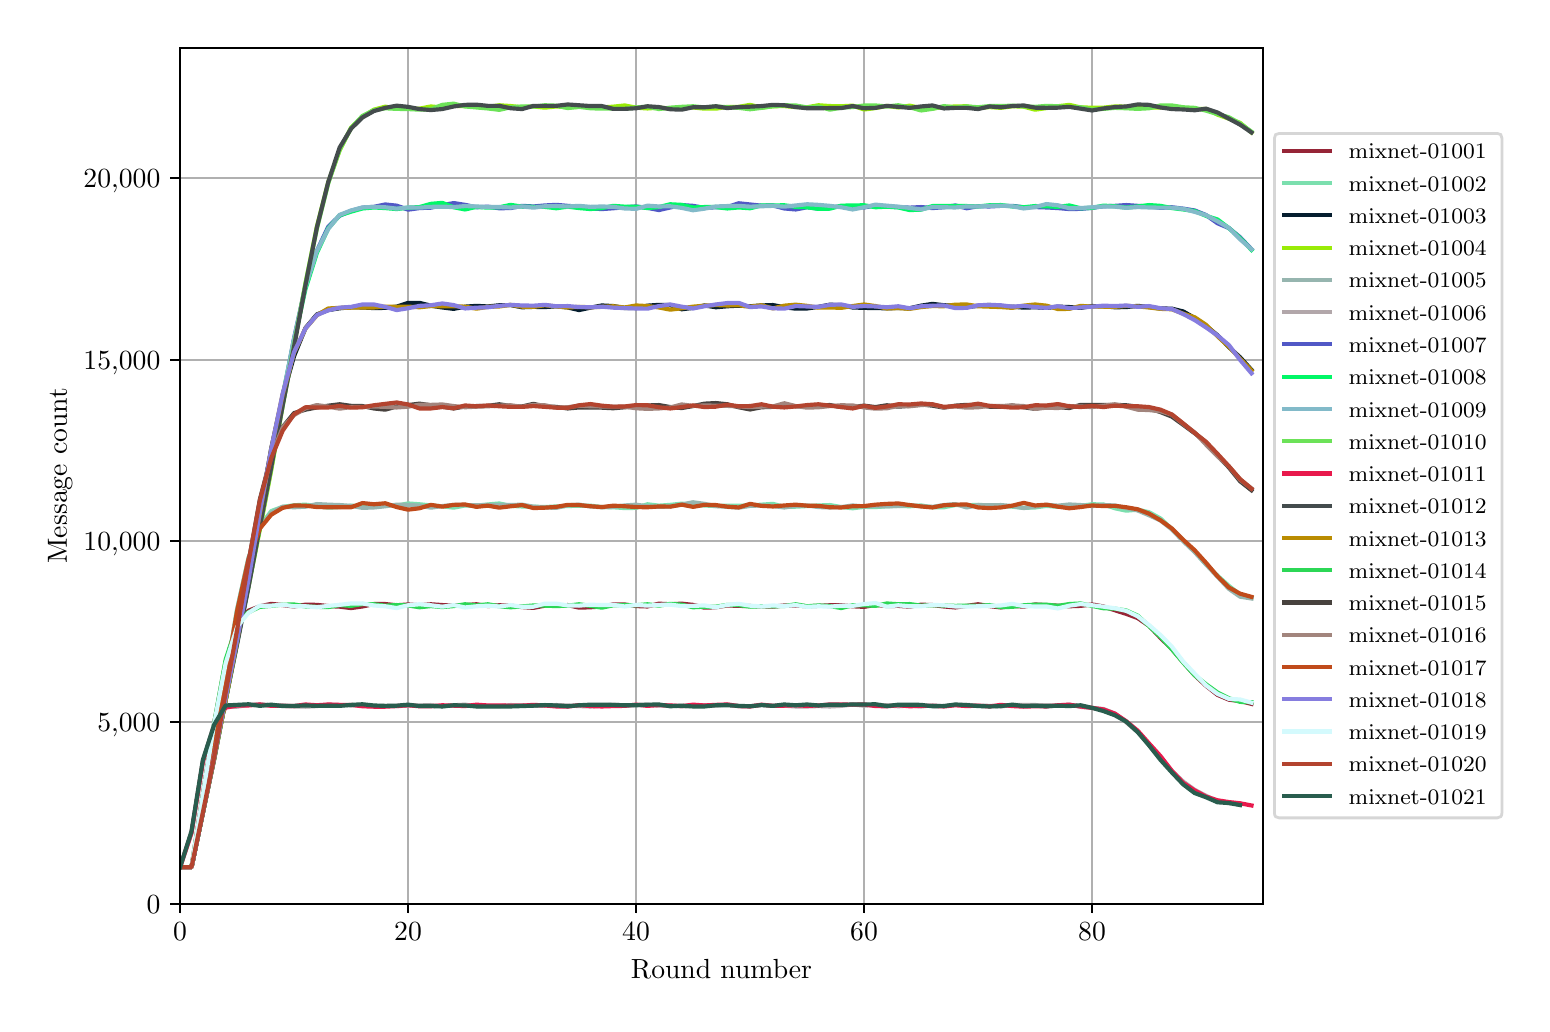 \begingroup%
\makeatletter%
\begin{pgfpicture}%
\pgfpathrectangle{\pgfpointorigin}{\pgfqpoint{7.471in}{4.879in}}%
\pgfusepath{use as bounding box, clip}%
\begin{pgfscope}%
\pgfsetbuttcap%
\pgfsetmiterjoin%
\definecolor{currentfill}{rgb}{1.0,1.0,1.0}%
\pgfsetfillcolor{currentfill}%
\pgfsetlinewidth{0.0pt}%
\definecolor{currentstroke}{rgb}{1.0,1.0,1.0}%
\pgfsetstrokecolor{currentstroke}%
\pgfsetdash{}{0pt}%
\pgfpathmoveto{\pgfqpoint{0.0in}{0.0in}}%
\pgfpathlineto{\pgfqpoint{7.471in}{0.0in}}%
\pgfpathlineto{\pgfqpoint{7.471in}{4.879in}}%
\pgfpathlineto{\pgfqpoint{0.0in}{4.879in}}%
\pgfpathclose%
\pgfusepath{fill}%
\end{pgfscope}%
\begin{pgfscope}%
\pgfsetbuttcap%
\pgfsetmiterjoin%
\definecolor{currentfill}{rgb}{1.0,1.0,1.0}%
\pgfsetfillcolor{currentfill}%
\pgfsetlinewidth{0.0pt}%
\definecolor{currentstroke}{rgb}{0.0,0.0,0.0}%
\pgfsetstrokecolor{currentstroke}%
\pgfsetstrokeopacity{0.0}%
\pgfsetdash{}{0pt}%
\pgfpathmoveto{\pgfqpoint{0.762in}{0.499in}}%
\pgfpathlineto{\pgfqpoint{6.176in}{0.499in}}%
\pgfpathlineto{\pgfqpoint{6.176in}{4.779in}}%
\pgfpathlineto{\pgfqpoint{0.762in}{4.779in}}%
\pgfpathclose%
\pgfusepath{fill}%
\end{pgfscope}%
\begin{pgfscope}%
\pgfpathrectangle{\pgfqpoint{0.762in}{0.499in}}{\pgfqpoint{5.414in}{4.279in}}%
\pgfusepath{clip}%
\pgfsetrectcap%
\pgfsetroundjoin%
\pgfsetlinewidth{0.803pt}%
\definecolor{currentstroke}{rgb}{0.69,0.69,0.69}%
\pgfsetstrokecolor{currentstroke}%
\pgfsetdash{}{0pt}%
\pgfpathmoveto{\pgfqpoint{0.762in}{0.499in}}%
\pgfpathlineto{\pgfqpoint{0.762in}{4.779in}}%
\pgfusepath{stroke}%
\end{pgfscope}%
\begin{pgfscope}%
\pgfsetbuttcap%
\pgfsetroundjoin%
\definecolor{currentfill}{rgb}{0.0,0.0,0.0}%
\pgfsetfillcolor{currentfill}%
\pgfsetlinewidth{0.803pt}%
\definecolor{currentstroke}{rgb}{0.0,0.0,0.0}%
\pgfsetstrokecolor{currentstroke}%
\pgfsetdash{}{0pt}%
\pgfsys@defobject{currentmarker}{\pgfqpoint{0.0in}{-0.049in}}{\pgfqpoint{0.0in}{0.0in}}{%
\pgfpathmoveto{\pgfqpoint{0.0in}{0.0in}}%
\pgfpathlineto{\pgfqpoint{0.0in}{-0.049in}}%
\pgfusepath{stroke,fill}%
}%
\begin{pgfscope}%
\pgfsys@transformshift{0.762in}{0.499in}%
\pgfsys@useobject{currentmarker}{}%
\end{pgfscope}%
\end{pgfscope}%
\begin{pgfscope}%
\definecolor{textcolor}{rgb}{0.0,0.0,0.0}%
\pgfsetstrokecolor{textcolor}%
\pgfsetfillcolor{textcolor}%
\pgftext[x=0.762in,y=0.402in,,top]{\color{textcolor}\rmfamily\fontsize{10.0}{12.0}\selectfont \(\displaystyle 0\)}%
\end{pgfscope}%
\begin{pgfscope}%
\pgfpathrectangle{\pgfqpoint{0.762in}{0.499in}}{\pgfqpoint{5.414in}{4.279in}}%
\pgfusepath{clip}%
\pgfsetrectcap%
\pgfsetroundjoin%
\pgfsetlinewidth{0.803pt}%
\definecolor{currentstroke}{rgb}{0.69,0.69,0.69}%
\pgfsetstrokecolor{currentstroke}%
\pgfsetdash{}{0pt}%
\pgfpathmoveto{\pgfqpoint{1.902in}{0.499in}}%
\pgfpathlineto{\pgfqpoint{1.902in}{4.779in}}%
\pgfusepath{stroke}%
\end{pgfscope}%
\begin{pgfscope}%
\pgfsetbuttcap%
\pgfsetroundjoin%
\definecolor{currentfill}{rgb}{0.0,0.0,0.0}%
\pgfsetfillcolor{currentfill}%
\pgfsetlinewidth{0.803pt}%
\definecolor{currentstroke}{rgb}{0.0,0.0,0.0}%
\pgfsetstrokecolor{currentstroke}%
\pgfsetdash{}{0pt}%
\pgfsys@defobject{currentmarker}{\pgfqpoint{0.0in}{-0.049in}}{\pgfqpoint{0.0in}{0.0in}}{%
\pgfpathmoveto{\pgfqpoint{0.0in}{0.0in}}%
\pgfpathlineto{\pgfqpoint{0.0in}{-0.049in}}%
\pgfusepath{stroke,fill}%
}%
\begin{pgfscope}%
\pgfsys@transformshift{1.902in}{0.499in}%
\pgfsys@useobject{currentmarker}{}%
\end{pgfscope}%
\end{pgfscope}%
\begin{pgfscope}%
\definecolor{textcolor}{rgb}{0.0,0.0,0.0}%
\pgfsetstrokecolor{textcolor}%
\pgfsetfillcolor{textcolor}%
\pgftext[x=1.902in,y=0.402in,,top]{\color{textcolor}\rmfamily\fontsize{10.0}{12.0}\selectfont \(\displaystyle 20\)}%
\end{pgfscope}%
\begin{pgfscope}%
\pgfpathrectangle{\pgfqpoint{0.762in}{0.499in}}{\pgfqpoint{5.414in}{4.279in}}%
\pgfusepath{clip}%
\pgfsetrectcap%
\pgfsetroundjoin%
\pgfsetlinewidth{0.803pt}%
\definecolor{currentstroke}{rgb}{0.69,0.69,0.69}%
\pgfsetstrokecolor{currentstroke}%
\pgfsetdash{}{0pt}%
\pgfpathmoveto{\pgfqpoint{3.042in}{0.499in}}%
\pgfpathlineto{\pgfqpoint{3.042in}{4.779in}}%
\pgfusepath{stroke}%
\end{pgfscope}%
\begin{pgfscope}%
\pgfsetbuttcap%
\pgfsetroundjoin%
\definecolor{currentfill}{rgb}{0.0,0.0,0.0}%
\pgfsetfillcolor{currentfill}%
\pgfsetlinewidth{0.803pt}%
\definecolor{currentstroke}{rgb}{0.0,0.0,0.0}%
\pgfsetstrokecolor{currentstroke}%
\pgfsetdash{}{0pt}%
\pgfsys@defobject{currentmarker}{\pgfqpoint{0.0in}{-0.049in}}{\pgfqpoint{0.0in}{0.0in}}{%
\pgfpathmoveto{\pgfqpoint{0.0in}{0.0in}}%
\pgfpathlineto{\pgfqpoint{0.0in}{-0.049in}}%
\pgfusepath{stroke,fill}%
}%
\begin{pgfscope}%
\pgfsys@transformshift{3.042in}{0.499in}%
\pgfsys@useobject{currentmarker}{}%
\end{pgfscope}%
\end{pgfscope}%
\begin{pgfscope}%
\definecolor{textcolor}{rgb}{0.0,0.0,0.0}%
\pgfsetstrokecolor{textcolor}%
\pgfsetfillcolor{textcolor}%
\pgftext[x=3.042in,y=0.402in,,top]{\color{textcolor}\rmfamily\fontsize{10.0}{12.0}\selectfont \(\displaystyle 40\)}%
\end{pgfscope}%
\begin{pgfscope}%
\pgfpathrectangle{\pgfqpoint{0.762in}{0.499in}}{\pgfqpoint{5.414in}{4.279in}}%
\pgfusepath{clip}%
\pgfsetrectcap%
\pgfsetroundjoin%
\pgfsetlinewidth{0.803pt}%
\definecolor{currentstroke}{rgb}{0.69,0.69,0.69}%
\pgfsetstrokecolor{currentstroke}%
\pgfsetdash{}{0pt}%
\pgfpathmoveto{\pgfqpoint{4.182in}{0.499in}}%
\pgfpathlineto{\pgfqpoint{4.182in}{4.779in}}%
\pgfusepath{stroke}%
\end{pgfscope}%
\begin{pgfscope}%
\pgfsetbuttcap%
\pgfsetroundjoin%
\definecolor{currentfill}{rgb}{0.0,0.0,0.0}%
\pgfsetfillcolor{currentfill}%
\pgfsetlinewidth{0.803pt}%
\definecolor{currentstroke}{rgb}{0.0,0.0,0.0}%
\pgfsetstrokecolor{currentstroke}%
\pgfsetdash{}{0pt}%
\pgfsys@defobject{currentmarker}{\pgfqpoint{0.0in}{-0.049in}}{\pgfqpoint{0.0in}{0.0in}}{%
\pgfpathmoveto{\pgfqpoint{0.0in}{0.0in}}%
\pgfpathlineto{\pgfqpoint{0.0in}{-0.049in}}%
\pgfusepath{stroke,fill}%
}%
\begin{pgfscope}%
\pgfsys@transformshift{4.182in}{0.499in}%
\pgfsys@useobject{currentmarker}{}%
\end{pgfscope}%
\end{pgfscope}%
\begin{pgfscope}%
\definecolor{textcolor}{rgb}{0.0,0.0,0.0}%
\pgfsetstrokecolor{textcolor}%
\pgfsetfillcolor{textcolor}%
\pgftext[x=4.182in,y=0.402in,,top]{\color{textcolor}\rmfamily\fontsize{10.0}{12.0}\selectfont \(\displaystyle 60\)}%
\end{pgfscope}%
\begin{pgfscope}%
\pgfpathrectangle{\pgfqpoint{0.762in}{0.499in}}{\pgfqpoint{5.414in}{4.279in}}%
\pgfusepath{clip}%
\pgfsetrectcap%
\pgfsetroundjoin%
\pgfsetlinewidth{0.803pt}%
\definecolor{currentstroke}{rgb}{0.69,0.69,0.69}%
\pgfsetstrokecolor{currentstroke}%
\pgfsetdash{}{0pt}%
\pgfpathmoveto{\pgfqpoint{5.322in}{0.499in}}%
\pgfpathlineto{\pgfqpoint{5.322in}{4.779in}}%
\pgfusepath{stroke}%
\end{pgfscope}%
\begin{pgfscope}%
\pgfsetbuttcap%
\pgfsetroundjoin%
\definecolor{currentfill}{rgb}{0.0,0.0,0.0}%
\pgfsetfillcolor{currentfill}%
\pgfsetlinewidth{0.803pt}%
\definecolor{currentstroke}{rgb}{0.0,0.0,0.0}%
\pgfsetstrokecolor{currentstroke}%
\pgfsetdash{}{0pt}%
\pgfsys@defobject{currentmarker}{\pgfqpoint{0.0in}{-0.049in}}{\pgfqpoint{0.0in}{0.0in}}{%
\pgfpathmoveto{\pgfqpoint{0.0in}{0.0in}}%
\pgfpathlineto{\pgfqpoint{0.0in}{-0.049in}}%
\pgfusepath{stroke,fill}%
}%
\begin{pgfscope}%
\pgfsys@transformshift{5.322in}{0.499in}%
\pgfsys@useobject{currentmarker}{}%
\end{pgfscope}%
\end{pgfscope}%
\begin{pgfscope}%
\definecolor{textcolor}{rgb}{0.0,0.0,0.0}%
\pgfsetstrokecolor{textcolor}%
\pgfsetfillcolor{textcolor}%
\pgftext[x=5.322in,y=0.402in,,top]{\color{textcolor}\rmfamily\fontsize{10.0}{12.0}\selectfont \(\displaystyle 80\)}%
\end{pgfscope}%
\begin{pgfscope}%
\definecolor{textcolor}{rgb}{0.0,0.0,0.0}%
\pgfsetstrokecolor{textcolor}%
\pgfsetfillcolor{textcolor}%
\pgftext[x=3.469in,y=0.223in,,top]{\color{textcolor}\rmfamily\fontsize{10.0}{12.0}\selectfont Round number}%
\end{pgfscope}%
\begin{pgfscope}%
\pgfpathrectangle{\pgfqpoint{0.762in}{0.499in}}{\pgfqpoint{5.414in}{4.279in}}%
\pgfusepath{clip}%
\pgfsetrectcap%
\pgfsetroundjoin%
\pgfsetlinewidth{0.803pt}%
\definecolor{currentstroke}{rgb}{0.69,0.69,0.69}%
\pgfsetstrokecolor{currentstroke}%
\pgfsetdash{}{0pt}%
\pgfpathmoveto{\pgfqpoint{0.762in}{0.499in}}%
\pgfpathlineto{\pgfqpoint{6.176in}{0.499in}}%
\pgfusepath{stroke}%
\end{pgfscope}%
\begin{pgfscope}%
\pgfsetbuttcap%
\pgfsetroundjoin%
\definecolor{currentfill}{rgb}{0.0,0.0,0.0}%
\pgfsetfillcolor{currentfill}%
\pgfsetlinewidth{0.803pt}%
\definecolor{currentstroke}{rgb}{0.0,0.0,0.0}%
\pgfsetstrokecolor{currentstroke}%
\pgfsetdash{}{0pt}%
\pgfsys@defobject{currentmarker}{\pgfqpoint{-0.049in}{0.0in}}{\pgfqpoint{0.0in}{0.0in}}{%
\pgfpathmoveto{\pgfqpoint{0.0in}{0.0in}}%
\pgfpathlineto{\pgfqpoint{-0.049in}{0.0in}}%
\pgfusepath{stroke,fill}%
}%
\begin{pgfscope}%
\pgfsys@transformshift{0.762in}{0.499in}%
\pgfsys@useobject{currentmarker}{}%
\end{pgfscope}%
\end{pgfscope}%
\begin{pgfscope}%
\definecolor{textcolor}{rgb}{0.0,0.0,0.0}%
\pgfsetstrokecolor{textcolor}%
\pgfsetfillcolor{textcolor}%
\pgftext[x=0.595in,y=0.451in,left,base]{\color{textcolor}\rmfamily\fontsize{10.0}{12.0}\selectfont 0}%
\end{pgfscope}%
\begin{pgfscope}%
\pgfpathrectangle{\pgfqpoint{0.762in}{0.499in}}{\pgfqpoint{5.414in}{4.279in}}%
\pgfusepath{clip}%
\pgfsetrectcap%
\pgfsetroundjoin%
\pgfsetlinewidth{0.803pt}%
\definecolor{currentstroke}{rgb}{0.69,0.69,0.69}%
\pgfsetstrokecolor{currentstroke}%
\pgfsetdash{}{0pt}%
\pgfpathmoveto{\pgfqpoint{0.762in}{1.406in}}%
\pgfpathlineto{\pgfqpoint{6.176in}{1.406in}}%
\pgfusepath{stroke}%
\end{pgfscope}%
\begin{pgfscope}%
\pgfsetbuttcap%
\pgfsetroundjoin%
\definecolor{currentfill}{rgb}{0.0,0.0,0.0}%
\pgfsetfillcolor{currentfill}%
\pgfsetlinewidth{0.803pt}%
\definecolor{currentstroke}{rgb}{0.0,0.0,0.0}%
\pgfsetstrokecolor{currentstroke}%
\pgfsetdash{}{0pt}%
\pgfsys@defobject{currentmarker}{\pgfqpoint{-0.049in}{0.0in}}{\pgfqpoint{0.0in}{0.0in}}{%
\pgfpathmoveto{\pgfqpoint{0.0in}{0.0in}}%
\pgfpathlineto{\pgfqpoint{-0.049in}{0.0in}}%
\pgfusepath{stroke,fill}%
}%
\begin{pgfscope}%
\pgfsys@transformshift{0.762in}{1.406in}%
\pgfsys@useobject{currentmarker}{}%
\end{pgfscope}%
\end{pgfscope}%
\begin{pgfscope}%
\definecolor{textcolor}{rgb}{0.0,0.0,0.0}%
\pgfsetstrokecolor{textcolor}%
\pgfsetfillcolor{textcolor}%
\pgftext[x=0.348in,y=1.358in,left,base]{\color{textcolor}\rmfamily\fontsize{10.0}{12.0}\selectfont 5,000}%
\end{pgfscope}%
\begin{pgfscope}%
\pgfpathrectangle{\pgfqpoint{0.762in}{0.499in}}{\pgfqpoint{5.414in}{4.279in}}%
\pgfusepath{clip}%
\pgfsetrectcap%
\pgfsetroundjoin%
\pgfsetlinewidth{0.803pt}%
\definecolor{currentstroke}{rgb}{0.69,0.69,0.69}%
\pgfsetstrokecolor{currentstroke}%
\pgfsetdash{}{0pt}%
\pgfpathmoveto{\pgfqpoint{0.762in}{2.313in}}%
\pgfpathlineto{\pgfqpoint{6.176in}{2.313in}}%
\pgfusepath{stroke}%
\end{pgfscope}%
\begin{pgfscope}%
\pgfsetbuttcap%
\pgfsetroundjoin%
\definecolor{currentfill}{rgb}{0.0,0.0,0.0}%
\pgfsetfillcolor{currentfill}%
\pgfsetlinewidth{0.803pt}%
\definecolor{currentstroke}{rgb}{0.0,0.0,0.0}%
\pgfsetstrokecolor{currentstroke}%
\pgfsetdash{}{0pt}%
\pgfsys@defobject{currentmarker}{\pgfqpoint{-0.049in}{0.0in}}{\pgfqpoint{0.0in}{0.0in}}{%
\pgfpathmoveto{\pgfqpoint{0.0in}{0.0in}}%
\pgfpathlineto{\pgfqpoint{-0.049in}{0.0in}}%
\pgfusepath{stroke,fill}%
}%
\begin{pgfscope}%
\pgfsys@transformshift{0.762in}{2.313in}%
\pgfsys@useobject{currentmarker}{}%
\end{pgfscope}%
\end{pgfscope}%
\begin{pgfscope}%
\definecolor{textcolor}{rgb}{0.0,0.0,0.0}%
\pgfsetstrokecolor{textcolor}%
\pgfsetfillcolor{textcolor}%
\pgftext[x=0.279in,y=2.264in,left,base]{\color{textcolor}\rmfamily\fontsize{10.0}{12.0}\selectfont 10,000}%
\end{pgfscope}%
\begin{pgfscope}%
\pgfpathrectangle{\pgfqpoint{0.762in}{0.499in}}{\pgfqpoint{5.414in}{4.279in}}%
\pgfusepath{clip}%
\pgfsetrectcap%
\pgfsetroundjoin%
\pgfsetlinewidth{0.803pt}%
\definecolor{currentstroke}{rgb}{0.69,0.69,0.69}%
\pgfsetstrokecolor{currentstroke}%
\pgfsetdash{}{0pt}%
\pgfpathmoveto{\pgfqpoint{0.762in}{3.219in}}%
\pgfpathlineto{\pgfqpoint{6.176in}{3.219in}}%
\pgfusepath{stroke}%
\end{pgfscope}%
\begin{pgfscope}%
\pgfsetbuttcap%
\pgfsetroundjoin%
\definecolor{currentfill}{rgb}{0.0,0.0,0.0}%
\pgfsetfillcolor{currentfill}%
\pgfsetlinewidth{0.803pt}%
\definecolor{currentstroke}{rgb}{0.0,0.0,0.0}%
\pgfsetstrokecolor{currentstroke}%
\pgfsetdash{}{0pt}%
\pgfsys@defobject{currentmarker}{\pgfqpoint{-0.049in}{0.0in}}{\pgfqpoint{0.0in}{0.0in}}{%
\pgfpathmoveto{\pgfqpoint{0.0in}{0.0in}}%
\pgfpathlineto{\pgfqpoint{-0.049in}{0.0in}}%
\pgfusepath{stroke,fill}%
}%
\begin{pgfscope}%
\pgfsys@transformshift{0.762in}{3.219in}%
\pgfsys@useobject{currentmarker}{}%
\end{pgfscope}%
\end{pgfscope}%
\begin{pgfscope}%
\definecolor{textcolor}{rgb}{0.0,0.0,0.0}%
\pgfsetstrokecolor{textcolor}%
\pgfsetfillcolor{textcolor}%
\pgftext[x=0.279in,y=3.171in,left,base]{\color{textcolor}\rmfamily\fontsize{10.0}{12.0}\selectfont 15,000}%
\end{pgfscope}%
\begin{pgfscope}%
\pgfpathrectangle{\pgfqpoint{0.762in}{0.499in}}{\pgfqpoint{5.414in}{4.279in}}%
\pgfusepath{clip}%
\pgfsetrectcap%
\pgfsetroundjoin%
\pgfsetlinewidth{0.803pt}%
\definecolor{currentstroke}{rgb}{0.69,0.69,0.69}%
\pgfsetstrokecolor{currentstroke}%
\pgfsetdash{}{0pt}%
\pgfpathmoveto{\pgfqpoint{0.762in}{4.126in}}%
\pgfpathlineto{\pgfqpoint{6.176in}{4.126in}}%
\pgfusepath{stroke}%
\end{pgfscope}%
\begin{pgfscope}%
\pgfsetbuttcap%
\pgfsetroundjoin%
\definecolor{currentfill}{rgb}{0.0,0.0,0.0}%
\pgfsetfillcolor{currentfill}%
\pgfsetlinewidth{0.803pt}%
\definecolor{currentstroke}{rgb}{0.0,0.0,0.0}%
\pgfsetstrokecolor{currentstroke}%
\pgfsetdash{}{0pt}%
\pgfsys@defobject{currentmarker}{\pgfqpoint{-0.049in}{0.0in}}{\pgfqpoint{0.0in}{0.0in}}{%
\pgfpathmoveto{\pgfqpoint{0.0in}{0.0in}}%
\pgfpathlineto{\pgfqpoint{-0.049in}{0.0in}}%
\pgfusepath{stroke,fill}%
}%
\begin{pgfscope}%
\pgfsys@transformshift{0.762in}{4.126in}%
\pgfsys@useobject{currentmarker}{}%
\end{pgfscope}%
\end{pgfscope}%
\begin{pgfscope}%
\definecolor{textcolor}{rgb}{0.0,0.0,0.0}%
\pgfsetstrokecolor{textcolor}%
\pgfsetfillcolor{textcolor}%
\pgftext[x=0.279in,y=4.078in,left,base]{\color{textcolor}\rmfamily\fontsize{10.0}{12.0}\selectfont 20,000}%
\end{pgfscope}%
\begin{pgfscope}%
\definecolor{textcolor}{rgb}{0.0,0.0,0.0}%
\pgfsetstrokecolor{textcolor}%
\pgfsetfillcolor{textcolor}%
\pgftext[x=0.223in,y=2.639in,,bottom,rotate=90.0]{\color{textcolor}\rmfamily\fontsize{10.0}{12.0}\selectfont Message count}%
\end{pgfscope}%
\begin{pgfscope}%
\pgfpathrectangle{\pgfqpoint{0.762in}{0.499in}}{\pgfqpoint{5.414in}{4.279in}}%
\pgfusepath{clip}%
\pgfsetrectcap%
\pgfsetroundjoin%
\pgfsetlinewidth{1.506pt}%
\definecolor{currentstroke}{rgb}{0.588,0.144,0.217}%
\pgfsetstrokecolor{currentstroke}%
\pgfsetdash{}{0pt}%
\pgfpathmoveto{\pgfqpoint{0.762in}{0.681in}}%
\pgfpathlineto{\pgfqpoint{0.819in}{0.681in}}%
\pgfpathlineto{\pgfqpoint{0.876in}{1.048in}}%
\pgfpathlineto{\pgfqpoint{0.933in}{1.404in}}%
\pgfpathlineto{\pgfqpoint{0.99in}{1.71in}}%
\pgfpathlineto{\pgfqpoint{1.047in}{1.891in}}%
\pgfpathlineto{\pgfqpoint{1.104in}{1.964in}}%
\pgfpathlineto{\pgfqpoint{1.161in}{1.986in}}%
\pgfpathlineto{\pgfqpoint{1.218in}{1.998in}}%
\pgfpathlineto{\pgfqpoint{1.275in}{1.992in}}%
\pgfpathlineto{\pgfqpoint{1.332in}{1.985in}}%
\pgfpathlineto{\pgfqpoint{1.389in}{1.994in}}%
\pgfpathlineto{\pgfqpoint{1.446in}{1.993in}}%
\pgfpathlineto{\pgfqpoint{1.503in}{1.987in}}%
\pgfpathlineto{\pgfqpoint{1.56in}{1.984in}}%
\pgfpathlineto{\pgfqpoint{1.617in}{1.977in}}%
\pgfpathlineto{\pgfqpoint{1.674in}{1.985in}}%
\pgfpathlineto{\pgfqpoint{1.731in}{1.997in}}%
\pgfpathlineto{\pgfqpoint{1.788in}{1.997in}}%
\pgfpathlineto{\pgfqpoint{1.845in}{1.991in}}%
\pgfpathlineto{\pgfqpoint{1.902in}{1.995in}}%
\pgfpathlineto{\pgfqpoint{1.959in}{1.991in}}%
\pgfpathlineto{\pgfqpoint{2.016in}{1.996in}}%
\pgfpathlineto{\pgfqpoint{2.073in}{1.992in}}%
\pgfpathlineto{\pgfqpoint{2.13in}{1.989in}}%
\pgfpathlineto{\pgfqpoint{2.187in}{1.992in}}%
\pgfpathlineto{\pgfqpoint{2.244in}{1.996in}}%
\pgfpathlineto{\pgfqpoint{2.301in}{1.987in}}%
\pgfpathlineto{\pgfqpoint{2.358in}{1.991in}}%
\pgfpathlineto{\pgfqpoint{2.415in}{1.989in}}%
\pgfpathlineto{\pgfqpoint{2.472in}{1.982in}}%
\pgfpathlineto{\pgfqpoint{2.529in}{1.978in}}%
\pgfpathlineto{\pgfqpoint{2.586in}{1.989in}}%
\pgfpathlineto{\pgfqpoint{2.643in}{1.99in}}%
\pgfpathlineto{\pgfqpoint{2.7in}{1.992in}}%
\pgfpathlineto{\pgfqpoint{2.757in}{1.979in}}%
\pgfpathlineto{\pgfqpoint{2.814in}{1.981in}}%
\pgfpathlineto{\pgfqpoint{2.871in}{1.985in}}%
\pgfpathlineto{\pgfqpoint{2.928in}{1.995in}}%
\pgfpathlineto{\pgfqpoint{2.985in}{1.995in}}%
\pgfpathlineto{\pgfqpoint{3.042in}{1.987in}}%
\pgfpathlineto{\pgfqpoint{3.099in}{1.985in}}%
\pgfpathlineto{\pgfqpoint{3.156in}{1.999in}}%
\pgfpathlineto{\pgfqpoint{3.213in}{1.996in}}%
\pgfpathlineto{\pgfqpoint{3.27in}{1.999in}}%
\pgfpathlineto{\pgfqpoint{3.327in}{1.993in}}%
\pgfpathlineto{\pgfqpoint{3.384in}{1.979in}}%
\pgfpathlineto{\pgfqpoint{3.441in}{1.981in}}%
\pgfpathlineto{\pgfqpoint{3.498in}{1.99in}}%
\pgfpathlineto{\pgfqpoint{3.555in}{1.988in}}%
\pgfpathlineto{\pgfqpoint{3.612in}{1.987in}}%
\pgfpathlineto{\pgfqpoint{3.669in}{1.986in}}%
\pgfpathlineto{\pgfqpoint{3.726in}{1.984in}}%
\pgfpathlineto{\pgfqpoint{3.783in}{1.99in}}%
\pgfpathlineto{\pgfqpoint{3.84in}{1.99in}}%
\pgfpathlineto{\pgfqpoint{3.897in}{1.986in}}%
\pgfpathlineto{\pgfqpoint{3.954in}{1.988in}}%
\pgfpathlineto{\pgfqpoint{4.011in}{1.991in}}%
\pgfpathlineto{\pgfqpoint{4.068in}{1.991in}}%
\pgfpathlineto{\pgfqpoint{4.125in}{1.986in}}%
\pgfpathlineto{\pgfqpoint{4.182in}{1.983in}}%
\pgfpathlineto{\pgfqpoint{4.239in}{1.993in}}%
\pgfpathlineto{\pgfqpoint{4.296in}{1.987in}}%
\pgfpathlineto{\pgfqpoint{4.353in}{1.988in}}%
\pgfpathlineto{\pgfqpoint{4.41in}{1.984in}}%
\pgfpathlineto{\pgfqpoint{4.467in}{1.994in}}%
\pgfpathlineto{\pgfqpoint{4.524in}{1.992in}}%
\pgfpathlineto{\pgfqpoint{4.581in}{1.985in}}%
\pgfpathlineto{\pgfqpoint{4.638in}{1.98in}}%
\pgfpathlineto{\pgfqpoint{4.695in}{1.988in}}%
\pgfpathlineto{\pgfqpoint{4.752in}{1.996in}}%
\pgfpathlineto{\pgfqpoint{4.809in}{1.987in}}%
\pgfpathlineto{\pgfqpoint{4.866in}{1.98in}}%
\pgfpathlineto{\pgfqpoint{4.923in}{1.988in}}%
\pgfpathlineto{\pgfqpoint{4.98in}{1.984in}}%
\pgfpathlineto{\pgfqpoint{5.037in}{1.995in}}%
\pgfpathlineto{\pgfqpoint{5.094in}{1.992in}}%
\pgfpathlineto{\pgfqpoint{5.151in}{1.989in}}%
\pgfpathlineto{\pgfqpoint{5.208in}{1.986in}}%
\pgfpathlineto{\pgfqpoint{5.265in}{1.988in}}%
\pgfpathlineto{\pgfqpoint{5.322in}{1.995in}}%
\pgfpathlineto{\pgfqpoint{5.379in}{1.985in}}%
\pgfpathlineto{\pgfqpoint{5.436in}{1.966in}}%
\pgfpathlineto{\pgfqpoint{5.493in}{1.948in}}%
\pgfpathlineto{\pgfqpoint{5.55in}{1.927in}}%
\pgfpathlineto{\pgfqpoint{5.607in}{1.888in}}%
\pgfpathlineto{\pgfqpoint{5.664in}{1.828in}}%
\pgfpathlineto{\pgfqpoint{5.721in}{1.772in}}%
\pgfpathlineto{\pgfqpoint{5.778in}{1.705in}}%
\pgfpathlineto{\pgfqpoint{5.835in}{1.641in}}%
\pgfpathlineto{\pgfqpoint{5.892in}{1.588in}}%
\pgfpathlineto{\pgfqpoint{5.949in}{1.543in}}%
\pgfpathlineto{\pgfqpoint{6.006in}{1.519in}}%
\pgfpathlineto{\pgfqpoint{6.062in}{1.512in}}%
\pgfpathlineto{\pgfqpoint{6.119in}{1.498in}}%
\pgfusepath{stroke}%
\end{pgfscope}%
\begin{pgfscope}%
\pgfpathrectangle{\pgfqpoint{0.762in}{0.499in}}{\pgfqpoint{5.414in}{4.279in}}%
\pgfusepath{clip}%
\pgfsetrectcap%
\pgfsetroundjoin%
\pgfsetlinewidth{1.506pt}%
\definecolor{currentstroke}{rgb}{0.483,0.874,0.683}%
\pgfsetstrokecolor{currentstroke}%
\pgfsetdash{}{0pt}%
\pgfpathmoveto{\pgfqpoint{0.762in}{0.681in}}%
\pgfpathlineto{\pgfqpoint{0.819in}{0.681in}}%
\pgfpathlineto{\pgfqpoint{0.876in}{0.953in}}%
\pgfpathlineto{\pgfqpoint{0.933in}{1.27in}}%
\pgfpathlineto{\pgfqpoint{0.99in}{1.626in}}%
\pgfpathlineto{\pgfqpoint{1.047in}{1.971in}}%
\pgfpathlineto{\pgfqpoint{1.104in}{2.226in}}%
\pgfpathlineto{\pgfqpoint{1.161in}{2.385in}}%
\pgfpathlineto{\pgfqpoint{1.218in}{2.462in}}%
\pgfpathlineto{\pgfqpoint{1.275in}{2.483in}}%
\pgfpathlineto{\pgfqpoint{1.332in}{2.491in}}%
\pgfpathlineto{\pgfqpoint{1.389in}{2.494in}}%
\pgfpathlineto{\pgfqpoint{1.446in}{2.487in}}%
\pgfpathlineto{\pgfqpoint{1.503in}{2.479in}}%
\pgfpathlineto{\pgfqpoint{1.56in}{2.482in}}%
\pgfpathlineto{\pgfqpoint{1.617in}{2.489in}}%
\pgfpathlineto{\pgfqpoint{1.674in}{2.486in}}%
\pgfpathlineto{\pgfqpoint{1.731in}{2.491in}}%
\pgfpathlineto{\pgfqpoint{1.788in}{2.492in}}%
\pgfpathlineto{\pgfqpoint{1.845in}{2.489in}}%
\pgfpathlineto{\pgfqpoint{1.902in}{2.5in}}%
\pgfpathlineto{\pgfqpoint{1.959in}{2.496in}}%
\pgfpathlineto{\pgfqpoint{2.016in}{2.49in}}%
\pgfpathlineto{\pgfqpoint{2.073in}{2.486in}}%
\pgfpathlineto{\pgfqpoint{2.13in}{2.479in}}%
\pgfpathlineto{\pgfqpoint{2.187in}{2.49in}}%
\pgfpathlineto{\pgfqpoint{2.244in}{2.487in}}%
\pgfpathlineto{\pgfqpoint{2.301in}{2.495in}}%
\pgfpathlineto{\pgfqpoint{2.358in}{2.5in}}%
\pgfpathlineto{\pgfqpoint{2.415in}{2.488in}}%
\pgfpathlineto{\pgfqpoint{2.472in}{2.485in}}%
\pgfpathlineto{\pgfqpoint{2.529in}{2.484in}}%
\pgfpathlineto{\pgfqpoint{2.586in}{2.482in}}%
\pgfpathlineto{\pgfqpoint{2.643in}{2.485in}}%
\pgfpathlineto{\pgfqpoint{2.7in}{2.487in}}%
\pgfpathlineto{\pgfqpoint{2.757in}{2.489in}}%
\pgfpathlineto{\pgfqpoint{2.814in}{2.489in}}%
\pgfpathlineto{\pgfqpoint{2.871in}{2.482in}}%
\pgfpathlineto{\pgfqpoint{2.928in}{2.481in}}%
\pgfpathlineto{\pgfqpoint{2.985in}{2.477in}}%
\pgfpathlineto{\pgfqpoint{3.042in}{2.478in}}%
\pgfpathlineto{\pgfqpoint{3.099in}{2.496in}}%
\pgfpathlineto{\pgfqpoint{3.156in}{2.489in}}%
\pgfpathlineto{\pgfqpoint{3.213in}{2.493in}}%
\pgfpathlineto{\pgfqpoint{3.27in}{2.499in}}%
\pgfpathlineto{\pgfqpoint{3.327in}{2.493in}}%
\pgfpathlineto{\pgfqpoint{3.384in}{2.49in}}%
\pgfpathlineto{\pgfqpoint{3.441in}{2.487in}}%
\pgfpathlineto{\pgfqpoint{3.498in}{2.489in}}%
\pgfpathlineto{\pgfqpoint{3.555in}{2.489in}}%
\pgfpathlineto{\pgfqpoint{3.612in}{2.49in}}%
\pgfpathlineto{\pgfqpoint{3.669in}{2.494in}}%
\pgfpathlineto{\pgfqpoint{3.726in}{2.498in}}%
\pgfpathlineto{\pgfqpoint{3.783in}{2.483in}}%
\pgfpathlineto{\pgfqpoint{3.84in}{2.484in}}%
\pgfpathlineto{\pgfqpoint{3.897in}{2.487in}}%
\pgfpathlineto{\pgfqpoint{3.954in}{2.49in}}%
\pgfpathlineto{\pgfqpoint{4.011in}{2.492in}}%
\pgfpathlineto{\pgfqpoint{4.068in}{2.482in}}%
\pgfpathlineto{\pgfqpoint{4.125in}{2.476in}}%
\pgfpathlineto{\pgfqpoint{4.182in}{2.483in}}%
\pgfpathlineto{\pgfqpoint{4.239in}{2.482in}}%
\pgfpathlineto{\pgfqpoint{4.296in}{2.486in}}%
\pgfpathlineto{\pgfqpoint{4.353in}{2.488in}}%
\pgfpathlineto{\pgfqpoint{4.41in}{2.486in}}%
\pgfpathlineto{\pgfqpoint{4.467in}{2.49in}}%
\pgfpathlineto{\pgfqpoint{4.524in}{2.481in}}%
\pgfpathlineto{\pgfqpoint{4.581in}{2.481in}}%
\pgfpathlineto{\pgfqpoint{4.638in}{2.492in}}%
\pgfpathlineto{\pgfqpoint{4.695in}{2.491in}}%
\pgfpathlineto{\pgfqpoint{4.752in}{2.493in}}%
\pgfpathlineto{\pgfqpoint{4.809in}{2.49in}}%
\pgfpathlineto{\pgfqpoint{4.866in}{2.487in}}%
\pgfpathlineto{\pgfqpoint{4.923in}{2.484in}}%
\pgfpathlineto{\pgfqpoint{4.98in}{2.478in}}%
\pgfpathlineto{\pgfqpoint{5.037in}{2.48in}}%
\pgfpathlineto{\pgfqpoint{5.094in}{2.488in}}%
\pgfpathlineto{\pgfqpoint{5.151in}{2.483in}}%
\pgfpathlineto{\pgfqpoint{5.208in}{2.487in}}%
\pgfpathlineto{\pgfqpoint{5.265in}{2.488in}}%
\pgfpathlineto{\pgfqpoint{5.322in}{2.496in}}%
\pgfpathlineto{\pgfqpoint{5.379in}{2.495in}}%
\pgfpathlineto{\pgfqpoint{5.436in}{2.476in}}%
\pgfpathlineto{\pgfqpoint{5.493in}{2.464in}}%
\pgfpathlineto{\pgfqpoint{5.55in}{2.469in}}%
\pgfpathlineto{\pgfqpoint{5.607in}{2.456in}}%
\pgfpathlineto{\pgfqpoint{5.664in}{2.425in}}%
\pgfpathlineto{\pgfqpoint{5.721in}{2.372in}}%
\pgfpathlineto{\pgfqpoint{5.778in}{2.314in}}%
\pgfpathlineto{\pgfqpoint{5.835in}{2.259in}}%
\pgfpathlineto{\pgfqpoint{5.892in}{2.195in}}%
\pgfpathlineto{\pgfqpoint{5.949in}{2.139in}}%
\pgfpathlineto{\pgfqpoint{6.006in}{2.088in}}%
\pgfpathlineto{\pgfqpoint{6.062in}{2.044in}}%
\pgfpathlineto{\pgfqpoint{6.119in}{2.029in}}%
\pgfusepath{stroke}%
\end{pgfscope}%
\begin{pgfscope}%
\pgfpathrectangle{\pgfqpoint{0.762in}{0.499in}}{\pgfqpoint{5.414in}{4.279in}}%
\pgfusepath{clip}%
\pgfsetrectcap%
\pgfsetroundjoin%
\pgfsetlinewidth{1.506pt}%
\definecolor{currentstroke}{rgb}{0.018,0.114,0.181}%
\pgfsetstrokecolor{currentstroke}%
\pgfsetdash{}{0pt}%
\pgfpathmoveto{\pgfqpoint{0.762in}{0.681in}}%
\pgfpathlineto{\pgfqpoint{0.819in}{0.681in}}%
\pgfpathlineto{\pgfqpoint{0.876in}{0.955in}}%
\pgfpathlineto{\pgfqpoint{0.933in}{1.225in}}%
\pgfpathlineto{\pgfqpoint{0.99in}{1.524in}}%
\pgfpathlineto{\pgfqpoint{1.047in}{1.827in}}%
\pgfpathlineto{\pgfqpoint{1.104in}{2.132in}}%
\pgfpathlineto{\pgfqpoint{1.161in}{2.459in}}%
\pgfpathlineto{\pgfqpoint{1.218in}{2.776in}}%
\pgfpathlineto{\pgfqpoint{1.275in}{3.035in}}%
\pgfpathlineto{\pgfqpoint{1.332in}{3.237in}}%
\pgfpathlineto{\pgfqpoint{1.389in}{3.377in}}%
\pgfpathlineto{\pgfqpoint{1.446in}{3.445in}}%
\pgfpathlineto{\pgfqpoint{1.503in}{3.467in}}%
\pgfpathlineto{\pgfqpoint{1.56in}{3.476in}}%
\pgfpathlineto{\pgfqpoint{1.617in}{3.481in}}%
\pgfpathlineto{\pgfqpoint{1.674in}{3.48in}}%
\pgfpathlineto{\pgfqpoint{1.731in}{3.477in}}%
\pgfpathlineto{\pgfqpoint{1.788in}{3.478in}}%
\pgfpathlineto{\pgfqpoint{1.845in}{3.484in}}%
\pgfpathlineto{\pgfqpoint{1.902in}{3.503in}}%
\pgfpathlineto{\pgfqpoint{1.959in}{3.503in}}%
\pgfpathlineto{\pgfqpoint{2.016in}{3.489in}}%
\pgfpathlineto{\pgfqpoint{2.073in}{3.48in}}%
\pgfpathlineto{\pgfqpoint{2.13in}{3.473in}}%
\pgfpathlineto{\pgfqpoint{2.187in}{3.484in}}%
\pgfpathlineto{\pgfqpoint{2.244in}{3.488in}}%
\pgfpathlineto{\pgfqpoint{2.301in}{3.485in}}%
\pgfpathlineto{\pgfqpoint{2.358in}{3.491in}}%
\pgfpathlineto{\pgfqpoint{2.415in}{3.492in}}%
\pgfpathlineto{\pgfqpoint{2.472in}{3.481in}}%
\pgfpathlineto{\pgfqpoint{2.529in}{3.483in}}%
\pgfpathlineto{\pgfqpoint{2.586in}{3.482in}}%
\pgfpathlineto{\pgfqpoint{2.643in}{3.486in}}%
\pgfpathlineto{\pgfqpoint{2.7in}{3.48in}}%
\pgfpathlineto{\pgfqpoint{2.757in}{3.467in}}%
\pgfpathlineto{\pgfqpoint{2.814in}{3.479in}}%
\pgfpathlineto{\pgfqpoint{2.871in}{3.49in}}%
\pgfpathlineto{\pgfqpoint{2.928in}{3.487in}}%
\pgfpathlineto{\pgfqpoint{2.985in}{3.477in}}%
\pgfpathlineto{\pgfqpoint{3.042in}{3.477in}}%
\pgfpathlineto{\pgfqpoint{3.099in}{3.489in}}%
\pgfpathlineto{\pgfqpoint{3.156in}{3.493in}}%
\pgfpathlineto{\pgfqpoint{3.213in}{3.492in}}%
\pgfpathlineto{\pgfqpoint{3.27in}{3.471in}}%
\pgfpathlineto{\pgfqpoint{3.327in}{3.478in}}%
\pgfpathlineto{\pgfqpoint{3.384in}{3.49in}}%
\pgfpathlineto{\pgfqpoint{3.441in}{3.481in}}%
\pgfpathlineto{\pgfqpoint{3.498in}{3.486in}}%
\pgfpathlineto{\pgfqpoint{3.555in}{3.489in}}%
\pgfpathlineto{\pgfqpoint{3.612in}{3.486in}}%
\pgfpathlineto{\pgfqpoint{3.669in}{3.49in}}%
\pgfpathlineto{\pgfqpoint{3.726in}{3.492in}}%
\pgfpathlineto{\pgfqpoint{3.783in}{3.481in}}%
\pgfpathlineto{\pgfqpoint{3.84in}{3.474in}}%
\pgfpathlineto{\pgfqpoint{3.897in}{3.475in}}%
\pgfpathlineto{\pgfqpoint{3.954in}{3.483in}}%
\pgfpathlineto{\pgfqpoint{4.011in}{3.494in}}%
\pgfpathlineto{\pgfqpoint{4.068in}{3.491in}}%
\pgfpathlineto{\pgfqpoint{4.125in}{3.48in}}%
\pgfpathlineto{\pgfqpoint{4.182in}{3.478in}}%
\pgfpathlineto{\pgfqpoint{4.239in}{3.477in}}%
\pgfpathlineto{\pgfqpoint{4.296in}{3.476in}}%
\pgfpathlineto{\pgfqpoint{4.353in}{3.477in}}%
\pgfpathlineto{\pgfqpoint{4.41in}{3.476in}}%
\pgfpathlineto{\pgfqpoint{4.467in}{3.489in}}%
\pgfpathlineto{\pgfqpoint{4.524in}{3.498in}}%
\pgfpathlineto{\pgfqpoint{4.581in}{3.491in}}%
\pgfpathlineto{\pgfqpoint{4.638in}{3.489in}}%
\pgfpathlineto{\pgfqpoint{4.695in}{3.482in}}%
\pgfpathlineto{\pgfqpoint{4.752in}{3.488in}}%
\pgfpathlineto{\pgfqpoint{4.809in}{3.493in}}%
\pgfpathlineto{\pgfqpoint{4.866in}{3.484in}}%
\pgfpathlineto{\pgfqpoint{4.923in}{3.484in}}%
\pgfpathlineto{\pgfqpoint{4.98in}{3.479in}}%
\pgfpathlineto{\pgfqpoint{5.037in}{3.481in}}%
\pgfpathlineto{\pgfqpoint{5.094in}{3.478in}}%
\pgfpathlineto{\pgfqpoint{5.151in}{3.484in}}%
\pgfpathlineto{\pgfqpoint{5.208in}{3.482in}}%
\pgfpathlineto{\pgfqpoint{5.265in}{3.478in}}%
\pgfpathlineto{\pgfqpoint{5.322in}{3.487in}}%
\pgfpathlineto{\pgfqpoint{5.379in}{3.486in}}%
\pgfpathlineto{\pgfqpoint{5.436in}{3.481in}}%
\pgfpathlineto{\pgfqpoint{5.493in}{3.482in}}%
\pgfpathlineto{\pgfqpoint{5.55in}{3.488in}}%
\pgfpathlineto{\pgfqpoint{5.607in}{3.482in}}%
\pgfpathlineto{\pgfqpoint{5.664in}{3.475in}}%
\pgfpathlineto{\pgfqpoint{5.721in}{3.474in}}%
\pgfpathlineto{\pgfqpoint{5.778in}{3.46in}}%
\pgfpathlineto{\pgfqpoint{5.835in}{3.427in}}%
\pgfpathlineto{\pgfqpoint{5.892in}{3.388in}}%
\pgfpathlineto{\pgfqpoint{5.949in}{3.341in}}%
\pgfpathlineto{\pgfqpoint{6.006in}{3.282in}}%
\pgfpathlineto{\pgfqpoint{6.062in}{3.231in}}%
\pgfpathlineto{\pgfqpoint{6.119in}{3.168in}}%
\pgfusepath{stroke}%
\end{pgfscope}%
\begin{pgfscope}%
\pgfpathrectangle{\pgfqpoint{0.762in}{0.499in}}{\pgfqpoint{5.414in}{4.279in}}%
\pgfusepath{clip}%
\pgfsetrectcap%
\pgfsetroundjoin%
\pgfsetlinewidth{1.506pt}%
\definecolor{currentstroke}{rgb}{0.599,0.921,0.026}%
\pgfsetstrokecolor{currentstroke}%
\pgfsetdash{}{0pt}%
\pgfpathmoveto{\pgfqpoint{0.762in}{0.681in}}%
\pgfpathlineto{\pgfqpoint{0.819in}{0.681in}}%
\pgfpathlineto{\pgfqpoint{0.876in}{0.954in}}%
\pgfpathlineto{\pgfqpoint{0.933in}{1.223in}}%
\pgfpathlineto{\pgfqpoint{0.99in}{1.52in}}%
\pgfpathlineto{\pgfqpoint{1.047in}{1.816in}}%
\pgfpathlineto{\pgfqpoint{1.104in}{2.087in}}%
\pgfpathlineto{\pgfqpoint{1.161in}{2.37in}}%
\pgfpathlineto{\pgfqpoint{1.218in}{2.668in}}%
\pgfpathlineto{\pgfqpoint{1.275in}{2.99in}}%
\pgfpathlineto{\pgfqpoint{1.332in}{3.293in}}%
\pgfpathlineto{\pgfqpoint{1.389in}{3.599in}}%
\pgfpathlineto{\pgfqpoint{1.446in}{3.884in}}%
\pgfpathlineto{\pgfqpoint{1.503in}{4.107in}}%
\pgfpathlineto{\pgfqpoint{1.56in}{4.266in}}%
\pgfpathlineto{\pgfqpoint{1.617in}{4.379in}}%
\pgfpathlineto{\pgfqpoint{1.674in}{4.433in}}%
\pgfpathlineto{\pgfqpoint{1.731in}{4.469in}}%
\pgfpathlineto{\pgfqpoint{1.788in}{4.484in}}%
\pgfpathlineto{\pgfqpoint{1.845in}{4.474in}}%
\pgfpathlineto{\pgfqpoint{1.902in}{4.474in}}%
\pgfpathlineto{\pgfqpoint{1.959in}{4.474in}}%
\pgfpathlineto{\pgfqpoint{2.016in}{4.485in}}%
\pgfpathlineto{\pgfqpoint{2.073in}{4.48in}}%
\pgfpathlineto{\pgfqpoint{2.13in}{4.488in}}%
\pgfpathlineto{\pgfqpoint{2.187in}{4.487in}}%
\pgfpathlineto{\pgfqpoint{2.244in}{4.486in}}%
\pgfpathlineto{\pgfqpoint{2.301in}{4.483in}}%
\pgfpathlineto{\pgfqpoint{2.358in}{4.491in}}%
\pgfpathlineto{\pgfqpoint{2.415in}{4.487in}}%
\pgfpathlineto{\pgfqpoint{2.472in}{4.481in}}%
\pgfpathlineto{\pgfqpoint{2.529in}{4.485in}}%
\pgfpathlineto{\pgfqpoint{2.586in}{4.479in}}%
\pgfpathlineto{\pgfqpoint{2.643in}{4.485in}}%
\pgfpathlineto{\pgfqpoint{2.7in}{4.481in}}%
\pgfpathlineto{\pgfqpoint{2.757in}{4.483in}}%
\pgfpathlineto{\pgfqpoint{2.814in}{4.483in}}%
\pgfpathlineto{\pgfqpoint{2.871in}{4.48in}}%
\pgfpathlineto{\pgfqpoint{2.928in}{4.484in}}%
\pgfpathlineto{\pgfqpoint{2.985in}{4.49in}}%
\pgfpathlineto{\pgfqpoint{3.042in}{4.479in}}%
\pgfpathlineto{\pgfqpoint{3.099in}{4.475in}}%
\pgfpathlineto{\pgfqpoint{3.156in}{4.479in}}%
\pgfpathlineto{\pgfqpoint{3.213in}{4.475in}}%
\pgfpathlineto{\pgfqpoint{3.27in}{4.482in}}%
\pgfpathlineto{\pgfqpoint{3.327in}{4.48in}}%
\pgfpathlineto{\pgfqpoint{3.384in}{4.474in}}%
\pgfpathlineto{\pgfqpoint{3.441in}{4.474in}}%
\pgfpathlineto{\pgfqpoint{3.498in}{4.483in}}%
\pgfpathlineto{\pgfqpoint{3.555in}{4.483in}}%
\pgfpathlineto{\pgfqpoint{3.612in}{4.493in}}%
\pgfpathlineto{\pgfqpoint{3.669in}{4.479in}}%
\pgfpathlineto{\pgfqpoint{3.726in}{4.486in}}%
\pgfpathlineto{\pgfqpoint{3.783in}{4.487in}}%
\pgfpathlineto{\pgfqpoint{3.84in}{4.482in}}%
\pgfpathlineto{\pgfqpoint{3.897in}{4.481in}}%
\pgfpathlineto{\pgfqpoint{3.954in}{4.491in}}%
\pgfpathlineto{\pgfqpoint{4.011in}{4.487in}}%
\pgfpathlineto{\pgfqpoint{4.068in}{4.486in}}%
\pgfpathlineto{\pgfqpoint{4.125in}{4.489in}}%
\pgfpathlineto{\pgfqpoint{4.182in}{4.47in}}%
\pgfpathlineto{\pgfqpoint{4.239in}{4.477in}}%
\pgfpathlineto{\pgfqpoint{4.296in}{4.488in}}%
\pgfpathlineto{\pgfqpoint{4.353in}{4.48in}}%
\pgfpathlineto{\pgfqpoint{4.41in}{4.489in}}%
\pgfpathlineto{\pgfqpoint{4.467in}{4.477in}}%
\pgfpathlineto{\pgfqpoint{4.524in}{4.475in}}%
\pgfpathlineto{\pgfqpoint{4.581in}{4.482in}}%
\pgfpathlineto{\pgfqpoint{4.638in}{4.485in}}%
\pgfpathlineto{\pgfqpoint{4.695in}{4.486in}}%
\pgfpathlineto{\pgfqpoint{4.752in}{4.477in}}%
\pgfpathlineto{\pgfqpoint{4.809in}{4.482in}}%
\pgfpathlineto{\pgfqpoint{4.866in}{4.478in}}%
\pgfpathlineto{\pgfqpoint{4.923in}{4.486in}}%
\pgfpathlineto{\pgfqpoint{4.98in}{4.484in}}%
\pgfpathlineto{\pgfqpoint{5.037in}{4.469in}}%
\pgfpathlineto{\pgfqpoint{5.094in}{4.477in}}%
\pgfpathlineto{\pgfqpoint{5.151in}{4.486in}}%
\pgfpathlineto{\pgfqpoint{5.208in}{4.493in}}%
\pgfpathlineto{\pgfqpoint{5.265in}{4.48in}}%
\pgfpathlineto{\pgfqpoint{5.322in}{4.479in}}%
\pgfpathlineto{\pgfqpoint{5.379in}{4.479in}}%
\pgfpathlineto{\pgfqpoint{5.436in}{4.485in}}%
\pgfpathlineto{\pgfqpoint{5.493in}{4.484in}}%
\pgfpathlineto{\pgfqpoint{5.55in}{4.48in}}%
\pgfpathlineto{\pgfqpoint{5.607in}{4.479in}}%
\pgfpathlineto{\pgfqpoint{5.664in}{4.479in}}%
\pgfpathlineto{\pgfqpoint{5.721in}{4.48in}}%
\pgfpathlineto{\pgfqpoint{5.778in}{4.476in}}%
\pgfpathlineto{\pgfqpoint{5.835in}{4.471in}}%
\pgfpathlineto{\pgfqpoint{5.892in}{4.473in}}%
\pgfpathlineto{\pgfqpoint{5.949in}{4.444in}}%
\pgfpathlineto{\pgfqpoint{6.006in}{4.424in}}%
\pgfpathlineto{\pgfqpoint{6.062in}{4.403in}}%
\pgfpathlineto{\pgfqpoint{6.119in}{4.355in}}%
\pgfusepath{stroke}%
\end{pgfscope}%
\begin{pgfscope}%
\pgfpathrectangle{\pgfqpoint{0.762in}{0.499in}}{\pgfqpoint{5.414in}{4.279in}}%
\pgfusepath{clip}%
\pgfsetrectcap%
\pgfsetroundjoin%
\pgfsetlinewidth{1.506pt}%
\definecolor{currentstroke}{rgb}{0.587,0.709,0.686}%
\pgfsetstrokecolor{currentstroke}%
\pgfsetdash{}{0pt}%
\pgfpathmoveto{\pgfqpoint{0.762in}{0.681in}}%
\pgfpathlineto{\pgfqpoint{0.819in}{0.681in}}%
\pgfpathlineto{\pgfqpoint{0.876in}{0.955in}}%
\pgfpathlineto{\pgfqpoint{0.933in}{1.279in}}%
\pgfpathlineto{\pgfqpoint{0.99in}{1.632in}}%
\pgfpathlineto{\pgfqpoint{1.047in}{1.967in}}%
\pgfpathlineto{\pgfqpoint{1.104in}{2.227in}}%
\pgfpathlineto{\pgfqpoint{1.161in}{2.38in}}%
\pgfpathlineto{\pgfqpoint{1.218in}{2.453in}}%
\pgfpathlineto{\pgfqpoint{1.275in}{2.484in}}%
\pgfpathlineto{\pgfqpoint{1.332in}{2.481in}}%
\pgfpathlineto{\pgfqpoint{1.389in}{2.484in}}%
\pgfpathlineto{\pgfqpoint{1.446in}{2.497in}}%
\pgfpathlineto{\pgfqpoint{1.503in}{2.494in}}%
\pgfpathlineto{\pgfqpoint{1.56in}{2.492in}}%
\pgfpathlineto{\pgfqpoint{1.617in}{2.488in}}%
\pgfpathlineto{\pgfqpoint{1.674in}{2.478in}}%
\pgfpathlineto{\pgfqpoint{1.731in}{2.48in}}%
\pgfpathlineto{\pgfqpoint{1.788in}{2.486in}}%
\pgfpathlineto{\pgfqpoint{1.845in}{2.494in}}%
\pgfpathlineto{\pgfqpoint{1.902in}{2.493in}}%
\pgfpathlineto{\pgfqpoint{1.959in}{2.489in}}%
\pgfpathlineto{\pgfqpoint{2.016in}{2.479in}}%
\pgfpathlineto{\pgfqpoint{2.073in}{2.487in}}%
\pgfpathlineto{\pgfqpoint{2.13in}{2.493in}}%
\pgfpathlineto{\pgfqpoint{2.187in}{2.492in}}%
\pgfpathlineto{\pgfqpoint{2.244in}{2.491in}}%
\pgfpathlineto{\pgfqpoint{2.301in}{2.493in}}%
\pgfpathlineto{\pgfqpoint{2.358in}{2.492in}}%
\pgfpathlineto{\pgfqpoint{2.415in}{2.492in}}%
\pgfpathlineto{\pgfqpoint{2.472in}{2.494in}}%
\pgfpathlineto{\pgfqpoint{2.529in}{2.484in}}%
\pgfpathlineto{\pgfqpoint{2.586in}{2.48in}}%
\pgfpathlineto{\pgfqpoint{2.643in}{2.478in}}%
\pgfpathlineto{\pgfqpoint{2.7in}{2.491in}}%
\pgfpathlineto{\pgfqpoint{2.757in}{2.494in}}%
\pgfpathlineto{\pgfqpoint{2.814in}{2.485in}}%
\pgfpathlineto{\pgfqpoint{2.871in}{2.481in}}%
\pgfpathlineto{\pgfqpoint{2.928in}{2.483in}}%
\pgfpathlineto{\pgfqpoint{2.985in}{2.49in}}%
\pgfpathlineto{\pgfqpoint{3.042in}{2.494in}}%
\pgfpathlineto{\pgfqpoint{3.099in}{2.486in}}%
\pgfpathlineto{\pgfqpoint{3.156in}{2.483in}}%
\pgfpathlineto{\pgfqpoint{3.213in}{2.485in}}%
\pgfpathlineto{\pgfqpoint{3.27in}{2.495in}}%
\pgfpathlineto{\pgfqpoint{3.327in}{2.506in}}%
\pgfpathlineto{\pgfqpoint{3.384in}{2.498in}}%
\pgfpathlineto{\pgfqpoint{3.441in}{2.487in}}%
\pgfpathlineto{\pgfqpoint{3.498in}{2.483in}}%
\pgfpathlineto{\pgfqpoint{3.555in}{2.479in}}%
\pgfpathlineto{\pgfqpoint{3.612in}{2.488in}}%
\pgfpathlineto{\pgfqpoint{3.669in}{2.49in}}%
\pgfpathlineto{\pgfqpoint{3.726in}{2.487in}}%
\pgfpathlineto{\pgfqpoint{3.783in}{2.48in}}%
\pgfpathlineto{\pgfqpoint{3.84in}{2.488in}}%
\pgfpathlineto{\pgfqpoint{3.897in}{2.49in}}%
\pgfpathlineto{\pgfqpoint{3.954in}{2.482in}}%
\pgfpathlineto{\pgfqpoint{4.011in}{2.48in}}%
\pgfpathlineto{\pgfqpoint{4.068in}{2.482in}}%
\pgfpathlineto{\pgfqpoint{4.125in}{2.49in}}%
\pgfpathlineto{\pgfqpoint{4.182in}{2.485in}}%
\pgfpathlineto{\pgfqpoint{4.239in}{2.487in}}%
\pgfpathlineto{\pgfqpoint{4.296in}{2.486in}}%
\pgfpathlineto{\pgfqpoint{4.353in}{2.487in}}%
\pgfpathlineto{\pgfqpoint{4.41in}{2.492in}}%
\pgfpathlineto{\pgfqpoint{4.467in}{2.486in}}%
\pgfpathlineto{\pgfqpoint{4.524in}{2.483in}}%
\pgfpathlineto{\pgfqpoint{4.581in}{2.492in}}%
\pgfpathlineto{\pgfqpoint{4.638in}{2.497in}}%
\pgfpathlineto{\pgfqpoint{4.695in}{2.48in}}%
\pgfpathlineto{\pgfqpoint{4.752in}{2.492in}}%
\pgfpathlineto{\pgfqpoint{4.809in}{2.491in}}%
\pgfpathlineto{\pgfqpoint{4.866in}{2.492in}}%
\pgfpathlineto{\pgfqpoint{4.923in}{2.487in}}%
\pgfpathlineto{\pgfqpoint{4.98in}{2.477in}}%
\pgfpathlineto{\pgfqpoint{5.037in}{2.484in}}%
\pgfpathlineto{\pgfqpoint{5.094in}{2.493in}}%
\pgfpathlineto{\pgfqpoint{5.151in}{2.489in}}%
\pgfpathlineto{\pgfqpoint{5.208in}{2.495in}}%
\pgfpathlineto{\pgfqpoint{5.265in}{2.492in}}%
\pgfpathlineto{\pgfqpoint{5.322in}{2.487in}}%
\pgfpathlineto{\pgfqpoint{5.379in}{2.492in}}%
\pgfpathlineto{\pgfqpoint{5.436in}{2.49in}}%
\pgfpathlineto{\pgfqpoint{5.493in}{2.477in}}%
\pgfpathlineto{\pgfqpoint{5.55in}{2.465in}}%
\pgfpathlineto{\pgfqpoint{5.607in}{2.441in}}%
\pgfpathlineto{\pgfqpoint{5.664in}{2.415in}}%
\pgfpathlineto{\pgfqpoint{5.721in}{2.37in}}%
\pgfpathlineto{\pgfqpoint{5.778in}{2.311in}}%
\pgfpathlineto{\pgfqpoint{5.835in}{2.257in}}%
\pgfpathlineto{\pgfqpoint{5.892in}{2.195in}}%
\pgfpathlineto{\pgfqpoint{5.949in}{2.134in}}%
\pgfpathlineto{\pgfqpoint{6.006in}{2.073in}}%
\pgfpathlineto{\pgfqpoint{6.062in}{2.034in}}%
\pgfpathlineto{\pgfqpoint{6.119in}{2.025in}}%
\pgfusepath{stroke}%
\end{pgfscope}%
\begin{pgfscope}%
\pgfpathrectangle{\pgfqpoint{0.762in}{0.499in}}{\pgfqpoint{5.414in}{4.279in}}%
\pgfusepath{clip}%
\pgfsetrectcap%
\pgfsetroundjoin%
\pgfsetlinewidth{1.506pt}%
\definecolor{currentstroke}{rgb}{0.699,0.654,0.666}%
\pgfsetstrokecolor{currentstroke}%
\pgfsetdash{}{0pt}%
\pgfpathmoveto{\pgfqpoint{0.762in}{0.681in}}%
\pgfpathlineto{\pgfqpoint{0.819in}{0.85in}}%
\pgfpathlineto{\pgfqpoint{0.876in}{1.211in}}%
\pgfpathlineto{\pgfqpoint{0.933in}{1.398in}}%
\pgfpathlineto{\pgfqpoint{0.99in}{1.484in}}%
\pgfpathlineto{\pgfqpoint{1.047in}{1.484in}}%
\pgfpathlineto{\pgfqpoint{1.104in}{1.493in}}%
\pgfpathlineto{\pgfqpoint{1.161in}{1.496in}}%
\pgfpathlineto{\pgfqpoint{1.218in}{1.492in}}%
\pgfpathlineto{\pgfqpoint{1.275in}{1.491in}}%
\pgfpathlineto{\pgfqpoint{1.332in}{1.485in}}%
\pgfpathlineto{\pgfqpoint{1.389in}{1.484in}}%
\pgfpathlineto{\pgfqpoint{1.446in}{1.487in}}%
\pgfpathlineto{\pgfqpoint{1.503in}{1.494in}}%
\pgfpathlineto{\pgfqpoint{1.56in}{1.492in}}%
\pgfpathlineto{\pgfqpoint{1.617in}{1.49in}}%
\pgfpathlineto{\pgfqpoint{1.674in}{1.493in}}%
\pgfpathlineto{\pgfqpoint{1.731in}{1.486in}}%
\pgfpathlineto{\pgfqpoint{1.788in}{1.488in}}%
\pgfpathlineto{\pgfqpoint{1.845in}{1.487in}}%
\pgfpathlineto{\pgfqpoint{1.902in}{1.489in}}%
\pgfpathlineto{\pgfqpoint{1.959in}{1.49in}}%
\pgfpathlineto{\pgfqpoint{2.016in}{1.492in}}%
\pgfpathlineto{\pgfqpoint{2.073in}{1.486in}}%
\pgfpathlineto{\pgfqpoint{2.13in}{1.491in}}%
\pgfpathlineto{\pgfqpoint{2.187in}{1.494in}}%
\pgfpathlineto{\pgfqpoint{2.244in}{1.486in}}%
\pgfpathlineto{\pgfqpoint{2.301in}{1.487in}}%
\pgfpathlineto{\pgfqpoint{2.358in}{1.487in}}%
\pgfpathlineto{\pgfqpoint{2.415in}{1.492in}}%
\pgfpathlineto{\pgfqpoint{2.472in}{1.491in}}%
\pgfpathlineto{\pgfqpoint{2.529in}{1.489in}}%
\pgfpathlineto{\pgfqpoint{2.586in}{1.489in}}%
\pgfpathlineto{\pgfqpoint{2.643in}{1.492in}}%
\pgfpathlineto{\pgfqpoint{2.7in}{1.49in}}%
\pgfpathlineto{\pgfqpoint{2.757in}{1.487in}}%
\pgfpathlineto{\pgfqpoint{2.814in}{1.485in}}%
\pgfpathlineto{\pgfqpoint{2.871in}{1.489in}}%
\pgfpathlineto{\pgfqpoint{2.928in}{1.494in}}%
\pgfpathlineto{\pgfqpoint{2.985in}{1.49in}}%
\pgfpathlineto{\pgfqpoint{3.042in}{1.493in}}%
\pgfpathlineto{\pgfqpoint{3.099in}{1.494in}}%
\pgfpathlineto{\pgfqpoint{3.156in}{1.489in}}%
\pgfpathlineto{\pgfqpoint{3.213in}{1.49in}}%
\pgfpathlineto{\pgfqpoint{3.27in}{1.486in}}%
\pgfpathlineto{\pgfqpoint{3.327in}{1.487in}}%
\pgfpathlineto{\pgfqpoint{3.384in}{1.491in}}%
\pgfpathlineto{\pgfqpoint{3.441in}{1.489in}}%
\pgfpathlineto{\pgfqpoint{3.498in}{1.495in}}%
\pgfpathlineto{\pgfqpoint{3.555in}{1.486in}}%
\pgfpathlineto{\pgfqpoint{3.612in}{1.486in}}%
\pgfpathlineto{\pgfqpoint{3.669in}{1.492in}}%
\pgfpathlineto{\pgfqpoint{3.726in}{1.489in}}%
\pgfpathlineto{\pgfqpoint{3.783in}{1.489in}}%
\pgfpathlineto{\pgfqpoint{3.84in}{1.485in}}%
\pgfpathlineto{\pgfqpoint{3.897in}{1.485in}}%
\pgfpathlineto{\pgfqpoint{3.954in}{1.487in}}%
\pgfpathlineto{\pgfqpoint{4.011in}{1.485in}}%
\pgfpathlineto{\pgfqpoint{4.068in}{1.488in}}%
\pgfpathlineto{\pgfqpoint{4.125in}{1.495in}}%
\pgfpathlineto{\pgfqpoint{4.182in}{1.489in}}%
\pgfpathlineto{\pgfqpoint{4.239in}{1.493in}}%
\pgfpathlineto{\pgfqpoint{4.296in}{1.491in}}%
\pgfpathlineto{\pgfqpoint{4.353in}{1.486in}}%
\pgfpathlineto{\pgfqpoint{4.41in}{1.49in}}%
\pgfpathlineto{\pgfqpoint{4.467in}{1.485in}}%
\pgfpathlineto{\pgfqpoint{4.524in}{1.491in}}%
\pgfpathlineto{\pgfqpoint{4.581in}{1.487in}}%
\pgfpathlineto{\pgfqpoint{4.638in}{1.493in}}%
\pgfpathlineto{\pgfqpoint{4.695in}{1.493in}}%
\pgfpathlineto{\pgfqpoint{4.752in}{1.489in}}%
\pgfpathlineto{\pgfqpoint{4.809in}{1.488in}}%
\pgfpathlineto{\pgfqpoint{4.866in}{1.485in}}%
\pgfpathlineto{\pgfqpoint{4.923in}{1.493in}}%
\pgfpathlineto{\pgfqpoint{4.98in}{1.492in}}%
\pgfpathlineto{\pgfqpoint{5.037in}{1.492in}}%
\pgfpathlineto{\pgfqpoint{5.094in}{1.491in}}%
\pgfpathlineto{\pgfqpoint{5.151in}{1.49in}}%
\pgfpathlineto{\pgfqpoint{5.208in}{1.494in}}%
\pgfpathlineto{\pgfqpoint{5.265in}{1.483in}}%
\pgfpathlineto{\pgfqpoint{5.322in}{1.478in}}%
\pgfpathlineto{\pgfqpoint{5.379in}{1.472in}}%
\pgfpathlineto{\pgfqpoint{5.436in}{1.45in}}%
\pgfpathlineto{\pgfqpoint{5.493in}{1.406in}}%
\pgfpathlineto{\pgfqpoint{5.55in}{1.357in}}%
\pgfpathlineto{\pgfqpoint{5.607in}{1.296in}}%
\pgfpathlineto{\pgfqpoint{5.664in}{1.231in}}%
\pgfpathlineto{\pgfqpoint{5.721in}{1.162in}}%
\pgfpathlineto{\pgfqpoint{5.778in}{1.109in}}%
\pgfpathlineto{\pgfqpoint{5.835in}{1.068in}}%
\pgfpathlineto{\pgfqpoint{5.892in}{1.038in}}%
\pgfpathlineto{\pgfqpoint{5.949in}{1.012in}}%
\pgfpathlineto{\pgfqpoint{6.006in}{1.002in}}%
\pgfpathlineto{\pgfqpoint{6.062in}{0.997in}}%
\pgfusepath{stroke}%
\end{pgfscope}%
\begin{pgfscope}%
\pgfpathrectangle{\pgfqpoint{0.762in}{0.499in}}{\pgfqpoint{5.414in}{4.279in}}%
\pgfusepath{clip}%
\pgfsetrectcap%
\pgfsetroundjoin%
\pgfsetlinewidth{1.506pt}%
\definecolor{currentstroke}{rgb}{0.319,0.345,0.778}%
\pgfsetstrokecolor{currentstroke}%
\pgfsetdash{}{0pt}%
\pgfpathmoveto{\pgfqpoint{0.762in}{0.681in}}%
\pgfpathlineto{\pgfqpoint{0.819in}{0.681in}}%
\pgfpathlineto{\pgfqpoint{0.876in}{0.953in}}%
\pgfpathlineto{\pgfqpoint{0.933in}{1.226in}}%
\pgfpathlineto{\pgfqpoint{0.99in}{1.52in}}%
\pgfpathlineto{\pgfqpoint{1.047in}{1.812in}}%
\pgfpathlineto{\pgfqpoint{1.104in}{2.102in}}%
\pgfpathlineto{\pgfqpoint{1.161in}{2.404in}}%
\pgfpathlineto{\pgfqpoint{1.218in}{2.709in}}%
\pgfpathlineto{\pgfqpoint{1.275in}{3.027in}}%
\pgfpathlineto{\pgfqpoint{1.332in}{3.327in}}%
\pgfpathlineto{\pgfqpoint{1.389in}{3.585in}}%
\pgfpathlineto{\pgfqpoint{1.446in}{3.763in}}%
\pgfpathlineto{\pgfqpoint{1.503in}{3.884in}}%
\pgfpathlineto{\pgfqpoint{1.56in}{3.939in}}%
\pgfpathlineto{\pgfqpoint{1.617in}{3.963in}}%
\pgfpathlineto{\pgfqpoint{1.674in}{3.979in}}%
\pgfpathlineto{\pgfqpoint{1.731in}{3.983in}}%
\pgfpathlineto{\pgfqpoint{1.788in}{3.995in}}%
\pgfpathlineto{\pgfqpoint{1.845in}{3.989in}}%
\pgfpathlineto{\pgfqpoint{1.902in}{3.969in}}%
\pgfpathlineto{\pgfqpoint{1.959in}{3.977in}}%
\pgfpathlineto{\pgfqpoint{2.016in}{3.979in}}%
\pgfpathlineto{\pgfqpoint{2.073in}{3.991in}}%
\pgfpathlineto{\pgfqpoint{2.13in}{4.002in}}%
\pgfpathlineto{\pgfqpoint{2.187in}{3.993in}}%
\pgfpathlineto{\pgfqpoint{2.244in}{3.981in}}%
\pgfpathlineto{\pgfqpoint{2.301in}{3.984in}}%
\pgfpathlineto{\pgfqpoint{2.358in}{3.976in}}%
\pgfpathlineto{\pgfqpoint{2.415in}{3.977in}}%
\pgfpathlineto{\pgfqpoint{2.472in}{3.988in}}%
\pgfpathlineto{\pgfqpoint{2.529in}{3.985in}}%
\pgfpathlineto{\pgfqpoint{2.586in}{3.99in}}%
\pgfpathlineto{\pgfqpoint{2.643in}{3.993in}}%
\pgfpathlineto{\pgfqpoint{2.7in}{3.988in}}%
\pgfpathlineto{\pgfqpoint{2.757in}{3.984in}}%
\pgfpathlineto{\pgfqpoint{2.814in}{3.975in}}%
\pgfpathlineto{\pgfqpoint{2.871in}{3.972in}}%
\pgfpathlineto{\pgfqpoint{2.928in}{3.976in}}%
\pgfpathlineto{\pgfqpoint{2.985in}{3.981in}}%
\pgfpathlineto{\pgfqpoint{3.042in}{3.985in}}%
\pgfpathlineto{\pgfqpoint{3.099in}{3.978in}}%
\pgfpathlineto{\pgfqpoint{3.156in}{3.967in}}%
\pgfpathlineto{\pgfqpoint{3.213in}{3.98in}}%
\pgfpathlineto{\pgfqpoint{3.27in}{3.992in}}%
\pgfpathlineto{\pgfqpoint{3.327in}{3.988in}}%
\pgfpathlineto{\pgfqpoint{3.384in}{3.978in}}%
\pgfpathlineto{\pgfqpoint{3.441in}{3.981in}}%
\pgfpathlineto{\pgfqpoint{3.498in}{3.982in}}%
\pgfpathlineto{\pgfqpoint{3.555in}{4.001in}}%
\pgfpathlineto{\pgfqpoint{3.612in}{3.995in}}%
\pgfpathlineto{\pgfqpoint{3.669in}{3.989in}}%
\pgfpathlineto{\pgfqpoint{3.726in}{3.99in}}%
\pgfpathlineto{\pgfqpoint{3.783in}{3.975in}}%
\pgfpathlineto{\pgfqpoint{3.84in}{3.97in}}%
\pgfpathlineto{\pgfqpoint{3.897in}{3.981in}}%
\pgfpathlineto{\pgfqpoint{3.954in}{3.974in}}%
\pgfpathlineto{\pgfqpoint{4.011in}{3.98in}}%
\pgfpathlineto{\pgfqpoint{4.068in}{3.986in}}%
\pgfpathlineto{\pgfqpoint{4.125in}{3.985in}}%
\pgfpathlineto{\pgfqpoint{4.182in}{3.98in}}%
\pgfpathlineto{\pgfqpoint{4.239in}{3.99in}}%
\pgfpathlineto{\pgfqpoint{4.296in}{3.984in}}%
\pgfpathlineto{\pgfqpoint{4.353in}{3.982in}}%
\pgfpathlineto{\pgfqpoint{4.41in}{3.979in}}%
\pgfpathlineto{\pgfqpoint{4.467in}{3.982in}}%
\pgfpathlineto{\pgfqpoint{4.524in}{3.977in}}%
\pgfpathlineto{\pgfqpoint{4.581in}{3.981in}}%
\pgfpathlineto{\pgfqpoint{4.638in}{3.99in}}%
\pgfpathlineto{\pgfqpoint{4.695in}{3.976in}}%
\pgfpathlineto{\pgfqpoint{4.752in}{3.986in}}%
\pgfpathlineto{\pgfqpoint{4.809in}{3.985in}}%
\pgfpathlineto{\pgfqpoint{4.866in}{3.988in}}%
\pgfpathlineto{\pgfqpoint{4.923in}{3.988in}}%
\pgfpathlineto{\pgfqpoint{4.98in}{3.981in}}%
\pgfpathlineto{\pgfqpoint{5.037in}{3.982in}}%
\pgfpathlineto{\pgfqpoint{5.094in}{3.98in}}%
\pgfpathlineto{\pgfqpoint{5.151in}{3.977in}}%
\pgfpathlineto{\pgfqpoint{5.208in}{3.972in}}%
\pgfpathlineto{\pgfqpoint{5.265in}{3.973in}}%
\pgfpathlineto{\pgfqpoint{5.322in}{3.978in}}%
\pgfpathlineto{\pgfqpoint{5.379in}{3.986in}}%
\pgfpathlineto{\pgfqpoint{5.436in}{3.988in}}%
\pgfpathlineto{\pgfqpoint{5.493in}{3.992in}}%
\pgfpathlineto{\pgfqpoint{5.55in}{3.988in}}%
\pgfpathlineto{\pgfqpoint{5.607in}{3.985in}}%
\pgfpathlineto{\pgfqpoint{5.664in}{3.978in}}%
\pgfpathlineto{\pgfqpoint{5.721in}{3.981in}}%
\pgfpathlineto{\pgfqpoint{5.778in}{3.974in}}%
\pgfpathlineto{\pgfqpoint{5.835in}{3.965in}}%
\pgfpathlineto{\pgfqpoint{5.892in}{3.942in}}%
\pgfpathlineto{\pgfqpoint{5.949in}{3.901in}}%
\pgfpathlineto{\pgfqpoint{6.006in}{3.877in}}%
\pgfpathlineto{\pgfqpoint{6.062in}{3.831in}}%
\pgfpathlineto{\pgfqpoint{6.119in}{3.771in}}%
\pgfusepath{stroke}%
\end{pgfscope}%
\begin{pgfscope}%
\pgfpathrectangle{\pgfqpoint{0.762in}{0.499in}}{\pgfqpoint{5.414in}{4.279in}}%
\pgfusepath{clip}%
\pgfsetrectcap%
\pgfsetroundjoin%
\pgfsetlinewidth{1.506pt}%
\definecolor{currentstroke}{rgb}{0.004,0.97,0.405}%
\pgfsetstrokecolor{currentstroke}%
\pgfsetdash{}{0pt}%
\pgfpathmoveto{\pgfqpoint{0.762in}{0.681in}}%
\pgfpathlineto{\pgfqpoint{0.819in}{0.681in}}%
\pgfpathlineto{\pgfqpoint{0.876in}{0.957in}}%
\pgfpathlineto{\pgfqpoint{0.933in}{1.235in}}%
\pgfpathlineto{\pgfqpoint{0.99in}{1.518in}}%
\pgfpathlineto{\pgfqpoint{1.047in}{1.803in}}%
\pgfpathlineto{\pgfqpoint{1.104in}{2.097in}}%
\pgfpathlineto{\pgfqpoint{1.161in}{2.406in}}%
\pgfpathlineto{\pgfqpoint{1.218in}{2.72in}}%
\pgfpathlineto{\pgfqpoint{1.275in}{3.035in}}%
\pgfpathlineto{\pgfqpoint{1.332in}{3.316in}}%
\pgfpathlineto{\pgfqpoint{1.389in}{3.572in}}%
\pgfpathlineto{\pgfqpoint{1.446in}{3.753in}}%
\pgfpathlineto{\pgfqpoint{1.503in}{3.876in}}%
\pgfpathlineto{\pgfqpoint{1.56in}{3.941in}}%
\pgfpathlineto{\pgfqpoint{1.617in}{3.959in}}%
\pgfpathlineto{\pgfqpoint{1.674in}{3.975in}}%
\pgfpathlineto{\pgfqpoint{1.731in}{3.98in}}%
\pgfpathlineto{\pgfqpoint{1.788in}{3.977in}}%
\pgfpathlineto{\pgfqpoint{1.845in}{3.972in}}%
\pgfpathlineto{\pgfqpoint{1.902in}{3.979in}}%
\pgfpathlineto{\pgfqpoint{1.959in}{3.982in}}%
\pgfpathlineto{\pgfqpoint{2.016in}{3.998in}}%
\pgfpathlineto{\pgfqpoint{2.073in}{4.003in}}%
\pgfpathlineto{\pgfqpoint{2.13in}{3.981in}}%
\pgfpathlineto{\pgfqpoint{2.187in}{3.97in}}%
\pgfpathlineto{\pgfqpoint{2.244in}{3.983in}}%
\pgfpathlineto{\pgfqpoint{2.301in}{3.979in}}%
\pgfpathlineto{\pgfqpoint{2.358in}{3.981in}}%
\pgfpathlineto{\pgfqpoint{2.415in}{3.993in}}%
\pgfpathlineto{\pgfqpoint{2.472in}{3.984in}}%
\pgfpathlineto{\pgfqpoint{2.529in}{3.983in}}%
\pgfpathlineto{\pgfqpoint{2.586in}{3.983in}}%
\pgfpathlineto{\pgfqpoint{2.643in}{3.976in}}%
\pgfpathlineto{\pgfqpoint{2.7in}{3.984in}}%
\pgfpathlineto{\pgfqpoint{2.757in}{3.977in}}%
\pgfpathlineto{\pgfqpoint{2.814in}{3.972in}}%
\pgfpathlineto{\pgfqpoint{2.871in}{3.977in}}%
\pgfpathlineto{\pgfqpoint{2.928in}{3.988in}}%
\pgfpathlineto{\pgfqpoint{2.985in}{3.984in}}%
\pgfpathlineto{\pgfqpoint{3.042in}{3.984in}}%
\pgfpathlineto{\pgfqpoint{3.099in}{3.977in}}%
\pgfpathlineto{\pgfqpoint{3.156in}{3.982in}}%
\pgfpathlineto{\pgfqpoint{3.213in}{3.996in}}%
\pgfpathlineto{\pgfqpoint{3.27in}{3.993in}}%
\pgfpathlineto{\pgfqpoint{3.327in}{3.98in}}%
\pgfpathlineto{\pgfqpoint{3.384in}{3.982in}}%
\pgfpathlineto{\pgfqpoint{3.441in}{3.982in}}%
\pgfpathlineto{\pgfqpoint{3.498in}{3.975in}}%
\pgfpathlineto{\pgfqpoint{3.555in}{3.98in}}%
\pgfpathlineto{\pgfqpoint{3.612in}{3.976in}}%
\pgfpathlineto{\pgfqpoint{3.669in}{3.99in}}%
\pgfpathlineto{\pgfqpoint{3.726in}{3.99in}}%
\pgfpathlineto{\pgfqpoint{3.783in}{3.991in}}%
\pgfpathlineto{\pgfqpoint{3.84in}{3.983in}}%
\pgfpathlineto{\pgfqpoint{3.897in}{3.981in}}%
\pgfpathlineto{\pgfqpoint{3.954in}{3.973in}}%
\pgfpathlineto{\pgfqpoint{4.011in}{3.974in}}%
\pgfpathlineto{\pgfqpoint{4.068in}{3.989in}}%
\pgfpathlineto{\pgfqpoint{4.125in}{3.99in}}%
\pgfpathlineto{\pgfqpoint{4.182in}{3.991in}}%
\pgfpathlineto{\pgfqpoint{4.239in}{3.981in}}%
\pgfpathlineto{\pgfqpoint{4.296in}{3.984in}}%
\pgfpathlineto{\pgfqpoint{4.353in}{3.98in}}%
\pgfpathlineto{\pgfqpoint{4.41in}{3.967in}}%
\pgfpathlineto{\pgfqpoint{4.467in}{3.969in}}%
\pgfpathlineto{\pgfqpoint{4.524in}{3.987in}}%
\pgfpathlineto{\pgfqpoint{4.581in}{3.987in}}%
\pgfpathlineto{\pgfqpoint{4.638in}{3.988in}}%
\pgfpathlineto{\pgfqpoint{4.695in}{3.987in}}%
\pgfpathlineto{\pgfqpoint{4.752in}{3.985in}}%
\pgfpathlineto{\pgfqpoint{4.809in}{3.991in}}%
\pgfpathlineto{\pgfqpoint{4.866in}{3.992in}}%
\pgfpathlineto{\pgfqpoint{4.923in}{3.985in}}%
\pgfpathlineto{\pgfqpoint{4.98in}{3.981in}}%
\pgfpathlineto{\pgfqpoint{5.037in}{3.987in}}%
\pgfpathlineto{\pgfqpoint{5.094in}{3.986in}}%
\pgfpathlineto{\pgfqpoint{5.151in}{3.983in}}%
\pgfpathlineto{\pgfqpoint{5.208in}{3.99in}}%
\pgfpathlineto{\pgfqpoint{5.265in}{3.976in}}%
\pgfpathlineto{\pgfqpoint{5.322in}{3.978in}}%
\pgfpathlineto{\pgfqpoint{5.379in}{3.989in}}%
\pgfpathlineto{\pgfqpoint{5.436in}{3.986in}}%
\pgfpathlineto{\pgfqpoint{5.493in}{3.979in}}%
\pgfpathlineto{\pgfqpoint{5.55in}{3.985in}}%
\pgfpathlineto{\pgfqpoint{5.607in}{3.992in}}%
\pgfpathlineto{\pgfqpoint{5.664in}{3.988in}}%
\pgfpathlineto{\pgfqpoint{5.721in}{3.977in}}%
\pgfpathlineto{\pgfqpoint{5.778in}{3.97in}}%
\pgfpathlineto{\pgfqpoint{5.835in}{3.962in}}%
\pgfpathlineto{\pgfqpoint{5.892in}{3.938in}}%
\pgfpathlineto{\pgfqpoint{5.949in}{3.92in}}%
\pgfpathlineto{\pgfqpoint{6.006in}{3.877in}}%
\pgfpathlineto{\pgfqpoint{6.062in}{3.827in}}%
\pgfpathlineto{\pgfqpoint{6.119in}{3.768in}}%
\pgfusepath{stroke}%
\end{pgfscope}%
\begin{pgfscope}%
\pgfpathrectangle{\pgfqpoint{0.762in}{0.499in}}{\pgfqpoint{5.414in}{4.279in}}%
\pgfusepath{clip}%
\pgfsetrectcap%
\pgfsetroundjoin%
\pgfsetlinewidth{1.506pt}%
\definecolor{currentstroke}{rgb}{0.509,0.73,0.787}%
\pgfsetstrokecolor{currentstroke}%
\pgfsetdash{}{0pt}%
\pgfpathmoveto{\pgfqpoint{0.762in}{0.681in}}%
\pgfpathlineto{\pgfqpoint{0.819in}{0.681in}}%
\pgfpathlineto{\pgfqpoint{0.876in}{0.955in}}%
\pgfpathlineto{\pgfqpoint{0.933in}{1.234in}}%
\pgfpathlineto{\pgfqpoint{0.99in}{1.529in}}%
\pgfpathlineto{\pgfqpoint{1.047in}{1.803in}}%
\pgfpathlineto{\pgfqpoint{1.104in}{2.093in}}%
\pgfpathlineto{\pgfqpoint{1.161in}{2.406in}}%
\pgfpathlineto{\pgfqpoint{1.218in}{2.72in}}%
\pgfpathlineto{\pgfqpoint{1.275in}{3.038in}}%
\pgfpathlineto{\pgfqpoint{1.332in}{3.323in}}%
\pgfpathlineto{\pgfqpoint{1.389in}{3.584in}}%
\pgfpathlineto{\pgfqpoint{1.446in}{3.762in}}%
\pgfpathlineto{\pgfqpoint{1.503in}{3.873in}}%
\pgfpathlineto{\pgfqpoint{1.56in}{3.943in}}%
\pgfpathlineto{\pgfqpoint{1.617in}{3.965in}}%
\pgfpathlineto{\pgfqpoint{1.674in}{3.98in}}%
\pgfpathlineto{\pgfqpoint{1.731in}{3.983in}}%
\pgfpathlineto{\pgfqpoint{1.788in}{3.981in}}%
\pgfpathlineto{\pgfqpoint{1.845in}{3.974in}}%
\pgfpathlineto{\pgfqpoint{1.902in}{3.98in}}%
\pgfpathlineto{\pgfqpoint{1.959in}{3.979in}}%
\pgfpathlineto{\pgfqpoint{2.016in}{3.983in}}%
\pgfpathlineto{\pgfqpoint{2.073in}{3.984in}}%
\pgfpathlineto{\pgfqpoint{2.13in}{3.982in}}%
\pgfpathlineto{\pgfqpoint{2.187in}{3.987in}}%
\pgfpathlineto{\pgfqpoint{2.244in}{3.985in}}%
\pgfpathlineto{\pgfqpoint{2.301in}{3.982in}}%
\pgfpathlineto{\pgfqpoint{2.358in}{3.982in}}%
\pgfpathlineto{\pgfqpoint{2.415in}{3.98in}}%
\pgfpathlineto{\pgfqpoint{2.472in}{3.985in}}%
\pgfpathlineto{\pgfqpoint{2.529in}{3.979in}}%
\pgfpathlineto{\pgfqpoint{2.586in}{3.986in}}%
\pgfpathlineto{\pgfqpoint{2.643in}{3.987in}}%
\pgfpathlineto{\pgfqpoint{2.7in}{3.985in}}%
\pgfpathlineto{\pgfqpoint{2.757in}{3.988in}}%
\pgfpathlineto{\pgfqpoint{2.814in}{3.983in}}%
\pgfpathlineto{\pgfqpoint{2.871in}{3.985in}}%
\pgfpathlineto{\pgfqpoint{2.928in}{3.983in}}%
\pgfpathlineto{\pgfqpoint{2.985in}{3.975in}}%
\pgfpathlineto{\pgfqpoint{3.042in}{3.973in}}%
\pgfpathlineto{\pgfqpoint{3.099in}{3.989in}}%
\pgfpathlineto{\pgfqpoint{3.156in}{3.985in}}%
\pgfpathlineto{\pgfqpoint{3.213in}{3.986in}}%
\pgfpathlineto{\pgfqpoint{3.27in}{3.978in}}%
\pgfpathlineto{\pgfqpoint{3.327in}{3.966in}}%
\pgfpathlineto{\pgfqpoint{3.384in}{3.974in}}%
\pgfpathlineto{\pgfqpoint{3.441in}{3.985in}}%
\pgfpathlineto{\pgfqpoint{3.498in}{3.987in}}%
\pgfpathlineto{\pgfqpoint{3.555in}{3.988in}}%
\pgfpathlineto{\pgfqpoint{3.612in}{3.984in}}%
\pgfpathlineto{\pgfqpoint{3.669in}{3.986in}}%
\pgfpathlineto{\pgfqpoint{3.726in}{3.988in}}%
\pgfpathlineto{\pgfqpoint{3.783in}{3.984in}}%
\pgfpathlineto{\pgfqpoint{3.84in}{3.99in}}%
\pgfpathlineto{\pgfqpoint{3.897in}{3.996in}}%
\pgfpathlineto{\pgfqpoint{3.954in}{3.993in}}%
\pgfpathlineto{\pgfqpoint{4.011in}{3.988in}}%
\pgfpathlineto{\pgfqpoint{4.068in}{3.981in}}%
\pgfpathlineto{\pgfqpoint{4.125in}{3.97in}}%
\pgfpathlineto{\pgfqpoint{4.182in}{3.981in}}%
\pgfpathlineto{\pgfqpoint{4.239in}{3.994in}}%
\pgfpathlineto{\pgfqpoint{4.296in}{3.989in}}%
\pgfpathlineto{\pgfqpoint{4.353in}{3.984in}}%
\pgfpathlineto{\pgfqpoint{4.41in}{3.978in}}%
\pgfpathlineto{\pgfqpoint{4.467in}{3.97in}}%
\pgfpathlineto{\pgfqpoint{4.524in}{3.982in}}%
\pgfpathlineto{\pgfqpoint{4.581in}{3.981in}}%
\pgfpathlineto{\pgfqpoint{4.638in}{3.98in}}%
\pgfpathlineto{\pgfqpoint{4.695in}{3.985in}}%
\pgfpathlineto{\pgfqpoint{4.752in}{3.985in}}%
\pgfpathlineto{\pgfqpoint{4.809in}{3.988in}}%
\pgfpathlineto{\pgfqpoint{4.866in}{3.989in}}%
\pgfpathlineto{\pgfqpoint{4.923in}{3.986in}}%
\pgfpathlineto{\pgfqpoint{4.98in}{3.975in}}%
\pgfpathlineto{\pgfqpoint{5.037in}{3.982in}}%
\pgfpathlineto{\pgfqpoint{5.094in}{3.997in}}%
\pgfpathlineto{\pgfqpoint{5.151in}{3.991in}}%
\pgfpathlineto{\pgfqpoint{5.208in}{3.976in}}%
\pgfpathlineto{\pgfqpoint{5.265in}{3.977in}}%
\pgfpathlineto{\pgfqpoint{5.322in}{3.981in}}%
\pgfpathlineto{\pgfqpoint{5.379in}{3.985in}}%
\pgfpathlineto{\pgfqpoint{5.436in}{3.984in}}%
\pgfpathlineto{\pgfqpoint{5.493in}{3.978in}}%
\pgfpathlineto{\pgfqpoint{5.55in}{3.982in}}%
\pgfpathlineto{\pgfqpoint{5.607in}{3.98in}}%
\pgfpathlineto{\pgfqpoint{5.664in}{3.979in}}%
\pgfpathlineto{\pgfqpoint{5.721in}{3.979in}}%
\pgfpathlineto{\pgfqpoint{5.778in}{3.973in}}%
\pgfpathlineto{\pgfqpoint{5.835in}{3.958in}}%
\pgfpathlineto{\pgfqpoint{5.892in}{3.941in}}%
\pgfpathlineto{\pgfqpoint{5.949in}{3.911in}}%
\pgfpathlineto{\pgfqpoint{6.006in}{3.878in}}%
\pgfpathlineto{\pgfqpoint{6.062in}{3.821in}}%
\pgfpathlineto{\pgfqpoint{6.119in}{3.771in}}%
\pgfusepath{stroke}%
\end{pgfscope}%
\begin{pgfscope}%
\pgfpathrectangle{\pgfqpoint{0.762in}{0.499in}}{\pgfqpoint{5.414in}{4.279in}}%
\pgfusepath{clip}%
\pgfsetrectcap%
\pgfsetroundjoin%
\pgfsetlinewidth{1.506pt}%
\definecolor{currentstroke}{rgb}{0.424,0.887,0.346}%
\pgfsetstrokecolor{currentstroke}%
\pgfsetdash{}{0pt}%
\pgfpathmoveto{\pgfqpoint{0.762in}{0.681in}}%
\pgfpathlineto{\pgfqpoint{0.819in}{0.681in}}%
\pgfpathlineto{\pgfqpoint{0.876in}{0.954in}}%
\pgfpathlineto{\pgfqpoint{0.933in}{1.229in}}%
\pgfpathlineto{\pgfqpoint{0.99in}{1.516in}}%
\pgfpathlineto{\pgfqpoint{1.047in}{1.807in}}%
\pgfpathlineto{\pgfqpoint{1.104in}{2.083in}}%
\pgfpathlineto{\pgfqpoint{1.161in}{2.379in}}%
\pgfpathlineto{\pgfqpoint{1.218in}{2.676in}}%
\pgfpathlineto{\pgfqpoint{1.275in}{2.989in}}%
\pgfpathlineto{\pgfqpoint{1.332in}{3.295in}}%
\pgfpathlineto{\pgfqpoint{1.389in}{3.6in}}%
\pgfpathlineto{\pgfqpoint{1.446in}{3.874in}}%
\pgfpathlineto{\pgfqpoint{1.503in}{4.102in}}%
\pgfpathlineto{\pgfqpoint{1.56in}{4.27in}}%
\pgfpathlineto{\pgfqpoint{1.617in}{4.377in}}%
\pgfpathlineto{\pgfqpoint{1.674in}{4.438in}}%
\pgfpathlineto{\pgfqpoint{1.731in}{4.466in}}%
\pgfpathlineto{\pgfqpoint{1.788in}{4.476in}}%
\pgfpathlineto{\pgfqpoint{1.845in}{4.473in}}%
\pgfpathlineto{\pgfqpoint{1.902in}{4.472in}}%
\pgfpathlineto{\pgfqpoint{1.959in}{4.469in}}%
\pgfpathlineto{\pgfqpoint{2.016in}{4.471in}}%
\pgfpathlineto{\pgfqpoint{2.073in}{4.493in}}%
\pgfpathlineto{\pgfqpoint{2.13in}{4.499in}}%
\pgfpathlineto{\pgfqpoint{2.187in}{4.485in}}%
\pgfpathlineto{\pgfqpoint{2.244in}{4.48in}}%
\pgfpathlineto{\pgfqpoint{2.301in}{4.475in}}%
\pgfpathlineto{\pgfqpoint{2.358in}{4.468in}}%
\pgfpathlineto{\pgfqpoint{2.415in}{4.481in}}%
\pgfpathlineto{\pgfqpoint{2.472in}{4.485in}}%
\pgfpathlineto{\pgfqpoint{2.529in}{4.484in}}%
\pgfpathlineto{\pgfqpoint{2.586in}{4.491in}}%
\pgfpathlineto{\pgfqpoint{2.643in}{4.489in}}%
\pgfpathlineto{\pgfqpoint{2.7in}{4.477in}}%
\pgfpathlineto{\pgfqpoint{2.757in}{4.483in}}%
\pgfpathlineto{\pgfqpoint{2.814in}{4.476in}}%
\pgfpathlineto{\pgfqpoint{2.871in}{4.474in}}%
\pgfpathlineto{\pgfqpoint{2.928in}{4.474in}}%
\pgfpathlineto{\pgfqpoint{2.985in}{4.473in}}%
\pgfpathlineto{\pgfqpoint{3.042in}{4.48in}}%
\pgfpathlineto{\pgfqpoint{3.099in}{4.484in}}%
\pgfpathlineto{\pgfqpoint{3.156in}{4.472in}}%
\pgfpathlineto{\pgfqpoint{3.213in}{4.479in}}%
\pgfpathlineto{\pgfqpoint{3.27in}{4.483in}}%
\pgfpathlineto{\pgfqpoint{3.327in}{4.486in}}%
\pgfpathlineto{\pgfqpoint{3.384in}{4.48in}}%
\pgfpathlineto{\pgfqpoint{3.441in}{4.485in}}%
\pgfpathlineto{\pgfqpoint{3.498in}{4.481in}}%
\pgfpathlineto{\pgfqpoint{3.555in}{4.478in}}%
\pgfpathlineto{\pgfqpoint{3.612in}{4.471in}}%
\pgfpathlineto{\pgfqpoint{3.669in}{4.478in}}%
\pgfpathlineto{\pgfqpoint{3.726in}{4.486in}}%
\pgfpathlineto{\pgfqpoint{3.783in}{4.491in}}%
\pgfpathlineto{\pgfqpoint{3.84in}{4.49in}}%
\pgfpathlineto{\pgfqpoint{3.897in}{4.48in}}%
\pgfpathlineto{\pgfqpoint{3.954in}{4.485in}}%
\pgfpathlineto{\pgfqpoint{4.011in}{4.469in}}%
\pgfpathlineto{\pgfqpoint{4.068in}{4.479in}}%
\pgfpathlineto{\pgfqpoint{4.125in}{4.482in}}%
\pgfpathlineto{\pgfqpoint{4.182in}{4.49in}}%
\pgfpathlineto{\pgfqpoint{4.239in}{4.49in}}%
\pgfpathlineto{\pgfqpoint{4.296in}{4.485in}}%
\pgfpathlineto{\pgfqpoint{4.353in}{4.491in}}%
\pgfpathlineto{\pgfqpoint{4.41in}{4.481in}}%
\pgfpathlineto{\pgfqpoint{4.467in}{4.465in}}%
\pgfpathlineto{\pgfqpoint{4.524in}{4.473in}}%
\pgfpathlineto{\pgfqpoint{4.581in}{4.487in}}%
\pgfpathlineto{\pgfqpoint{4.638in}{4.479in}}%
\pgfpathlineto{\pgfqpoint{4.695in}{4.485in}}%
\pgfpathlineto{\pgfqpoint{4.752in}{4.481in}}%
\pgfpathlineto{\pgfqpoint{4.809in}{4.487in}}%
\pgfpathlineto{\pgfqpoint{4.866in}{4.487in}}%
\pgfpathlineto{\pgfqpoint{4.923in}{4.489in}}%
\pgfpathlineto{\pgfqpoint{4.98in}{4.486in}}%
\pgfpathlineto{\pgfqpoint{5.037in}{4.483in}}%
\pgfpathlineto{\pgfqpoint{5.094in}{4.488in}}%
\pgfpathlineto{\pgfqpoint{5.151in}{4.486in}}%
\pgfpathlineto{\pgfqpoint{5.208in}{4.483in}}%
\pgfpathlineto{\pgfqpoint{5.265in}{4.481in}}%
\pgfpathlineto{\pgfqpoint{5.322in}{4.47in}}%
\pgfpathlineto{\pgfqpoint{5.379in}{4.473in}}%
\pgfpathlineto{\pgfqpoint{5.436in}{4.478in}}%
\pgfpathlineto{\pgfqpoint{5.493in}{4.476in}}%
\pgfpathlineto{\pgfqpoint{5.55in}{4.473in}}%
\pgfpathlineto{\pgfqpoint{5.607in}{4.476in}}%
\pgfpathlineto{\pgfqpoint{5.664in}{4.49in}}%
\pgfpathlineto{\pgfqpoint{5.721in}{4.49in}}%
\pgfpathlineto{\pgfqpoint{5.778in}{4.481in}}%
\pgfpathlineto{\pgfqpoint{5.835in}{4.478in}}%
\pgfpathlineto{\pgfqpoint{5.892in}{4.464in}}%
\pgfpathlineto{\pgfqpoint{5.949in}{4.447in}}%
\pgfpathlineto{\pgfqpoint{6.006in}{4.431in}}%
\pgfpathlineto{\pgfqpoint{6.062in}{4.4in}}%
\pgfpathlineto{\pgfqpoint{6.119in}{4.359in}}%
\pgfusepath{stroke}%
\end{pgfscope}%
\begin{pgfscope}%
\pgfpathrectangle{\pgfqpoint{0.762in}{0.499in}}{\pgfqpoint{5.414in}{4.279in}}%
\pgfusepath{clip}%
\pgfsetrectcap%
\pgfsetroundjoin%
\pgfsetlinewidth{1.506pt}%
\definecolor{currentstroke}{rgb}{0.909,0.1,0.297}%
\pgfsetstrokecolor{currentstroke}%
\pgfsetdash{}{0pt}%
\pgfpathmoveto{\pgfqpoint{0.762in}{0.681in}}%
\pgfpathlineto{\pgfqpoint{0.819in}{0.854in}}%
\pgfpathlineto{\pgfqpoint{0.876in}{1.208in}}%
\pgfpathlineto{\pgfqpoint{0.933in}{1.39in}}%
\pgfpathlineto{\pgfqpoint{0.99in}{1.479in}}%
\pgfpathlineto{\pgfqpoint{1.047in}{1.49in}}%
\pgfpathlineto{\pgfqpoint{1.104in}{1.49in}}%
\pgfpathlineto{\pgfqpoint{1.161in}{1.495in}}%
\pgfpathlineto{\pgfqpoint{1.218in}{1.488in}}%
\pgfpathlineto{\pgfqpoint{1.275in}{1.488in}}%
\pgfpathlineto{\pgfqpoint{1.332in}{1.487in}}%
\pgfpathlineto{\pgfqpoint{1.389in}{1.495in}}%
\pgfpathlineto{\pgfqpoint{1.446in}{1.491in}}%
\pgfpathlineto{\pgfqpoint{1.503in}{1.495in}}%
\pgfpathlineto{\pgfqpoint{1.56in}{1.493in}}%
\pgfpathlineto{\pgfqpoint{1.617in}{1.493in}}%
\pgfpathlineto{\pgfqpoint{1.674in}{1.486in}}%
\pgfpathlineto{\pgfqpoint{1.731in}{1.484in}}%
\pgfpathlineto{\pgfqpoint{1.788in}{1.484in}}%
\pgfpathlineto{\pgfqpoint{1.845in}{1.487in}}%
\pgfpathlineto{\pgfqpoint{1.902in}{1.491in}}%
\pgfpathlineto{\pgfqpoint{1.959in}{1.486in}}%
\pgfpathlineto{\pgfqpoint{2.016in}{1.486in}}%
\pgfpathlineto{\pgfqpoint{2.073in}{1.491in}}%
\pgfpathlineto{\pgfqpoint{2.13in}{1.489in}}%
\pgfpathlineto{\pgfqpoint{2.187in}{1.487in}}%
\pgfpathlineto{\pgfqpoint{2.244in}{1.494in}}%
\pgfpathlineto{\pgfqpoint{2.301in}{1.49in}}%
\pgfpathlineto{\pgfqpoint{2.358in}{1.49in}}%
\pgfpathlineto{\pgfqpoint{2.415in}{1.489in}}%
\pgfpathlineto{\pgfqpoint{2.472in}{1.489in}}%
\pgfpathlineto{\pgfqpoint{2.529in}{1.493in}}%
\pgfpathlineto{\pgfqpoint{2.586in}{1.49in}}%
\pgfpathlineto{\pgfqpoint{2.643in}{1.485in}}%
\pgfpathlineto{\pgfqpoint{2.7in}{1.484in}}%
\pgfpathlineto{\pgfqpoint{2.757in}{1.492in}}%
\pgfpathlineto{\pgfqpoint{2.814in}{1.487in}}%
\pgfpathlineto{\pgfqpoint{2.871in}{1.485in}}%
\pgfpathlineto{\pgfqpoint{2.928in}{1.487in}}%
\pgfpathlineto{\pgfqpoint{2.985in}{1.488in}}%
\pgfpathlineto{\pgfqpoint{3.042in}{1.494in}}%
\pgfpathlineto{\pgfqpoint{3.099in}{1.488in}}%
\pgfpathlineto{\pgfqpoint{3.156in}{1.492in}}%
\pgfpathlineto{\pgfqpoint{3.213in}{1.49in}}%
\pgfpathlineto{\pgfqpoint{3.27in}{1.487in}}%
\pgfpathlineto{\pgfqpoint{3.327in}{1.494in}}%
\pgfpathlineto{\pgfqpoint{3.384in}{1.49in}}%
\pgfpathlineto{\pgfqpoint{3.441in}{1.493in}}%
\pgfpathlineto{\pgfqpoint{3.498in}{1.495in}}%
\pgfpathlineto{\pgfqpoint{3.555in}{1.487in}}%
\pgfpathlineto{\pgfqpoint{3.612in}{1.485in}}%
\pgfpathlineto{\pgfqpoint{3.669in}{1.494in}}%
\pgfpathlineto{\pgfqpoint{3.726in}{1.488in}}%
\pgfpathlineto{\pgfqpoint{3.783in}{1.489in}}%
\pgfpathlineto{\pgfqpoint{3.84in}{1.491in}}%
\pgfpathlineto{\pgfqpoint{3.897in}{1.488in}}%
\pgfpathlineto{\pgfqpoint{3.954in}{1.49in}}%
\pgfpathlineto{\pgfqpoint{4.011in}{1.495in}}%
\pgfpathlineto{\pgfqpoint{4.068in}{1.495in}}%
\pgfpathlineto{\pgfqpoint{4.125in}{1.494in}}%
\pgfpathlineto{\pgfqpoint{4.182in}{1.495in}}%
\pgfpathlineto{\pgfqpoint{4.239in}{1.487in}}%
\pgfpathlineto{\pgfqpoint{4.296in}{1.486in}}%
\pgfpathlineto{\pgfqpoint{4.353in}{1.491in}}%
\pgfpathlineto{\pgfqpoint{4.41in}{1.486in}}%
\pgfpathlineto{\pgfqpoint{4.467in}{1.488in}}%
\pgfpathlineto{\pgfqpoint{4.524in}{1.488in}}%
\pgfpathlineto{\pgfqpoint{4.581in}{1.485in}}%
\pgfpathlineto{\pgfqpoint{4.638in}{1.491in}}%
\pgfpathlineto{\pgfqpoint{4.695in}{1.487in}}%
\pgfpathlineto{\pgfqpoint{4.752in}{1.489in}}%
\pgfpathlineto{\pgfqpoint{4.809in}{1.485in}}%
\pgfpathlineto{\pgfqpoint{4.866in}{1.493in}}%
\pgfpathlineto{\pgfqpoint{4.923in}{1.487in}}%
\pgfpathlineto{\pgfqpoint{4.98in}{1.484in}}%
\pgfpathlineto{\pgfqpoint{5.037in}{1.486in}}%
\pgfpathlineto{\pgfqpoint{5.094in}{1.485in}}%
\pgfpathlineto{\pgfqpoint{5.151in}{1.491in}}%
\pgfpathlineto{\pgfqpoint{5.208in}{1.494in}}%
\pgfpathlineto{\pgfqpoint{5.265in}{1.485in}}%
\pgfpathlineto{\pgfqpoint{5.322in}{1.478in}}%
\pgfpathlineto{\pgfqpoint{5.379in}{1.47in}}%
\pgfpathlineto{\pgfqpoint{5.436in}{1.449in}}%
\pgfpathlineto{\pgfqpoint{5.493in}{1.411in}}%
\pgfpathlineto{\pgfqpoint{5.55in}{1.364in}}%
\pgfpathlineto{\pgfqpoint{5.607in}{1.3in}}%
\pgfpathlineto{\pgfqpoint{5.664in}{1.237in}}%
\pgfpathlineto{\pgfqpoint{5.721in}{1.163in}}%
\pgfpathlineto{\pgfqpoint{5.778in}{1.103in}}%
\pgfpathlineto{\pgfqpoint{5.835in}{1.065in}}%
\pgfpathlineto{\pgfqpoint{5.892in}{1.034in}}%
\pgfpathlineto{\pgfqpoint{5.949in}{1.016in}}%
\pgfpathlineto{\pgfqpoint{6.006in}{1.007in}}%
\pgfpathlineto{\pgfqpoint{6.062in}{1.001in}}%
\pgfpathlineto{\pgfqpoint{6.119in}{0.99in}}%
\pgfusepath{stroke}%
\end{pgfscope}%
\begin{pgfscope}%
\pgfpathrectangle{\pgfqpoint{0.762in}{0.499in}}{\pgfqpoint{5.414in}{4.279in}}%
\pgfusepath{clip}%
\pgfsetrectcap%
\pgfsetroundjoin%
\pgfsetlinewidth{1.506pt}%
\definecolor{currentstroke}{rgb}{0.267,0.298,0.301}%
\pgfsetstrokecolor{currentstroke}%
\pgfsetdash{}{0pt}%
\pgfpathmoveto{\pgfqpoint{0.762in}{0.681in}}%
\pgfpathlineto{\pgfqpoint{0.819in}{0.681in}}%
\pgfpathlineto{\pgfqpoint{0.876in}{0.958in}}%
\pgfpathlineto{\pgfqpoint{0.933in}{1.234in}}%
\pgfpathlineto{\pgfqpoint{0.99in}{1.518in}}%
\pgfpathlineto{\pgfqpoint{1.047in}{1.796in}}%
\pgfpathlineto{\pgfqpoint{1.104in}{2.081in}}%
\pgfpathlineto{\pgfqpoint{1.161in}{2.385in}}%
\pgfpathlineto{\pgfqpoint{1.218in}{2.683in}}%
\pgfpathlineto{\pgfqpoint{1.275in}{2.99in}}%
\pgfpathlineto{\pgfqpoint{1.332in}{3.284in}}%
\pgfpathlineto{\pgfqpoint{1.389in}{3.592in}}%
\pgfpathlineto{\pgfqpoint{1.446in}{3.88in}}%
\pgfpathlineto{\pgfqpoint{1.503in}{4.108in}}%
\pgfpathlineto{\pgfqpoint{1.56in}{4.28in}}%
\pgfpathlineto{\pgfqpoint{1.617in}{4.374in}}%
\pgfpathlineto{\pgfqpoint{1.674in}{4.43in}}%
\pgfpathlineto{\pgfqpoint{1.731in}{4.462in}}%
\pgfpathlineto{\pgfqpoint{1.788in}{4.478in}}%
\pgfpathlineto{\pgfqpoint{1.845in}{4.489in}}%
\pgfpathlineto{\pgfqpoint{1.902in}{4.483in}}%
\pgfpathlineto{\pgfqpoint{1.959in}{4.472in}}%
\pgfpathlineto{\pgfqpoint{2.016in}{4.467in}}%
\pgfpathlineto{\pgfqpoint{2.073in}{4.472in}}%
\pgfpathlineto{\pgfqpoint{2.13in}{4.485in}}%
\pgfpathlineto{\pgfqpoint{2.187in}{4.493in}}%
\pgfpathlineto{\pgfqpoint{2.244in}{4.494in}}%
\pgfpathlineto{\pgfqpoint{2.301in}{4.488in}}%
\pgfpathlineto{\pgfqpoint{2.358in}{4.488in}}%
\pgfpathlineto{\pgfqpoint{2.415in}{4.476in}}%
\pgfpathlineto{\pgfqpoint{2.472in}{4.472in}}%
\pgfpathlineto{\pgfqpoint{2.529in}{4.488in}}%
\pgfpathlineto{\pgfqpoint{2.586in}{4.488in}}%
\pgfpathlineto{\pgfqpoint{2.643in}{4.488in}}%
\pgfpathlineto{\pgfqpoint{2.7in}{4.495in}}%
\pgfpathlineto{\pgfqpoint{2.757in}{4.491in}}%
\pgfpathlineto{\pgfqpoint{2.814in}{4.487in}}%
\pgfpathlineto{\pgfqpoint{2.871in}{4.487in}}%
\pgfpathlineto{\pgfqpoint{2.928in}{4.473in}}%
\pgfpathlineto{\pgfqpoint{2.985in}{4.473in}}%
\pgfpathlineto{\pgfqpoint{3.042in}{4.476in}}%
\pgfpathlineto{\pgfqpoint{3.099in}{4.486in}}%
\pgfpathlineto{\pgfqpoint{3.156in}{4.482in}}%
\pgfpathlineto{\pgfqpoint{3.213in}{4.471in}}%
\pgfpathlineto{\pgfqpoint{3.27in}{4.469in}}%
\pgfpathlineto{\pgfqpoint{3.327in}{4.481in}}%
\pgfpathlineto{\pgfqpoint{3.384in}{4.481in}}%
\pgfpathlineto{\pgfqpoint{3.441in}{4.486in}}%
\pgfpathlineto{\pgfqpoint{3.498in}{4.477in}}%
\pgfpathlineto{\pgfqpoint{3.555in}{4.482in}}%
\pgfpathlineto{\pgfqpoint{3.612in}{4.484in}}%
\pgfpathlineto{\pgfqpoint{3.669in}{4.487in}}%
\pgfpathlineto{\pgfqpoint{3.726in}{4.493in}}%
\pgfpathlineto{\pgfqpoint{3.783in}{4.491in}}%
\pgfpathlineto{\pgfqpoint{3.84in}{4.482in}}%
\pgfpathlineto{\pgfqpoint{3.897in}{4.476in}}%
\pgfpathlineto{\pgfqpoint{3.954in}{4.476in}}%
\pgfpathlineto{\pgfqpoint{4.011in}{4.477in}}%
\pgfpathlineto{\pgfqpoint{4.068in}{4.477in}}%
\pgfpathlineto{\pgfqpoint{4.125in}{4.487in}}%
\pgfpathlineto{\pgfqpoint{4.182in}{4.476in}}%
\pgfpathlineto{\pgfqpoint{4.239in}{4.478in}}%
\pgfpathlineto{\pgfqpoint{4.296in}{4.488in}}%
\pgfpathlineto{\pgfqpoint{4.353in}{4.483in}}%
\pgfpathlineto{\pgfqpoint{4.41in}{4.478in}}%
\pgfpathlineto{\pgfqpoint{4.467in}{4.485in}}%
\pgfpathlineto{\pgfqpoint{4.524in}{4.49in}}%
\pgfpathlineto{\pgfqpoint{4.581in}{4.475in}}%
\pgfpathlineto{\pgfqpoint{4.638in}{4.478in}}%
\pgfpathlineto{\pgfqpoint{4.695in}{4.478in}}%
\pgfpathlineto{\pgfqpoint{4.752in}{4.472in}}%
\pgfpathlineto{\pgfqpoint{4.809in}{4.485in}}%
\pgfpathlineto{\pgfqpoint{4.866in}{4.481in}}%
\pgfpathlineto{\pgfqpoint{4.923in}{4.487in}}%
\pgfpathlineto{\pgfqpoint{4.98in}{4.49in}}%
\pgfpathlineto{\pgfqpoint{5.037in}{4.479in}}%
\pgfpathlineto{\pgfqpoint{5.094in}{4.478in}}%
\pgfpathlineto{\pgfqpoint{5.151in}{4.479in}}%
\pgfpathlineto{\pgfqpoint{5.208in}{4.483in}}%
\pgfpathlineto{\pgfqpoint{5.265in}{4.474in}}%
\pgfpathlineto{\pgfqpoint{5.322in}{4.465in}}%
\pgfpathlineto{\pgfqpoint{5.379in}{4.475in}}%
\pgfpathlineto{\pgfqpoint{5.436in}{4.482in}}%
\pgfpathlineto{\pgfqpoint{5.493in}{4.485in}}%
\pgfpathlineto{\pgfqpoint{5.55in}{4.495in}}%
\pgfpathlineto{\pgfqpoint{5.607in}{4.493in}}%
\pgfpathlineto{\pgfqpoint{5.664in}{4.48in}}%
\pgfpathlineto{\pgfqpoint{5.721in}{4.472in}}%
\pgfpathlineto{\pgfqpoint{5.778in}{4.47in}}%
\pgfpathlineto{\pgfqpoint{5.835in}{4.466in}}%
\pgfpathlineto{\pgfqpoint{5.892in}{4.474in}}%
\pgfpathlineto{\pgfqpoint{5.949in}{4.455in}}%
\pgfpathlineto{\pgfqpoint{6.006in}{4.424in}}%
\pgfpathlineto{\pgfqpoint{6.062in}{4.394in}}%
\pgfpathlineto{\pgfqpoint{6.119in}{4.355in}}%
\pgfusepath{stroke}%
\end{pgfscope}%
\begin{pgfscope}%
\pgfpathrectangle{\pgfqpoint{0.762in}{0.499in}}{\pgfqpoint{5.414in}{4.279in}}%
\pgfusepath{clip}%
\pgfsetrectcap%
\pgfsetroundjoin%
\pgfsetlinewidth{1.506pt}%
\definecolor{currentstroke}{rgb}{0.729,0.548,0.003}%
\pgfsetstrokecolor{currentstroke}%
\pgfsetdash{}{0pt}%
\pgfpathmoveto{\pgfqpoint{0.762in}{0.681in}}%
\pgfpathlineto{\pgfqpoint{0.819in}{0.681in}}%
\pgfpathlineto{\pgfqpoint{0.876in}{0.956in}}%
\pgfpathlineto{\pgfqpoint{0.933in}{1.231in}}%
\pgfpathlineto{\pgfqpoint{0.99in}{1.517in}}%
\pgfpathlineto{\pgfqpoint{1.047in}{1.815in}}%
\pgfpathlineto{\pgfqpoint{1.104in}{2.134in}}%
\pgfpathlineto{\pgfqpoint{1.161in}{2.45in}}%
\pgfpathlineto{\pgfqpoint{1.218in}{2.771in}}%
\pgfpathlineto{\pgfqpoint{1.275in}{3.046in}}%
\pgfpathlineto{\pgfqpoint{1.332in}{3.253in}}%
\pgfpathlineto{\pgfqpoint{1.389in}{3.375in}}%
\pgfpathlineto{\pgfqpoint{1.446in}{3.441in}}%
\pgfpathlineto{\pgfqpoint{1.503in}{3.475in}}%
\pgfpathlineto{\pgfqpoint{1.56in}{3.478in}}%
\pgfpathlineto{\pgfqpoint{1.617in}{3.479in}}%
\pgfpathlineto{\pgfqpoint{1.674in}{3.48in}}%
\pgfpathlineto{\pgfqpoint{1.731in}{3.48in}}%
\pgfpathlineto{\pgfqpoint{1.788in}{3.484in}}%
\pgfpathlineto{\pgfqpoint{1.845in}{3.483in}}%
\pgfpathlineto{\pgfqpoint{1.902in}{3.484in}}%
\pgfpathlineto{\pgfqpoint{1.959in}{3.481in}}%
\pgfpathlineto{\pgfqpoint{2.016in}{3.487in}}%
\pgfpathlineto{\pgfqpoint{2.073in}{3.486in}}%
\pgfpathlineto{\pgfqpoint{2.13in}{3.486in}}%
\pgfpathlineto{\pgfqpoint{2.187in}{3.484in}}%
\pgfpathlineto{\pgfqpoint{2.244in}{3.474in}}%
\pgfpathlineto{\pgfqpoint{2.301in}{3.483in}}%
\pgfpathlineto{\pgfqpoint{2.358in}{3.485in}}%
\pgfpathlineto{\pgfqpoint{2.415in}{3.493in}}%
\pgfpathlineto{\pgfqpoint{2.472in}{3.484in}}%
\pgfpathlineto{\pgfqpoint{2.529in}{3.483in}}%
\pgfpathlineto{\pgfqpoint{2.586in}{3.491in}}%
\pgfpathlineto{\pgfqpoint{2.643in}{3.485in}}%
\pgfpathlineto{\pgfqpoint{2.7in}{3.48in}}%
\pgfpathlineto{\pgfqpoint{2.757in}{3.483in}}%
\pgfpathlineto{\pgfqpoint{2.814in}{3.481in}}%
\pgfpathlineto{\pgfqpoint{2.871in}{3.483in}}%
\pgfpathlineto{\pgfqpoint{2.928in}{3.486in}}%
\pgfpathlineto{\pgfqpoint{2.985in}{3.48in}}%
\pgfpathlineto{\pgfqpoint{3.042in}{3.49in}}%
\pgfpathlineto{\pgfqpoint{3.099in}{3.487in}}%
\pgfpathlineto{\pgfqpoint{3.156in}{3.48in}}%
\pgfpathlineto{\pgfqpoint{3.213in}{3.469in}}%
\pgfpathlineto{\pgfqpoint{3.27in}{3.476in}}%
\pgfpathlineto{\pgfqpoint{3.327in}{3.484in}}%
\pgfpathlineto{\pgfqpoint{3.384in}{3.489in}}%
\pgfpathlineto{\pgfqpoint{3.441in}{3.492in}}%
\pgfpathlineto{\pgfqpoint{3.498in}{3.49in}}%
\pgfpathlineto{\pgfqpoint{3.555in}{3.491in}}%
\pgfpathlineto{\pgfqpoint{3.612in}{3.484in}}%
\pgfpathlineto{\pgfqpoint{3.669in}{3.491in}}%
\pgfpathlineto{\pgfqpoint{3.726in}{3.475in}}%
\pgfpathlineto{\pgfqpoint{3.783in}{3.489in}}%
\pgfpathlineto{\pgfqpoint{3.84in}{3.494in}}%
\pgfpathlineto{\pgfqpoint{3.897in}{3.488in}}%
\pgfpathlineto{\pgfqpoint{3.954in}{3.479in}}%
\pgfpathlineto{\pgfqpoint{4.011in}{3.48in}}%
\pgfpathlineto{\pgfqpoint{4.068in}{3.478in}}%
\pgfpathlineto{\pgfqpoint{4.125in}{3.487in}}%
\pgfpathlineto{\pgfqpoint{4.182in}{3.495in}}%
\pgfpathlineto{\pgfqpoint{4.239in}{3.487in}}%
\pgfpathlineto{\pgfqpoint{4.296in}{3.475in}}%
\pgfpathlineto{\pgfqpoint{4.353in}{3.477in}}%
\pgfpathlineto{\pgfqpoint{4.41in}{3.473in}}%
\pgfpathlineto{\pgfqpoint{4.467in}{3.482in}}%
\pgfpathlineto{\pgfqpoint{4.524in}{3.487in}}%
\pgfpathlineto{\pgfqpoint{4.581in}{3.486in}}%
\pgfpathlineto{\pgfqpoint{4.638in}{3.494in}}%
\pgfpathlineto{\pgfqpoint{4.695in}{3.495in}}%
\pgfpathlineto{\pgfqpoint{4.752in}{3.486in}}%
\pgfpathlineto{\pgfqpoint{4.809in}{3.484in}}%
\pgfpathlineto{\pgfqpoint{4.866in}{3.482in}}%
\pgfpathlineto{\pgfqpoint{4.923in}{3.478in}}%
\pgfpathlineto{\pgfqpoint{4.98in}{3.489in}}%
\pgfpathlineto{\pgfqpoint{5.037in}{3.495in}}%
\pgfpathlineto{\pgfqpoint{5.094in}{3.489in}}%
\pgfpathlineto{\pgfqpoint{5.151in}{3.472in}}%
\pgfpathlineto{\pgfqpoint{5.208in}{3.473in}}%
\pgfpathlineto{\pgfqpoint{5.265in}{3.488in}}%
\pgfpathlineto{\pgfqpoint{5.322in}{3.484in}}%
\pgfpathlineto{\pgfqpoint{5.379in}{3.484in}}%
\pgfpathlineto{\pgfqpoint{5.436in}{3.483in}}%
\pgfpathlineto{\pgfqpoint{5.493in}{3.488in}}%
\pgfpathlineto{\pgfqpoint{5.55in}{3.485in}}%
\pgfpathlineto{\pgfqpoint{5.607in}{3.48in}}%
\pgfpathlineto{\pgfqpoint{5.664in}{3.473in}}%
\pgfpathlineto{\pgfqpoint{5.721in}{3.471in}}%
\pgfpathlineto{\pgfqpoint{5.778in}{3.449in}}%
\pgfpathlineto{\pgfqpoint{5.835in}{3.431in}}%
\pgfpathlineto{\pgfqpoint{5.892in}{3.393in}}%
\pgfpathlineto{\pgfqpoint{5.949in}{3.336in}}%
\pgfpathlineto{\pgfqpoint{6.006in}{3.284in}}%
\pgfpathlineto{\pgfqpoint{6.062in}{3.224in}}%
\pgfpathlineto{\pgfqpoint{6.119in}{3.165in}}%
\pgfusepath{stroke}%
\end{pgfscope}%
\begin{pgfscope}%
\pgfpathrectangle{\pgfqpoint{0.762in}{0.499in}}{\pgfqpoint{5.414in}{4.279in}}%
\pgfusepath{clip}%
\pgfsetrectcap%
\pgfsetroundjoin%
\pgfsetlinewidth{1.506pt}%
\definecolor{currentstroke}{rgb}{0.174,0.845,0.339}%
\pgfsetstrokecolor{currentstroke}%
\pgfsetdash{}{0pt}%
\pgfpathmoveto{\pgfqpoint{0.762in}{0.681in}}%
\pgfpathlineto{\pgfqpoint{0.819in}{0.681in}}%
\pgfpathlineto{\pgfqpoint{0.876in}{1.038in}}%
\pgfpathlineto{\pgfqpoint{0.933in}{1.404in}}%
\pgfpathlineto{\pgfqpoint{0.99in}{1.72in}}%
\pgfpathlineto{\pgfqpoint{1.047in}{1.894in}}%
\pgfpathlineto{\pgfqpoint{1.104in}{1.956in}}%
\pgfpathlineto{\pgfqpoint{1.161in}{1.983in}}%
\pgfpathlineto{\pgfqpoint{1.218in}{1.988in}}%
\pgfpathlineto{\pgfqpoint{1.275in}{1.994in}}%
\pgfpathlineto{\pgfqpoint{1.332in}{1.995in}}%
\pgfpathlineto{\pgfqpoint{1.389in}{1.985in}}%
\pgfpathlineto{\pgfqpoint{1.446in}{1.983in}}%
\pgfpathlineto{\pgfqpoint{1.503in}{1.982in}}%
\pgfpathlineto{\pgfqpoint{1.56in}{1.992in}}%
\pgfpathlineto{\pgfqpoint{1.617in}{1.988in}}%
\pgfpathlineto{\pgfqpoint{1.674in}{1.997in}}%
\pgfpathlineto{\pgfqpoint{1.731in}{1.996in}}%
\pgfpathlineto{\pgfqpoint{1.788in}{1.989in}}%
\pgfpathlineto{\pgfqpoint{1.845in}{1.992in}}%
\pgfpathlineto{\pgfqpoint{1.902in}{1.99in}}%
\pgfpathlineto{\pgfqpoint{1.959in}{1.981in}}%
\pgfpathlineto{\pgfqpoint{2.016in}{1.987in}}%
\pgfpathlineto{\pgfqpoint{2.073in}{1.982in}}%
\pgfpathlineto{\pgfqpoint{2.13in}{1.987in}}%
\pgfpathlineto{\pgfqpoint{2.187in}{1.996in}}%
\pgfpathlineto{\pgfqpoint{2.244in}{1.99in}}%
\pgfpathlineto{\pgfqpoint{2.301in}{1.996in}}%
\pgfpathlineto{\pgfqpoint{2.358in}{1.986in}}%
\pgfpathlineto{\pgfqpoint{2.415in}{1.981in}}%
\pgfpathlineto{\pgfqpoint{2.472in}{1.985in}}%
\pgfpathlineto{\pgfqpoint{2.529in}{1.99in}}%
\pgfpathlineto{\pgfqpoint{2.586in}{1.989in}}%
\pgfpathlineto{\pgfqpoint{2.643in}{1.987in}}%
\pgfpathlineto{\pgfqpoint{2.7in}{1.989in}}%
\pgfpathlineto{\pgfqpoint{2.757in}{1.996in}}%
\pgfpathlineto{\pgfqpoint{2.814in}{1.988in}}%
\pgfpathlineto{\pgfqpoint{2.871in}{1.979in}}%
\pgfpathlineto{\pgfqpoint{2.928in}{1.991in}}%
\pgfpathlineto{\pgfqpoint{2.985in}{1.992in}}%
\pgfpathlineto{\pgfqpoint{3.042in}{1.991in}}%
\pgfpathlineto{\pgfqpoint{3.099in}{1.996in}}%
\pgfpathlineto{\pgfqpoint{3.156in}{1.989in}}%
\pgfpathlineto{\pgfqpoint{3.213in}{1.998in}}%
\pgfpathlineto{\pgfqpoint{3.27in}{1.994in}}%
\pgfpathlineto{\pgfqpoint{3.327in}{1.981in}}%
\pgfpathlineto{\pgfqpoint{3.384in}{1.984in}}%
\pgfpathlineto{\pgfqpoint{3.441in}{1.984in}}%
\pgfpathlineto{\pgfqpoint{3.498in}{1.993in}}%
\pgfpathlineto{\pgfqpoint{3.555in}{1.992in}}%
\pgfpathlineto{\pgfqpoint{3.612in}{1.984in}}%
\pgfpathlineto{\pgfqpoint{3.669in}{1.986in}}%
\pgfpathlineto{\pgfqpoint{3.726in}{1.986in}}%
\pgfpathlineto{\pgfqpoint{3.783in}{1.987in}}%
\pgfpathlineto{\pgfqpoint{3.84in}{1.996in}}%
\pgfpathlineto{\pgfqpoint{3.897in}{1.986in}}%
\pgfpathlineto{\pgfqpoint{3.954in}{1.99in}}%
\pgfpathlineto{\pgfqpoint{4.011in}{1.987in}}%
\pgfpathlineto{\pgfqpoint{4.068in}{1.977in}}%
\pgfpathlineto{\pgfqpoint{4.125in}{1.991in}}%
\pgfpathlineto{\pgfqpoint{4.182in}{1.991in}}%
\pgfpathlineto{\pgfqpoint{4.239in}{1.988in}}%
\pgfpathlineto{\pgfqpoint{4.296in}{2.0in}}%
\pgfpathlineto{\pgfqpoint{4.353in}{1.996in}}%
\pgfpathlineto{\pgfqpoint{4.41in}{1.997in}}%
\pgfpathlineto{\pgfqpoint{4.467in}{1.989in}}%
\pgfpathlineto{\pgfqpoint{4.524in}{1.991in}}%
\pgfpathlineto{\pgfqpoint{4.581in}{1.99in}}%
\pgfpathlineto{\pgfqpoint{4.638in}{1.988in}}%
\pgfpathlineto{\pgfqpoint{4.695in}{1.989in}}%
\pgfpathlineto{\pgfqpoint{4.752in}{1.988in}}%
\pgfpathlineto{\pgfqpoint{4.809in}{1.992in}}%
\pgfpathlineto{\pgfqpoint{4.866in}{1.982in}}%
\pgfpathlineto{\pgfqpoint{4.923in}{1.983in}}%
\pgfpathlineto{\pgfqpoint{4.98in}{1.991in}}%
\pgfpathlineto{\pgfqpoint{5.037in}{1.994in}}%
\pgfpathlineto{\pgfqpoint{5.094in}{1.994in}}%
\pgfpathlineto{\pgfqpoint{5.151in}{1.988in}}%
\pgfpathlineto{\pgfqpoint{5.208in}{1.997in}}%
\pgfpathlineto{\pgfqpoint{5.265in}{2.0in}}%
\pgfpathlineto{\pgfqpoint{5.322in}{1.988in}}%
\pgfpathlineto{\pgfqpoint{5.379in}{1.976in}}%
\pgfpathlineto{\pgfqpoint{5.436in}{1.974in}}%
\pgfpathlineto{\pgfqpoint{5.493in}{1.965in}}%
\pgfpathlineto{\pgfqpoint{5.55in}{1.939in}}%
\pgfpathlineto{\pgfqpoint{5.607in}{1.887in}}%
\pgfpathlineto{\pgfqpoint{5.664in}{1.833in}}%
\pgfpathlineto{\pgfqpoint{5.721in}{1.771in}}%
\pgfpathlineto{\pgfqpoint{5.778in}{1.704in}}%
\pgfpathlineto{\pgfqpoint{5.835in}{1.641in}}%
\pgfpathlineto{\pgfqpoint{5.892in}{1.596in}}%
\pgfpathlineto{\pgfqpoint{5.949in}{1.555in}}%
\pgfpathlineto{\pgfqpoint{6.006in}{1.526in}}%
\pgfpathlineto{\pgfqpoint{6.062in}{1.508in}}%
\pgfpathlineto{\pgfqpoint{6.119in}{1.506in}}%
\pgfusepath{stroke}%
\end{pgfscope}%
\begin{pgfscope}%
\pgfpathrectangle{\pgfqpoint{0.762in}{0.499in}}{\pgfqpoint{5.414in}{4.279in}}%
\pgfusepath{clip}%
\pgfsetrectcap%
\pgfsetroundjoin%
\pgfsetlinewidth{1.506pt}%
\definecolor{currentstroke}{rgb}{0.284,0.258,0.244}%
\pgfsetstrokecolor{currentstroke}%
\pgfsetdash{}{0pt}%
\pgfpathmoveto{\pgfqpoint{0.762in}{0.681in}}%
\pgfpathlineto{\pgfqpoint{0.819in}{0.681in}}%
\pgfpathlineto{\pgfqpoint{0.876in}{0.954in}}%
\pgfpathlineto{\pgfqpoint{0.933in}{1.229in}}%
\pgfpathlineto{\pgfqpoint{0.99in}{1.545in}}%
\pgfpathlineto{\pgfqpoint{1.047in}{1.867in}}%
\pgfpathlineto{\pgfqpoint{1.104in}{2.205in}}%
\pgfpathlineto{\pgfqpoint{1.161in}{2.52in}}%
\pgfpathlineto{\pgfqpoint{1.218in}{2.738in}}%
\pgfpathlineto{\pgfqpoint{1.275in}{2.882in}}%
\pgfpathlineto{\pgfqpoint{1.332in}{2.952in}}%
\pgfpathlineto{\pgfqpoint{1.389in}{2.969in}}%
\pgfpathlineto{\pgfqpoint{1.446in}{2.98in}}%
\pgfpathlineto{\pgfqpoint{1.503in}{2.989in}}%
\pgfpathlineto{\pgfqpoint{1.56in}{2.996in}}%
\pgfpathlineto{\pgfqpoint{1.617in}{2.988in}}%
\pgfpathlineto{\pgfqpoint{1.674in}{2.987in}}%
\pgfpathlineto{\pgfqpoint{1.731in}{2.975in}}%
\pgfpathlineto{\pgfqpoint{1.788in}{2.969in}}%
\pgfpathlineto{\pgfqpoint{1.845in}{2.985in}}%
\pgfpathlineto{\pgfqpoint{1.902in}{2.992in}}%
\pgfpathlineto{\pgfqpoint{1.959in}{2.999in}}%
\pgfpathlineto{\pgfqpoint{2.016in}{2.991in}}%
\pgfpathlineto{\pgfqpoint{2.073in}{2.984in}}%
\pgfpathlineto{\pgfqpoint{2.13in}{2.975in}}%
\pgfpathlineto{\pgfqpoint{2.187in}{2.985in}}%
\pgfpathlineto{\pgfqpoint{2.244in}{2.987in}}%
\pgfpathlineto{\pgfqpoint{2.301in}{2.988in}}%
\pgfpathlineto{\pgfqpoint{2.358in}{2.996in}}%
\pgfpathlineto{\pgfqpoint{2.415in}{2.987in}}%
\pgfpathlineto{\pgfqpoint{2.472in}{2.985in}}%
\pgfpathlineto{\pgfqpoint{2.529in}{2.998in}}%
\pgfpathlineto{\pgfqpoint{2.586in}{2.985in}}%
\pgfpathlineto{\pgfqpoint{2.643in}{2.983in}}%
\pgfpathlineto{\pgfqpoint{2.7in}{2.975in}}%
\pgfpathlineto{\pgfqpoint{2.757in}{2.98in}}%
\pgfpathlineto{\pgfqpoint{2.814in}{2.979in}}%
\pgfpathlineto{\pgfqpoint{2.871in}{2.979in}}%
\pgfpathlineto{\pgfqpoint{2.928in}{2.976in}}%
\pgfpathlineto{\pgfqpoint{2.985in}{2.981in}}%
\pgfpathlineto{\pgfqpoint{3.042in}{2.985in}}%
\pgfpathlineto{\pgfqpoint{3.099in}{2.99in}}%
\pgfpathlineto{\pgfqpoint{3.156in}{2.992in}}%
\pgfpathlineto{\pgfqpoint{3.213in}{2.982in}}%
\pgfpathlineto{\pgfqpoint{3.27in}{2.977in}}%
\pgfpathlineto{\pgfqpoint{3.327in}{2.987in}}%
\pgfpathlineto{\pgfqpoint{3.384in}{2.999in}}%
\pgfpathlineto{\pgfqpoint{3.441in}{3.002in}}%
\pgfpathlineto{\pgfqpoint{3.498in}{2.996in}}%
\pgfpathlineto{\pgfqpoint{3.555in}{2.981in}}%
\pgfpathlineto{\pgfqpoint{3.612in}{2.97in}}%
\pgfpathlineto{\pgfqpoint{3.669in}{2.981in}}%
\pgfpathlineto{\pgfqpoint{3.726in}{2.983in}}%
\pgfpathlineto{\pgfqpoint{3.783in}{2.992in}}%
\pgfpathlineto{\pgfqpoint{3.84in}{2.986in}}%
\pgfpathlineto{\pgfqpoint{3.897in}{2.986in}}%
\pgfpathlineto{\pgfqpoint{3.954in}{2.991in}}%
\pgfpathlineto{\pgfqpoint{4.011in}{2.992in}}%
\pgfpathlineto{\pgfqpoint{4.068in}{2.982in}}%
\pgfpathlineto{\pgfqpoint{4.125in}{2.983in}}%
\pgfpathlineto{\pgfqpoint{4.182in}{2.989in}}%
\pgfpathlineto{\pgfqpoint{4.239in}{2.982in}}%
\pgfpathlineto{\pgfqpoint{4.296in}{2.991in}}%
\pgfpathlineto{\pgfqpoint{4.353in}{2.984in}}%
\pgfpathlineto{\pgfqpoint{4.41in}{2.988in}}%
\pgfpathlineto{\pgfqpoint{4.467in}{2.995in}}%
\pgfpathlineto{\pgfqpoint{4.524in}{2.989in}}%
\pgfpathlineto{\pgfqpoint{4.581in}{2.979in}}%
\pgfpathlineto{\pgfqpoint{4.638in}{2.989in}}%
\pgfpathlineto{\pgfqpoint{4.695in}{2.993in}}%
\pgfpathlineto{\pgfqpoint{4.752in}{2.992in}}%
\pgfpathlineto{\pgfqpoint{4.809in}{2.984in}}%
\pgfpathlineto{\pgfqpoint{4.866in}{2.983in}}%
\pgfpathlineto{\pgfqpoint{4.923in}{2.99in}}%
\pgfpathlineto{\pgfqpoint{4.98in}{2.981in}}%
\pgfpathlineto{\pgfqpoint{5.037in}{2.973in}}%
\pgfpathlineto{\pgfqpoint{5.094in}{2.983in}}%
\pgfpathlineto{\pgfqpoint{5.151in}{2.982in}}%
\pgfpathlineto{\pgfqpoint{5.208in}{2.977in}}%
\pgfpathlineto{\pgfqpoint{5.265in}{2.993in}}%
\pgfpathlineto{\pgfqpoint{5.322in}{2.993in}}%
\pgfpathlineto{\pgfqpoint{5.379in}{2.993in}}%
\pgfpathlineto{\pgfqpoint{5.436in}{2.993in}}%
\pgfpathlineto{\pgfqpoint{5.493in}{2.991in}}%
\pgfpathlineto{\pgfqpoint{5.55in}{2.984in}}%
\pgfpathlineto{\pgfqpoint{5.607in}{2.974in}}%
\pgfpathlineto{\pgfqpoint{5.664in}{2.957in}}%
\pgfpathlineto{\pgfqpoint{5.721in}{2.934in}}%
\pgfpathlineto{\pgfqpoint{5.778in}{2.893in}}%
\pgfpathlineto{\pgfqpoint{5.835in}{2.851in}}%
\pgfpathlineto{\pgfqpoint{5.892in}{2.805in}}%
\pgfpathlineto{\pgfqpoint{5.949in}{2.739in}}%
\pgfpathlineto{\pgfqpoint{6.006in}{2.68in}}%
\pgfpathlineto{\pgfqpoint{6.062in}{2.611in}}%
\pgfpathlineto{\pgfqpoint{6.119in}{2.566in}}%
\pgfusepath{stroke}%
\end{pgfscope}%
\begin{pgfscope}%
\pgfpathrectangle{\pgfqpoint{0.762in}{0.499in}}{\pgfqpoint{5.414in}{4.279in}}%
\pgfusepath{clip}%
\pgfsetrectcap%
\pgfsetroundjoin%
\pgfsetlinewidth{1.506pt}%
\definecolor{currentstroke}{rgb}{0.637,0.522,0.49}%
\pgfsetstrokecolor{currentstroke}%
\pgfsetdash{}{0pt}%
\pgfpathmoveto{\pgfqpoint{0.762in}{0.681in}}%
\pgfpathlineto{\pgfqpoint{0.819in}{0.681in}}%
\pgfpathlineto{\pgfqpoint{0.876in}{0.955in}}%
\pgfpathlineto{\pgfqpoint{0.933in}{1.228in}}%
\pgfpathlineto{\pgfqpoint{0.99in}{1.538in}}%
\pgfpathlineto{\pgfqpoint{1.047in}{1.872in}}%
\pgfpathlineto{\pgfqpoint{1.104in}{2.204in}}%
\pgfpathlineto{\pgfqpoint{1.161in}{2.503in}}%
\pgfpathlineto{\pgfqpoint{1.218in}{2.738in}}%
\pgfpathlineto{\pgfqpoint{1.275in}{2.88in}}%
\pgfpathlineto{\pgfqpoint{1.332in}{2.942in}}%
\pgfpathlineto{\pgfqpoint{1.389in}{2.976in}}%
\pgfpathlineto{\pgfqpoint{1.446in}{2.992in}}%
\pgfpathlineto{\pgfqpoint{1.503in}{2.984in}}%
\pgfpathlineto{\pgfqpoint{1.56in}{2.974in}}%
\pgfpathlineto{\pgfqpoint{1.617in}{2.982in}}%
\pgfpathlineto{\pgfqpoint{1.674in}{2.982in}}%
\pgfpathlineto{\pgfqpoint{1.731in}{2.985in}}%
\pgfpathlineto{\pgfqpoint{1.788in}{2.983in}}%
\pgfpathlineto{\pgfqpoint{1.845in}{2.98in}}%
\pgfpathlineto{\pgfqpoint{1.902in}{2.984in}}%
\pgfpathlineto{\pgfqpoint{1.959in}{2.994in}}%
\pgfpathlineto{\pgfqpoint{2.016in}{2.993in}}%
\pgfpathlineto{\pgfqpoint{2.073in}{2.995in}}%
\pgfpathlineto{\pgfqpoint{2.13in}{2.987in}}%
\pgfpathlineto{\pgfqpoint{2.187in}{2.981in}}%
\pgfpathlineto{\pgfqpoint{2.244in}{2.984in}}%
\pgfpathlineto{\pgfqpoint{2.301in}{2.986in}}%
\pgfpathlineto{\pgfqpoint{2.358in}{2.989in}}%
\pgfpathlineto{\pgfqpoint{2.415in}{2.991in}}%
\pgfpathlineto{\pgfqpoint{2.472in}{2.983in}}%
\pgfpathlineto{\pgfqpoint{2.529in}{2.993in}}%
\pgfpathlineto{\pgfqpoint{2.586in}{2.991in}}%
\pgfpathlineto{\pgfqpoint{2.643in}{2.979in}}%
\pgfpathlineto{\pgfqpoint{2.7in}{2.981in}}%
\pgfpathlineto{\pgfqpoint{2.757in}{2.989in}}%
\pgfpathlineto{\pgfqpoint{2.814in}{2.986in}}%
\pgfpathlineto{\pgfqpoint{2.871in}{2.985in}}%
\pgfpathlineto{\pgfqpoint{2.928in}{2.984in}}%
\pgfpathlineto{\pgfqpoint{2.985in}{2.984in}}%
\pgfpathlineto{\pgfqpoint{3.042in}{2.976in}}%
\pgfpathlineto{\pgfqpoint{3.099in}{2.973in}}%
\pgfpathlineto{\pgfqpoint{3.156in}{2.975in}}%
\pgfpathlineto{\pgfqpoint{3.213in}{2.98in}}%
\pgfpathlineto{\pgfqpoint{3.27in}{2.995in}}%
\pgfpathlineto{\pgfqpoint{3.327in}{2.988in}}%
\pgfpathlineto{\pgfqpoint{3.384in}{2.99in}}%
\pgfpathlineto{\pgfqpoint{3.441in}{2.989in}}%
\pgfpathlineto{\pgfqpoint{3.498in}{2.988in}}%
\pgfpathlineto{\pgfqpoint{3.555in}{2.985in}}%
\pgfpathlineto{\pgfqpoint{3.612in}{2.982in}}%
\pgfpathlineto{\pgfqpoint{3.669in}{2.984in}}%
\pgfpathlineto{\pgfqpoint{3.726in}{2.985in}}%
\pgfpathlineto{\pgfqpoint{3.783in}{3.001in}}%
\pgfpathlineto{\pgfqpoint{3.84in}{2.987in}}%
\pgfpathlineto{\pgfqpoint{3.897in}{2.979in}}%
\pgfpathlineto{\pgfqpoint{3.954in}{2.981in}}%
\pgfpathlineto{\pgfqpoint{4.011in}{2.987in}}%
\pgfpathlineto{\pgfqpoint{4.068in}{2.991in}}%
\pgfpathlineto{\pgfqpoint{4.125in}{2.99in}}%
\pgfpathlineto{\pgfqpoint{4.182in}{2.98in}}%
\pgfpathlineto{\pgfqpoint{4.239in}{2.974in}}%
\pgfpathlineto{\pgfqpoint{4.296in}{2.976in}}%
\pgfpathlineto{\pgfqpoint{4.353in}{2.988in}}%
\pgfpathlineto{\pgfqpoint{4.41in}{2.986in}}%
\pgfpathlineto{\pgfqpoint{4.467in}{2.992in}}%
\pgfpathlineto{\pgfqpoint{4.524in}{2.995in}}%
\pgfpathlineto{\pgfqpoint{4.581in}{2.981in}}%
\pgfpathlineto{\pgfqpoint{4.638in}{2.985in}}%
\pgfpathlineto{\pgfqpoint{4.695in}{2.979in}}%
\pgfpathlineto{\pgfqpoint{4.752in}{2.981in}}%
\pgfpathlineto{\pgfqpoint{4.809in}{2.988in}}%
\pgfpathlineto{\pgfqpoint{4.866in}{2.987in}}%
\pgfpathlineto{\pgfqpoint{4.923in}{2.99in}}%
\pgfpathlineto{\pgfqpoint{4.98in}{2.987in}}%
\pgfpathlineto{\pgfqpoint{5.037in}{2.973in}}%
\pgfpathlineto{\pgfqpoint{5.094in}{2.979in}}%
\pgfpathlineto{\pgfqpoint{5.151in}{2.977in}}%
\pgfpathlineto{\pgfqpoint{5.208in}{2.987in}}%
\pgfpathlineto{\pgfqpoint{5.265in}{2.985in}}%
\pgfpathlineto{\pgfqpoint{5.322in}{2.982in}}%
\pgfpathlineto{\pgfqpoint{5.379in}{2.989in}}%
\pgfpathlineto{\pgfqpoint{5.436in}{2.996in}}%
\pgfpathlineto{\pgfqpoint{5.493in}{2.984in}}%
\pgfpathlineto{\pgfqpoint{5.55in}{2.969in}}%
\pgfpathlineto{\pgfqpoint{5.607in}{2.967in}}%
\pgfpathlineto{\pgfqpoint{5.664in}{2.961in}}%
\pgfpathlineto{\pgfqpoint{5.721in}{2.944in}}%
\pgfpathlineto{\pgfqpoint{5.778in}{2.898in}}%
\pgfpathlineto{\pgfqpoint{5.835in}{2.855in}}%
\pgfpathlineto{\pgfqpoint{5.892in}{2.794in}}%
\pgfpathlineto{\pgfqpoint{5.949in}{2.736in}}%
\pgfpathlineto{\pgfqpoint{6.006in}{2.686in}}%
\pgfpathlineto{\pgfqpoint{6.062in}{2.619in}}%
\pgfpathlineto{\pgfqpoint{6.119in}{2.575in}}%
\pgfusepath{stroke}%
\end{pgfscope}%
\begin{pgfscope}%
\pgfpathrectangle{\pgfqpoint{0.762in}{0.499in}}{\pgfqpoint{5.414in}{4.279in}}%
\pgfusepath{clip}%
\pgfsetrectcap%
\pgfsetroundjoin%
\pgfsetlinewidth{1.506pt}%
\definecolor{currentstroke}{rgb}{0.751,0.295,0.107}%
\pgfsetstrokecolor{currentstroke}%
\pgfsetdash{}{0pt}%
\pgfpathmoveto{\pgfqpoint{0.762in}{0.681in}}%
\pgfpathlineto{\pgfqpoint{0.819in}{0.681in}}%
\pgfpathlineto{\pgfqpoint{0.876in}{0.958in}}%
\pgfpathlineto{\pgfqpoint{0.933in}{1.278in}}%
\pgfpathlineto{\pgfqpoint{0.99in}{1.63in}}%
\pgfpathlineto{\pgfqpoint{1.047in}{1.961in}}%
\pgfpathlineto{\pgfqpoint{1.104in}{2.22in}}%
\pgfpathlineto{\pgfqpoint{1.161in}{2.375in}}%
\pgfpathlineto{\pgfqpoint{1.218in}{2.444in}}%
\pgfpathlineto{\pgfqpoint{1.275in}{2.478in}}%
\pgfpathlineto{\pgfqpoint{1.332in}{2.49in}}%
\pgfpathlineto{\pgfqpoint{1.389in}{2.489in}}%
\pgfpathlineto{\pgfqpoint{1.446in}{2.482in}}%
\pgfpathlineto{\pgfqpoint{1.503in}{2.481in}}%
\pgfpathlineto{\pgfqpoint{1.56in}{2.481in}}%
\pgfpathlineto{\pgfqpoint{1.617in}{2.481in}}%
\pgfpathlineto{\pgfqpoint{1.674in}{2.502in}}%
\pgfpathlineto{\pgfqpoint{1.731in}{2.496in}}%
\pgfpathlineto{\pgfqpoint{1.788in}{2.501in}}%
\pgfpathlineto{\pgfqpoint{1.845in}{2.482in}}%
\pgfpathlineto{\pgfqpoint{1.902in}{2.469in}}%
\pgfpathlineto{\pgfqpoint{1.959in}{2.476in}}%
\pgfpathlineto{\pgfqpoint{2.016in}{2.493in}}%
\pgfpathlineto{\pgfqpoint{2.073in}{2.484in}}%
\pgfpathlineto{\pgfqpoint{2.13in}{2.493in}}%
\pgfpathlineto{\pgfqpoint{2.187in}{2.495in}}%
\pgfpathlineto{\pgfqpoint{2.244in}{2.483in}}%
\pgfpathlineto{\pgfqpoint{2.301in}{2.489in}}%
\pgfpathlineto{\pgfqpoint{2.358in}{2.479in}}%
\pgfpathlineto{\pgfqpoint{2.415in}{2.486in}}%
\pgfpathlineto{\pgfqpoint{2.472in}{2.492in}}%
\pgfpathlineto{\pgfqpoint{2.529in}{2.477in}}%
\pgfpathlineto{\pgfqpoint{2.586in}{2.479in}}%
\pgfpathlineto{\pgfqpoint{2.643in}{2.483in}}%
\pgfpathlineto{\pgfqpoint{2.7in}{2.493in}}%
\pgfpathlineto{\pgfqpoint{2.757in}{2.492in}}%
\pgfpathlineto{\pgfqpoint{2.814in}{2.486in}}%
\pgfpathlineto{\pgfqpoint{2.871in}{2.482in}}%
\pgfpathlineto{\pgfqpoint{2.928in}{2.489in}}%
\pgfpathlineto{\pgfqpoint{2.985in}{2.486in}}%
\pgfpathlineto{\pgfqpoint{3.042in}{2.482in}}%
\pgfpathlineto{\pgfqpoint{3.099in}{2.481in}}%
\pgfpathlineto{\pgfqpoint{3.156in}{2.485in}}%
\pgfpathlineto{\pgfqpoint{3.213in}{2.484in}}%
\pgfpathlineto{\pgfqpoint{3.27in}{2.494in}}%
\pgfpathlineto{\pgfqpoint{3.327in}{2.483in}}%
\pgfpathlineto{\pgfqpoint{3.384in}{2.493in}}%
\pgfpathlineto{\pgfqpoint{3.441in}{2.492in}}%
\pgfpathlineto{\pgfqpoint{3.498in}{2.484in}}%
\pgfpathlineto{\pgfqpoint{3.555in}{2.48in}}%
\pgfpathlineto{\pgfqpoint{3.612in}{2.498in}}%
\pgfpathlineto{\pgfqpoint{3.669in}{2.488in}}%
\pgfpathlineto{\pgfqpoint{3.726in}{2.485in}}%
\pgfpathlineto{\pgfqpoint{3.783in}{2.49in}}%
\pgfpathlineto{\pgfqpoint{3.84in}{2.494in}}%
\pgfpathlineto{\pgfqpoint{3.897in}{2.489in}}%
\pgfpathlineto{\pgfqpoint{3.954in}{2.488in}}%
\pgfpathlineto{\pgfqpoint{4.011in}{2.481in}}%
\pgfpathlineto{\pgfqpoint{4.068in}{2.48in}}%
\pgfpathlineto{\pgfqpoint{4.125in}{2.486in}}%
\pgfpathlineto{\pgfqpoint{4.182in}{2.487in}}%
\pgfpathlineto{\pgfqpoint{4.239in}{2.494in}}%
\pgfpathlineto{\pgfqpoint{4.296in}{2.498in}}%
\pgfpathlineto{\pgfqpoint{4.353in}{2.5in}}%
\pgfpathlineto{\pgfqpoint{4.41in}{2.492in}}%
\pgfpathlineto{\pgfqpoint{4.467in}{2.485in}}%
\pgfpathlineto{\pgfqpoint{4.524in}{2.48in}}%
\pgfpathlineto{\pgfqpoint{4.581in}{2.491in}}%
\pgfpathlineto{\pgfqpoint{4.638in}{2.494in}}%
\pgfpathlineto{\pgfqpoint{4.695in}{2.495in}}%
\pgfpathlineto{\pgfqpoint{4.752in}{2.48in}}%
\pgfpathlineto{\pgfqpoint{4.809in}{2.477in}}%
\pgfpathlineto{\pgfqpoint{4.866in}{2.48in}}%
\pgfpathlineto{\pgfqpoint{4.923in}{2.489in}}%
\pgfpathlineto{\pgfqpoint{4.98in}{2.503in}}%
\pgfpathlineto{\pgfqpoint{5.037in}{2.49in}}%
\pgfpathlineto{\pgfqpoint{5.094in}{2.494in}}%
\pgfpathlineto{\pgfqpoint{5.151in}{2.484in}}%
\pgfpathlineto{\pgfqpoint{5.208in}{2.476in}}%
\pgfpathlineto{\pgfqpoint{5.265in}{2.482in}}%
\pgfpathlineto{\pgfqpoint{5.322in}{2.49in}}%
\pgfpathlineto{\pgfqpoint{5.379in}{2.487in}}%
\pgfpathlineto{\pgfqpoint{5.436in}{2.488in}}%
\pgfpathlineto{\pgfqpoint{5.493in}{2.481in}}%
\pgfpathlineto{\pgfqpoint{5.55in}{2.471in}}%
\pgfpathlineto{\pgfqpoint{5.607in}{2.449in}}%
\pgfpathlineto{\pgfqpoint{5.664in}{2.416in}}%
\pgfpathlineto{\pgfqpoint{5.721in}{2.375in}}%
\pgfpathlineto{\pgfqpoint{5.778in}{2.318in}}%
\pgfpathlineto{\pgfqpoint{5.835in}{2.266in}}%
\pgfpathlineto{\pgfqpoint{5.892in}{2.203in}}%
\pgfpathlineto{\pgfqpoint{5.949in}{2.136in}}%
\pgfpathlineto{\pgfqpoint{6.006in}{2.08in}}%
\pgfpathlineto{\pgfqpoint{6.062in}{2.049in}}%
\pgfpathlineto{\pgfqpoint{6.119in}{2.033in}}%
\pgfusepath{stroke}%
\end{pgfscope}%
\begin{pgfscope}%
\pgfpathrectangle{\pgfqpoint{0.762in}{0.499in}}{\pgfqpoint{5.414in}{4.279in}}%
\pgfusepath{clip}%
\pgfsetrectcap%
\pgfsetroundjoin%
\pgfsetlinewidth{1.506pt}%
\definecolor{currentstroke}{rgb}{0.525,0.489,0.874}%
\pgfsetstrokecolor{currentstroke}%
\pgfsetdash{}{0pt}%
\pgfpathmoveto{\pgfqpoint{0.762in}{0.681in}}%
\pgfpathlineto{\pgfqpoint{0.819in}{0.681in}}%
\pgfpathlineto{\pgfqpoint{0.876in}{0.957in}}%
\pgfpathlineto{\pgfqpoint{0.933in}{1.238in}}%
\pgfpathlineto{\pgfqpoint{0.99in}{1.528in}}%
\pgfpathlineto{\pgfqpoint{1.047in}{1.818in}}%
\pgfpathlineto{\pgfqpoint{1.104in}{2.119in}}%
\pgfpathlineto{\pgfqpoint{1.161in}{2.458in}}%
\pgfpathlineto{\pgfqpoint{1.218in}{2.773in}}%
\pgfpathlineto{\pgfqpoint{1.275in}{3.049in}}%
\pgfpathlineto{\pgfqpoint{1.332in}{3.257in}}%
\pgfpathlineto{\pgfqpoint{1.389in}{3.375in}}%
\pgfpathlineto{\pgfqpoint{1.446in}{3.442in}}%
\pgfpathlineto{\pgfqpoint{1.503in}{3.466in}}%
\pgfpathlineto{\pgfqpoint{1.56in}{3.479in}}%
\pgfpathlineto{\pgfqpoint{1.617in}{3.483in}}%
\pgfpathlineto{\pgfqpoint{1.674in}{3.495in}}%
\pgfpathlineto{\pgfqpoint{1.731in}{3.495in}}%
\pgfpathlineto{\pgfqpoint{1.788in}{3.483in}}%
\pgfpathlineto{\pgfqpoint{1.845in}{3.467in}}%
\pgfpathlineto{\pgfqpoint{1.902in}{3.476in}}%
\pgfpathlineto{\pgfqpoint{1.959in}{3.488in}}%
\pgfpathlineto{\pgfqpoint{2.016in}{3.491in}}%
\pgfpathlineto{\pgfqpoint{2.073in}{3.5in}}%
\pgfpathlineto{\pgfqpoint{2.13in}{3.492in}}%
\pgfpathlineto{\pgfqpoint{2.187in}{3.475in}}%
\pgfpathlineto{\pgfqpoint{2.244in}{3.479in}}%
\pgfpathlineto{\pgfqpoint{2.301in}{3.481in}}%
\pgfpathlineto{\pgfqpoint{2.358in}{3.488in}}%
\pgfpathlineto{\pgfqpoint{2.415in}{3.493in}}%
\pgfpathlineto{\pgfqpoint{2.472in}{3.49in}}%
\pgfpathlineto{\pgfqpoint{2.529in}{3.489in}}%
\pgfpathlineto{\pgfqpoint{2.586in}{3.493in}}%
\pgfpathlineto{\pgfqpoint{2.643in}{3.486in}}%
\pgfpathlineto{\pgfqpoint{2.7in}{3.487in}}%
\pgfpathlineto{\pgfqpoint{2.757in}{3.482in}}%
\pgfpathlineto{\pgfqpoint{2.814in}{3.481in}}%
\pgfpathlineto{\pgfqpoint{2.871in}{3.484in}}%
\pgfpathlineto{\pgfqpoint{2.928in}{3.479in}}%
\pgfpathlineto{\pgfqpoint{2.985in}{3.477in}}%
\pgfpathlineto{\pgfqpoint{3.042in}{3.475in}}%
\pgfpathlineto{\pgfqpoint{3.099in}{3.474in}}%
\pgfpathlineto{\pgfqpoint{3.156in}{3.487in}}%
\pgfpathlineto{\pgfqpoint{3.213in}{3.495in}}%
\pgfpathlineto{\pgfqpoint{3.27in}{3.484in}}%
\pgfpathlineto{\pgfqpoint{3.327in}{3.475in}}%
\pgfpathlineto{\pgfqpoint{3.384in}{3.486in}}%
\pgfpathlineto{\pgfqpoint{3.441in}{3.495in}}%
\pgfpathlineto{\pgfqpoint{3.498in}{3.502in}}%
\pgfpathlineto{\pgfqpoint{3.555in}{3.503in}}%
\pgfpathlineto{\pgfqpoint{3.612in}{3.482in}}%
\pgfpathlineto{\pgfqpoint{3.669in}{3.485in}}%
\pgfpathlineto{\pgfqpoint{3.726in}{3.476in}}%
\pgfpathlineto{\pgfqpoint{3.783in}{3.474in}}%
\pgfpathlineto{\pgfqpoint{3.84in}{3.487in}}%
\pgfpathlineto{\pgfqpoint{3.897in}{3.485in}}%
\pgfpathlineto{\pgfqpoint{3.954in}{3.483in}}%
\pgfpathlineto{\pgfqpoint{4.011in}{3.493in}}%
\pgfpathlineto{\pgfqpoint{4.068in}{3.495in}}%
\pgfpathlineto{\pgfqpoint{4.125in}{3.483in}}%
\pgfpathlineto{\pgfqpoint{4.182in}{3.487in}}%
\pgfpathlineto{\pgfqpoint{4.239in}{3.485in}}%
\pgfpathlineto{\pgfqpoint{4.296in}{3.481in}}%
\pgfpathlineto{\pgfqpoint{4.353in}{3.486in}}%
\pgfpathlineto{\pgfqpoint{4.41in}{3.476in}}%
\pgfpathlineto{\pgfqpoint{4.467in}{3.486in}}%
\pgfpathlineto{\pgfqpoint{4.524in}{3.489in}}%
\pgfpathlineto{\pgfqpoint{4.581in}{3.49in}}%
\pgfpathlineto{\pgfqpoint{4.638in}{3.477in}}%
\pgfpathlineto{\pgfqpoint{4.695in}{3.478in}}%
\pgfpathlineto{\pgfqpoint{4.752in}{3.491in}}%
\pgfpathlineto{\pgfqpoint{4.809in}{3.493in}}%
\pgfpathlineto{\pgfqpoint{4.866in}{3.491in}}%
\pgfpathlineto{\pgfqpoint{4.923in}{3.484in}}%
\pgfpathlineto{\pgfqpoint{4.98in}{3.488in}}%
\pgfpathlineto{\pgfqpoint{5.037in}{3.482in}}%
\pgfpathlineto{\pgfqpoint{5.094in}{3.478in}}%
\pgfpathlineto{\pgfqpoint{5.151in}{3.486in}}%
\pgfpathlineto{\pgfqpoint{5.208in}{3.477in}}%
\pgfpathlineto{\pgfqpoint{5.265in}{3.48in}}%
\pgfpathlineto{\pgfqpoint{5.322in}{3.484in}}%
\pgfpathlineto{\pgfqpoint{5.379in}{3.489in}}%
\pgfpathlineto{\pgfqpoint{5.436in}{3.487in}}%
\pgfpathlineto{\pgfqpoint{5.493in}{3.49in}}%
\pgfpathlineto{\pgfqpoint{5.55in}{3.483in}}%
\pgfpathlineto{\pgfqpoint{5.607in}{3.487in}}%
\pgfpathlineto{\pgfqpoint{5.664in}{3.476in}}%
\pgfpathlineto{\pgfqpoint{5.721in}{3.472in}}%
\pgfpathlineto{\pgfqpoint{5.778in}{3.447in}}%
\pgfpathlineto{\pgfqpoint{5.835in}{3.417in}}%
\pgfpathlineto{\pgfqpoint{5.892in}{3.38in}}%
\pgfpathlineto{\pgfqpoint{5.949in}{3.34in}}%
\pgfpathlineto{\pgfqpoint{6.006in}{3.292in}}%
\pgfpathlineto{\pgfqpoint{6.062in}{3.218in}}%
\pgfpathlineto{\pgfqpoint{6.119in}{3.151in}}%
\pgfusepath{stroke}%
\end{pgfscope}%
\begin{pgfscope}%
\pgfpathrectangle{\pgfqpoint{0.762in}{0.499in}}{\pgfqpoint{5.414in}{4.279in}}%
\pgfusepath{clip}%
\pgfsetrectcap%
\pgfsetroundjoin%
\pgfsetlinewidth{1.506pt}%
\definecolor{currentstroke}{rgb}{0.831,0.981,0.991}%
\pgfsetstrokecolor{currentstroke}%
\pgfsetdash{}{0pt}%
\pgfpathmoveto{\pgfqpoint{0.762in}{0.681in}}%
\pgfpathlineto{\pgfqpoint{0.819in}{0.681in}}%
\pgfpathlineto{\pgfqpoint{0.876in}{1.043in}}%
\pgfpathlineto{\pgfqpoint{0.933in}{1.402in}}%
\pgfpathlineto{\pgfqpoint{0.99in}{1.701in}}%
\pgfpathlineto{\pgfqpoint{1.047in}{1.883in}}%
\pgfpathlineto{\pgfqpoint{1.104in}{1.953in}}%
\pgfpathlineto{\pgfqpoint{1.161in}{1.989in}}%
\pgfpathlineto{\pgfqpoint{1.218in}{1.989in}}%
\pgfpathlineto{\pgfqpoint{1.275in}{1.994in}}%
\pgfpathlineto{\pgfqpoint{1.332in}{1.986in}}%
\pgfpathlineto{\pgfqpoint{1.389in}{1.986in}}%
\pgfpathlineto{\pgfqpoint{1.446in}{1.981in}}%
\pgfpathlineto{\pgfqpoint{1.503in}{1.988in}}%
\pgfpathlineto{\pgfqpoint{1.56in}{1.993in}}%
\pgfpathlineto{\pgfqpoint{1.617in}{2.0in}}%
\pgfpathlineto{\pgfqpoint{1.674in}{2.0in}}%
\pgfpathlineto{\pgfqpoint{1.731in}{1.99in}}%
\pgfpathlineto{\pgfqpoint{1.788in}{1.986in}}%
\pgfpathlineto{\pgfqpoint{1.845in}{1.977in}}%
\pgfpathlineto{\pgfqpoint{1.902in}{1.991in}}%
\pgfpathlineto{\pgfqpoint{1.959in}{1.996in}}%
\pgfpathlineto{\pgfqpoint{2.016in}{1.991in}}%
\pgfpathlineto{\pgfqpoint{2.073in}{1.984in}}%
\pgfpathlineto{\pgfqpoint{2.13in}{1.992in}}%
\pgfpathlineto{\pgfqpoint{2.187in}{1.98in}}%
\pgfpathlineto{\pgfqpoint{2.244in}{1.986in}}%
\pgfpathlineto{\pgfqpoint{2.301in}{1.989in}}%
\pgfpathlineto{\pgfqpoint{2.358in}{1.985in}}%
\pgfpathlineto{\pgfqpoint{2.415in}{1.992in}}%
\pgfpathlineto{\pgfqpoint{2.472in}{1.983in}}%
\pgfpathlineto{\pgfqpoint{2.529in}{1.984in}}%
\pgfpathlineto{\pgfqpoint{2.586in}{1.999in}}%
\pgfpathlineto{\pgfqpoint{2.643in}{1.999in}}%
\pgfpathlineto{\pgfqpoint{2.7in}{1.99in}}%
\pgfpathlineto{\pgfqpoint{2.757in}{1.989in}}%
\pgfpathlineto{\pgfqpoint{2.814in}{1.994in}}%
\pgfpathlineto{\pgfqpoint{2.871in}{1.992in}}%
\pgfpathlineto{\pgfqpoint{2.928in}{1.993in}}%
\pgfpathlineto{\pgfqpoint{2.985in}{1.985in}}%
\pgfpathlineto{\pgfqpoint{3.042in}{1.993in}}%
\pgfpathlineto{\pgfqpoint{3.099in}{1.989in}}%
\pgfpathlineto{\pgfqpoint{3.156in}{1.993in}}%
\pgfpathlineto{\pgfqpoint{3.213in}{1.994in}}%
\pgfpathlineto{\pgfqpoint{3.27in}{1.987in}}%
\pgfpathlineto{\pgfqpoint{3.327in}{1.988in}}%
\pgfpathlineto{\pgfqpoint{3.384in}{1.99in}}%
\pgfpathlineto{\pgfqpoint{3.441in}{1.981in}}%
\pgfpathlineto{\pgfqpoint{3.498in}{1.993in}}%
\pgfpathlineto{\pgfqpoint{3.555in}{1.998in}}%
\pgfpathlineto{\pgfqpoint{3.612in}{1.989in}}%
\pgfpathlineto{\pgfqpoint{3.669in}{1.985in}}%
\pgfpathlineto{\pgfqpoint{3.726in}{1.99in}}%
\pgfpathlineto{\pgfqpoint{3.783in}{1.987in}}%
\pgfpathlineto{\pgfqpoint{3.84in}{1.992in}}%
\pgfpathlineto{\pgfqpoint{3.897in}{1.983in}}%
\pgfpathlineto{\pgfqpoint{3.954in}{1.986in}}%
\pgfpathlineto{\pgfqpoint{4.011in}{1.984in}}%
\pgfpathlineto{\pgfqpoint{4.068in}{1.989in}}%
\pgfpathlineto{\pgfqpoint{4.125in}{1.988in}}%
\pgfpathlineto{\pgfqpoint{4.182in}{1.997in}}%
\pgfpathlineto{\pgfqpoint{4.239in}{2.002in}}%
\pgfpathlineto{\pgfqpoint{4.296in}{1.984in}}%
\pgfpathlineto{\pgfqpoint{4.353in}{1.991in}}%
\pgfpathlineto{\pgfqpoint{4.41in}{1.986in}}%
\pgfpathlineto{\pgfqpoint{4.467in}{1.986in}}%
\pgfpathlineto{\pgfqpoint{4.524in}{1.993in}}%
\pgfpathlineto{\pgfqpoint{4.581in}{1.991in}}%
\pgfpathlineto{\pgfqpoint{4.638in}{1.985in}}%
\pgfpathlineto{\pgfqpoint{4.695in}{1.984in}}%
\pgfpathlineto{\pgfqpoint{4.752in}{1.986in}}%
\pgfpathlineto{\pgfqpoint{4.809in}{1.988in}}%
\pgfpathlineto{\pgfqpoint{4.866in}{1.99in}}%
\pgfpathlineto{\pgfqpoint{4.923in}{1.998in}}%
\pgfpathlineto{\pgfqpoint{4.98in}{1.987in}}%
\pgfpathlineto{\pgfqpoint{5.037in}{1.985in}}%
\pgfpathlineto{\pgfqpoint{5.094in}{1.985in}}%
\pgfpathlineto{\pgfqpoint{5.151in}{1.975in}}%
\pgfpathlineto{\pgfqpoint{5.208in}{1.989in}}%
\pgfpathlineto{\pgfqpoint{5.265in}{1.997in}}%
\pgfpathlineto{\pgfqpoint{5.322in}{1.991in}}%
\pgfpathlineto{\pgfqpoint{5.379in}{1.984in}}%
\pgfpathlineto{\pgfqpoint{5.436in}{1.976in}}%
\pgfpathlineto{\pgfqpoint{5.493in}{1.963in}}%
\pgfpathlineto{\pgfqpoint{5.55in}{1.936in}}%
\pgfpathlineto{\pgfqpoint{5.607in}{1.892in}}%
\pgfpathlineto{\pgfqpoint{5.664in}{1.842in}}%
\pgfpathlineto{\pgfqpoint{5.721in}{1.784in}}%
\pgfpathlineto{\pgfqpoint{5.778in}{1.709in}}%
\pgfpathlineto{\pgfqpoint{5.835in}{1.649in}}%
\pgfpathlineto{\pgfqpoint{5.892in}{1.59in}}%
\pgfpathlineto{\pgfqpoint{5.949in}{1.548in}}%
\pgfpathlineto{\pgfqpoint{6.006in}{1.523in}}%
\pgfpathlineto{\pgfqpoint{6.062in}{1.52in}}%
\pgfpathlineto{\pgfqpoint{6.119in}{1.504in}}%
\pgfusepath{stroke}%
\end{pgfscope}%
\begin{pgfscope}%
\pgfpathrectangle{\pgfqpoint{0.762in}{0.499in}}{\pgfqpoint{5.414in}{4.279in}}%
\pgfusepath{clip}%
\pgfsetrectcap%
\pgfsetroundjoin%
\pgfsetlinewidth{1.506pt}%
\definecolor{currentstroke}{rgb}{0.701,0.268,0.186}%
\pgfsetstrokecolor{currentstroke}%
\pgfsetdash{}{0pt}%
\pgfpathmoveto{\pgfqpoint{0.762in}{0.681in}}%
\pgfpathlineto{\pgfqpoint{0.819in}{0.681in}}%
\pgfpathlineto{\pgfqpoint{0.876in}{0.956in}}%
\pgfpathlineto{\pgfqpoint{0.933in}{1.235in}}%
\pgfpathlineto{\pgfqpoint{0.99in}{1.555in}}%
\pgfpathlineto{\pgfqpoint{1.047in}{1.867in}}%
\pgfpathlineto{\pgfqpoint{1.104in}{2.205in}}%
\pgfpathlineto{\pgfqpoint{1.161in}{2.516in}}%
\pgfpathlineto{\pgfqpoint{1.218in}{2.727in}}%
\pgfpathlineto{\pgfqpoint{1.275in}{2.864in}}%
\pgfpathlineto{\pgfqpoint{1.332in}{2.946in}}%
\pgfpathlineto{\pgfqpoint{1.389in}{2.981in}}%
\pgfpathlineto{\pgfqpoint{1.446in}{2.98in}}%
\pgfpathlineto{\pgfqpoint{1.503in}{2.98in}}%
\pgfpathlineto{\pgfqpoint{1.56in}{2.988in}}%
\pgfpathlineto{\pgfqpoint{1.617in}{2.979in}}%
\pgfpathlineto{\pgfqpoint{1.674in}{2.981in}}%
\pgfpathlineto{\pgfqpoint{1.731in}{2.991in}}%
\pgfpathlineto{\pgfqpoint{1.788in}{2.998in}}%
\pgfpathlineto{\pgfqpoint{1.845in}{3.005in}}%
\pgfpathlineto{\pgfqpoint{1.902in}{2.995in}}%
\pgfpathlineto{\pgfqpoint{1.959in}{2.975in}}%
\pgfpathlineto{\pgfqpoint{2.016in}{2.975in}}%
\pgfpathlineto{\pgfqpoint{2.073in}{2.982in}}%
\pgfpathlineto{\pgfqpoint{2.13in}{2.976in}}%
\pgfpathlineto{\pgfqpoint{2.187in}{2.99in}}%
\pgfpathlineto{\pgfqpoint{2.244in}{2.986in}}%
\pgfpathlineto{\pgfqpoint{2.301in}{2.99in}}%
\pgfpathlineto{\pgfqpoint{2.358in}{2.986in}}%
\pgfpathlineto{\pgfqpoint{2.415in}{2.983in}}%
\pgfpathlineto{\pgfqpoint{2.472in}{2.983in}}%
\pgfpathlineto{\pgfqpoint{2.529in}{2.987in}}%
\pgfpathlineto{\pgfqpoint{2.586in}{2.983in}}%
\pgfpathlineto{\pgfqpoint{2.643in}{2.979in}}%
\pgfpathlineto{\pgfqpoint{2.7in}{2.978in}}%
\pgfpathlineto{\pgfqpoint{2.757in}{2.991in}}%
\pgfpathlineto{\pgfqpoint{2.814in}{2.997in}}%
\pgfpathlineto{\pgfqpoint{2.871in}{2.989in}}%
\pgfpathlineto{\pgfqpoint{2.928in}{2.984in}}%
\pgfpathlineto{\pgfqpoint{2.985in}{2.985in}}%
\pgfpathlineto{\pgfqpoint{3.042in}{2.992in}}%
\pgfpathlineto{\pgfqpoint{3.099in}{2.991in}}%
\pgfpathlineto{\pgfqpoint{3.156in}{2.981in}}%
\pgfpathlineto{\pgfqpoint{3.213in}{2.975in}}%
\pgfpathlineto{\pgfqpoint{3.27in}{2.982in}}%
\pgfpathlineto{\pgfqpoint{3.327in}{2.99in}}%
\pgfpathlineto{\pgfqpoint{3.384in}{2.982in}}%
\pgfpathlineto{\pgfqpoint{3.441in}{2.984in}}%
\pgfpathlineto{\pgfqpoint{3.498in}{2.994in}}%
\pgfpathlineto{\pgfqpoint{3.555in}{2.986in}}%
\pgfpathlineto{\pgfqpoint{3.612in}{2.987in}}%
\pgfpathlineto{\pgfqpoint{3.669in}{2.996in}}%
\pgfpathlineto{\pgfqpoint{3.726in}{2.984in}}%
\pgfpathlineto{\pgfqpoint{3.783in}{2.98in}}%
\pgfpathlineto{\pgfqpoint{3.84in}{2.985in}}%
\pgfpathlineto{\pgfqpoint{3.897in}{2.992in}}%
\pgfpathlineto{\pgfqpoint{3.954in}{2.996in}}%
\pgfpathlineto{\pgfqpoint{4.011in}{2.989in}}%
\pgfpathlineto{\pgfqpoint{4.068in}{2.982in}}%
\pgfpathlineto{\pgfqpoint{4.125in}{2.975in}}%
\pgfpathlineto{\pgfqpoint{4.182in}{2.988in}}%
\pgfpathlineto{\pgfqpoint{4.239in}{2.978in}}%
\pgfpathlineto{\pgfqpoint{4.296in}{2.985in}}%
\pgfpathlineto{\pgfqpoint{4.353in}{2.996in}}%
\pgfpathlineto{\pgfqpoint{4.41in}{2.995in}}%
\pgfpathlineto{\pgfqpoint{4.467in}{3.0in}}%
\pgfpathlineto{\pgfqpoint{4.524in}{2.996in}}%
\pgfpathlineto{\pgfqpoint{4.581in}{2.983in}}%
\pgfpathlineto{\pgfqpoint{4.638in}{2.987in}}%
\pgfpathlineto{\pgfqpoint{4.695in}{2.99in}}%
\pgfpathlineto{\pgfqpoint{4.752in}{2.999in}}%
\pgfpathlineto{\pgfqpoint{4.809in}{2.988in}}%
\pgfpathlineto{\pgfqpoint{4.866in}{2.984in}}%
\pgfpathlineto{\pgfqpoint{4.923in}{2.979in}}%
\pgfpathlineto{\pgfqpoint{4.98in}{2.981in}}%
\pgfpathlineto{\pgfqpoint{5.037in}{2.991in}}%
\pgfpathlineto{\pgfqpoint{5.094in}{2.99in}}%
\pgfpathlineto{\pgfqpoint{5.151in}{2.997in}}%
\pgfpathlineto{\pgfqpoint{5.208in}{2.986in}}%
\pgfpathlineto{\pgfqpoint{5.265in}{2.982in}}%
\pgfpathlineto{\pgfqpoint{5.322in}{2.988in}}%
\pgfpathlineto{\pgfqpoint{5.379in}{2.982in}}%
\pgfpathlineto{\pgfqpoint{5.436in}{2.989in}}%
\pgfpathlineto{\pgfqpoint{5.493in}{2.986in}}%
\pgfpathlineto{\pgfqpoint{5.55in}{2.986in}}%
\pgfpathlineto{\pgfqpoint{5.607in}{2.982in}}%
\pgfpathlineto{\pgfqpoint{5.664in}{2.969in}}%
\pgfpathlineto{\pgfqpoint{5.721in}{2.945in}}%
\pgfpathlineto{\pgfqpoint{5.778in}{2.9in}}%
\pgfpathlineto{\pgfqpoint{5.835in}{2.853in}}%
\pgfpathlineto{\pgfqpoint{5.892in}{2.808in}}%
\pgfpathlineto{\pgfqpoint{5.949in}{2.748in}}%
\pgfpathlineto{\pgfqpoint{6.006in}{2.686in}}%
\pgfpathlineto{\pgfqpoint{6.062in}{2.622in}}%
\pgfpathlineto{\pgfqpoint{6.119in}{2.574in}}%
\pgfusepath{stroke}%
\end{pgfscope}%
\begin{pgfscope}%
\pgfpathrectangle{\pgfqpoint{0.762in}{0.499in}}{\pgfqpoint{5.414in}{4.279in}}%
\pgfusepath{clip}%
\pgfsetrectcap%
\pgfsetroundjoin%
\pgfsetlinewidth{1.506pt}%
\definecolor{currentstroke}{rgb}{0.162,0.366,0.306}%
\pgfsetstrokecolor{currentstroke}%
\pgfsetdash{}{0pt}%
\pgfpathmoveto{\pgfqpoint{0.762in}{0.681in}}%
\pgfpathlineto{\pgfqpoint{0.819in}{0.861in}}%
\pgfpathlineto{\pgfqpoint{0.876in}{1.218in}}%
\pgfpathlineto{\pgfqpoint{0.933in}{1.395in}}%
\pgfpathlineto{\pgfqpoint{0.99in}{1.49in}}%
\pgfpathlineto{\pgfqpoint{1.047in}{1.493in}}%
\pgfpathlineto{\pgfqpoint{1.104in}{1.496in}}%
\pgfpathlineto{\pgfqpoint{1.161in}{1.488in}}%
\pgfpathlineto{\pgfqpoint{1.218in}{1.494in}}%
\pgfpathlineto{\pgfqpoint{1.275in}{1.487in}}%
\pgfpathlineto{\pgfqpoint{1.332in}{1.488in}}%
\pgfpathlineto{\pgfqpoint{1.389in}{1.49in}}%
\pgfpathlineto{\pgfqpoint{1.446in}{1.488in}}%
\pgfpathlineto{\pgfqpoint{1.503in}{1.489in}}%
\pgfpathlineto{\pgfqpoint{1.56in}{1.488in}}%
\pgfpathlineto{\pgfqpoint{1.617in}{1.493in}}%
\pgfpathlineto{\pgfqpoint{1.674in}{1.496in}}%
\pgfpathlineto{\pgfqpoint{1.731in}{1.49in}}%
\pgfpathlineto{\pgfqpoint{1.788in}{1.488in}}%
\pgfpathlineto{\pgfqpoint{1.845in}{1.489in}}%
\pgfpathlineto{\pgfqpoint{1.902in}{1.494in}}%
\pgfpathlineto{\pgfqpoint{1.959in}{1.487in}}%
\pgfpathlineto{\pgfqpoint{2.016in}{1.487in}}%
\pgfpathlineto{\pgfqpoint{2.073in}{1.485in}}%
\pgfpathlineto{\pgfqpoint{2.13in}{1.491in}}%
\pgfpathlineto{\pgfqpoint{2.187in}{1.49in}}%
\pgfpathlineto{\pgfqpoint{2.244in}{1.485in}}%
\pgfpathlineto{\pgfqpoint{2.301in}{1.485in}}%
\pgfpathlineto{\pgfqpoint{2.358in}{1.485in}}%
\pgfpathlineto{\pgfqpoint{2.415in}{1.485in}}%
\pgfpathlineto{\pgfqpoint{2.472in}{1.487in}}%
\pgfpathlineto{\pgfqpoint{2.529in}{1.489in}}%
\pgfpathlineto{\pgfqpoint{2.586in}{1.492in}}%
\pgfpathlineto{\pgfqpoint{2.643in}{1.49in}}%
\pgfpathlineto{\pgfqpoint{2.7in}{1.486in}}%
\pgfpathlineto{\pgfqpoint{2.757in}{1.491in}}%
\pgfpathlineto{\pgfqpoint{2.814in}{1.494in}}%
\pgfpathlineto{\pgfqpoint{2.871in}{1.494in}}%
\pgfpathlineto{\pgfqpoint{2.928in}{1.493in}}%
\pgfpathlineto{\pgfqpoint{2.985in}{1.491in}}%
\pgfpathlineto{\pgfqpoint{3.042in}{1.491in}}%
\pgfpathlineto{\pgfqpoint{3.099in}{1.494in}}%
\pgfpathlineto{\pgfqpoint{3.156in}{1.495in}}%
\pgfpathlineto{\pgfqpoint{3.213in}{1.486in}}%
\pgfpathlineto{\pgfqpoint{3.27in}{1.489in}}%
\pgfpathlineto{\pgfqpoint{3.327in}{1.485in}}%
\pgfpathlineto{\pgfqpoint{3.384in}{1.485in}}%
\pgfpathlineto{\pgfqpoint{3.441in}{1.491in}}%
\pgfpathlineto{\pgfqpoint{3.498in}{1.491in}}%
\pgfpathlineto{\pgfqpoint{3.555in}{1.488in}}%
\pgfpathlineto{\pgfqpoint{3.612in}{1.486in}}%
\pgfpathlineto{\pgfqpoint{3.669in}{1.492in}}%
\pgfpathlineto{\pgfqpoint{3.726in}{1.488in}}%
\pgfpathlineto{\pgfqpoint{3.783in}{1.495in}}%
\pgfpathlineto{\pgfqpoint{3.84in}{1.491in}}%
\pgfpathlineto{\pgfqpoint{3.897in}{1.495in}}%
\pgfpathlineto{\pgfqpoint{3.954in}{1.49in}}%
\pgfpathlineto{\pgfqpoint{4.011in}{1.494in}}%
\pgfpathlineto{\pgfqpoint{4.068in}{1.493in}}%
\pgfpathlineto{\pgfqpoint{4.125in}{1.495in}}%
\pgfpathlineto{\pgfqpoint{4.182in}{1.495in}}%
\pgfpathlineto{\pgfqpoint{4.239in}{1.496in}}%
\pgfpathlineto{\pgfqpoint{4.296in}{1.487in}}%
\pgfpathlineto{\pgfqpoint{4.353in}{1.494in}}%
\pgfpathlineto{\pgfqpoint{4.41in}{1.494in}}%
\pgfpathlineto{\pgfqpoint{4.467in}{1.493in}}%
\pgfpathlineto{\pgfqpoint{4.524in}{1.486in}}%
\pgfpathlineto{\pgfqpoint{4.581in}{1.487in}}%
\pgfpathlineto{\pgfqpoint{4.638in}{1.495in}}%
\pgfpathlineto{\pgfqpoint{4.695in}{1.492in}}%
\pgfpathlineto{\pgfqpoint{4.752in}{1.487in}}%
\pgfpathlineto{\pgfqpoint{4.809in}{1.485in}}%
\pgfpathlineto{\pgfqpoint{4.866in}{1.487in}}%
\pgfpathlineto{\pgfqpoint{4.923in}{1.494in}}%
\pgfpathlineto{\pgfqpoint{4.98in}{1.487in}}%
\pgfpathlineto{\pgfqpoint{5.037in}{1.489in}}%
\pgfpathlineto{\pgfqpoint{5.094in}{1.486in}}%
\pgfpathlineto{\pgfqpoint{5.151in}{1.489in}}%
\pgfpathlineto{\pgfqpoint{5.208in}{1.487in}}%
\pgfpathlineto{\pgfqpoint{5.265in}{1.491in}}%
\pgfpathlineto{\pgfqpoint{5.322in}{1.478in}}%
\pgfpathlineto{\pgfqpoint{5.379in}{1.462in}}%
\pgfpathlineto{\pgfqpoint{5.436in}{1.441in}}%
\pgfpathlineto{\pgfqpoint{5.493in}{1.409in}}%
\pgfpathlineto{\pgfqpoint{5.55in}{1.357in}}%
\pgfpathlineto{\pgfqpoint{5.607in}{1.29in}}%
\pgfpathlineto{\pgfqpoint{5.664in}{1.218in}}%
\pgfpathlineto{\pgfqpoint{5.721in}{1.155in}}%
\pgfpathlineto{\pgfqpoint{5.778in}{1.095in}}%
\pgfpathlineto{\pgfqpoint{5.835in}{1.052in}}%
\pgfpathlineto{\pgfqpoint{5.892in}{1.031in}}%
\pgfpathlineto{\pgfqpoint{5.949in}{1.006in}}%
\pgfpathlineto{\pgfqpoint{6.006in}{1.002in}}%
\pgfpathlineto{\pgfqpoint{6.062in}{0.992in}}%
\pgfusepath{stroke}%
\end{pgfscope}%
\begin{pgfscope}%
\pgfsetrectcap%
\pgfsetmiterjoin%
\pgfsetlinewidth{0.803pt}%
\definecolor{currentstroke}{rgb}{0.0,0.0,0.0}%
\pgfsetstrokecolor{currentstroke}%
\pgfsetdash{}{0pt}%
\pgfpathmoveto{\pgfqpoint{0.762in}{0.499in}}%
\pgfpathlineto{\pgfqpoint{0.762in}{4.779in}}%
\pgfusepath{stroke}%
\end{pgfscope}%
\begin{pgfscope}%
\pgfsetrectcap%
\pgfsetmiterjoin%
\pgfsetlinewidth{0.803pt}%
\definecolor{currentstroke}{rgb}{0.0,0.0,0.0}%
\pgfsetstrokecolor{currentstroke}%
\pgfsetdash{}{0pt}%
\pgfpathmoveto{\pgfqpoint{6.176in}{0.499in}}%
\pgfpathlineto{\pgfqpoint{6.176in}{4.779in}}%
\pgfusepath{stroke}%
\end{pgfscope}%
\begin{pgfscope}%
\pgfsetrectcap%
\pgfsetmiterjoin%
\pgfsetlinewidth{0.803pt}%
\definecolor{currentstroke}{rgb}{0.0,0.0,0.0}%
\pgfsetstrokecolor{currentstroke}%
\pgfsetdash{}{0pt}%
\pgfpathmoveto{\pgfqpoint{0.762in}{0.499in}}%
\pgfpathlineto{\pgfqpoint{6.176in}{0.499in}}%
\pgfusepath{stroke}%
\end{pgfscope}%
\begin{pgfscope}%
\pgfsetrectcap%
\pgfsetmiterjoin%
\pgfsetlinewidth{0.803pt}%
\definecolor{currentstroke}{rgb}{0.0,0.0,0.0}%
\pgfsetstrokecolor{currentstroke}%
\pgfsetdash{}{0pt}%
\pgfpathmoveto{\pgfqpoint{0.762in}{4.779in}}%
\pgfpathlineto{\pgfqpoint{6.176in}{4.779in}}%
\pgfusepath{stroke}%
\end{pgfscope}%
\begin{pgfscope}%
\pgfsetbuttcap%
\pgfsetmiterjoin%
\definecolor{currentfill}{rgb}{1.0,1.0,1.0}%
\pgfsetfillcolor{currentfill}%
\pgfsetfillopacity{0.8}%
\pgfsetlinewidth{1.004pt}%
\definecolor{currentstroke}{rgb}{0.8,0.8,0.8}%
\pgfsetstrokecolor{currentstroke}%
\pgfsetstrokeopacity{0.8}%
\pgfsetdash{}{0pt}%
\pgfpathmoveto{\pgfqpoint{6.257in}{0.928in}}%
\pgfpathlineto{\pgfqpoint{7.348in}{0.928in}}%
\pgfpathquadraticcurveto{\pgfqpoint{7.371in}{0.928in}}{\pgfqpoint{7.371in}{0.952in}}%
\pgfpathlineto{\pgfqpoint{7.371in}{4.327in}}%
\pgfpathquadraticcurveto{\pgfqpoint{7.371in}{4.35in}}{\pgfqpoint{7.348in}{4.35in}}%
\pgfpathlineto{\pgfqpoint{6.257in}{4.35in}}%
\pgfpathquadraticcurveto{\pgfqpoint{6.234in}{4.35in}}{\pgfqpoint{6.234in}{4.327in}}%
\pgfpathlineto{\pgfqpoint{6.234in}{0.952in}}%
\pgfpathquadraticcurveto{\pgfqpoint{6.234in}{0.928in}}{\pgfqpoint{6.257in}{0.928in}}%
\pgfpathclose%
\pgfusepath{stroke,fill}%
\end{pgfscope}%
\begin{pgfscope}%
\pgfsetrectcap%
\pgfsetroundjoin%
\pgfsetlinewidth{1.506pt}%
\definecolor{currentstroke}{rgb}{0.588,0.144,0.217}%
\pgfsetstrokecolor{currentstroke}%
\pgfsetdash{}{0pt}%
\pgfpathmoveto{\pgfqpoint{6.281in}{4.263in}}%
\pgfpathlineto{\pgfqpoint{6.512in}{4.263in}}%
\pgfusepath{stroke}%
\end{pgfscope}%
\begin{pgfscope}%
\definecolor{textcolor}{rgb}{0.0,0.0,0.0}%
\pgfsetstrokecolor{textcolor}%
\pgfsetfillcolor{textcolor}%
\pgftext[x=6.605in,y=4.223in,left,base]{\color{textcolor}\rmfamily\fontsize{8.33}{9.996}\selectfont mixnet-01001}%
\end{pgfscope}%
\begin{pgfscope}%
\pgfsetrectcap%
\pgfsetroundjoin%
\pgfsetlinewidth{1.506pt}%
\definecolor{currentstroke}{rgb}{0.483,0.874,0.683}%
\pgfsetstrokecolor{currentstroke}%
\pgfsetdash{}{0pt}%
\pgfpathmoveto{\pgfqpoint{6.281in}{4.102in}}%
\pgfpathlineto{\pgfqpoint{6.512in}{4.102in}}%
\pgfusepath{stroke}%
\end{pgfscope}%
\begin{pgfscope}%
\definecolor{textcolor}{rgb}{0.0,0.0,0.0}%
\pgfsetstrokecolor{textcolor}%
\pgfsetfillcolor{textcolor}%
\pgftext[x=6.605in,y=4.061in,left,base]{\color{textcolor}\rmfamily\fontsize{8.33}{9.996}\selectfont mixnet-01002}%
\end{pgfscope}%
\begin{pgfscope}%
\pgfsetrectcap%
\pgfsetroundjoin%
\pgfsetlinewidth{1.506pt}%
\definecolor{currentstroke}{rgb}{0.018,0.114,0.181}%
\pgfsetstrokecolor{currentstroke}%
\pgfsetdash{}{0pt}%
\pgfpathmoveto{\pgfqpoint{6.281in}{3.941in}}%
\pgfpathlineto{\pgfqpoint{6.512in}{3.941in}}%
\pgfusepath{stroke}%
\end{pgfscope}%
\begin{pgfscope}%
\definecolor{textcolor}{rgb}{0.0,0.0,0.0}%
\pgfsetstrokecolor{textcolor}%
\pgfsetfillcolor{textcolor}%
\pgftext[x=6.605in,y=3.9in,left,base]{\color{textcolor}\rmfamily\fontsize{8.33}{9.996}\selectfont mixnet-01003}%
\end{pgfscope}%
\begin{pgfscope}%
\pgfsetrectcap%
\pgfsetroundjoin%
\pgfsetlinewidth{1.506pt}%
\definecolor{currentstroke}{rgb}{0.599,0.921,0.026}%
\pgfsetstrokecolor{currentstroke}%
\pgfsetdash{}{0pt}%
\pgfpathmoveto{\pgfqpoint{6.281in}{3.779in}}%
\pgfpathlineto{\pgfqpoint{6.512in}{3.779in}}%
\pgfusepath{stroke}%
\end{pgfscope}%
\begin{pgfscope}%
\definecolor{textcolor}{rgb}{0.0,0.0,0.0}%
\pgfsetstrokecolor{textcolor}%
\pgfsetfillcolor{textcolor}%
\pgftext[x=6.605in,y=3.739in,left,base]{\color{textcolor}\rmfamily\fontsize{8.33}{9.996}\selectfont mixnet-01004}%
\end{pgfscope}%
\begin{pgfscope}%
\pgfsetrectcap%
\pgfsetroundjoin%
\pgfsetlinewidth{1.506pt}%
\definecolor{currentstroke}{rgb}{0.587,0.709,0.686}%
\pgfsetstrokecolor{currentstroke}%
\pgfsetdash{}{0pt}%
\pgfpathmoveto{\pgfqpoint{6.281in}{3.618in}}%
\pgfpathlineto{\pgfqpoint{6.512in}{3.618in}}%
\pgfusepath{stroke}%
\end{pgfscope}%
\begin{pgfscope}%
\definecolor{textcolor}{rgb}{0.0,0.0,0.0}%
\pgfsetstrokecolor{textcolor}%
\pgfsetfillcolor{textcolor}%
\pgftext[x=6.605in,y=3.578in,left,base]{\color{textcolor}\rmfamily\fontsize{8.33}{9.996}\selectfont mixnet-01005}%
\end{pgfscope}%
\begin{pgfscope}%
\pgfsetrectcap%
\pgfsetroundjoin%
\pgfsetlinewidth{1.506pt}%
\definecolor{currentstroke}{rgb}{0.699,0.654,0.666}%
\pgfsetstrokecolor{currentstroke}%
\pgfsetdash{}{0pt}%
\pgfpathmoveto{\pgfqpoint{6.281in}{3.457in}}%
\pgfpathlineto{\pgfqpoint{6.512in}{3.457in}}%
\pgfusepath{stroke}%
\end{pgfscope}%
\begin{pgfscope}%
\definecolor{textcolor}{rgb}{0.0,0.0,0.0}%
\pgfsetstrokecolor{textcolor}%
\pgfsetfillcolor{textcolor}%
\pgftext[x=6.605in,y=3.416in,left,base]{\color{textcolor}\rmfamily\fontsize{8.33}{9.996}\selectfont mixnet-01006}%
\end{pgfscope}%
\begin{pgfscope}%
\pgfsetrectcap%
\pgfsetroundjoin%
\pgfsetlinewidth{1.506pt}%
\definecolor{currentstroke}{rgb}{0.319,0.345,0.778}%
\pgfsetstrokecolor{currentstroke}%
\pgfsetdash{}{0pt}%
\pgfpathmoveto{\pgfqpoint{6.281in}{3.296in}}%
\pgfpathlineto{\pgfqpoint{6.512in}{3.296in}}%
\pgfusepath{stroke}%
\end{pgfscope}%
\begin{pgfscope}%
\definecolor{textcolor}{rgb}{0.0,0.0,0.0}%
\pgfsetstrokecolor{textcolor}%
\pgfsetfillcolor{textcolor}%
\pgftext[x=6.605in,y=3.255in,left,base]{\color{textcolor}\rmfamily\fontsize{8.33}{9.996}\selectfont mixnet-01007}%
\end{pgfscope}%
\begin{pgfscope}%
\pgfsetrectcap%
\pgfsetroundjoin%
\pgfsetlinewidth{1.506pt}%
\definecolor{currentstroke}{rgb}{0.004,0.97,0.405}%
\pgfsetstrokecolor{currentstroke}%
\pgfsetdash{}{0pt}%
\pgfpathmoveto{\pgfqpoint{6.281in}{3.134in}}%
\pgfpathlineto{\pgfqpoint{6.512in}{3.134in}}%
\pgfusepath{stroke}%
\end{pgfscope}%
\begin{pgfscope}%
\definecolor{textcolor}{rgb}{0.0,0.0,0.0}%
\pgfsetstrokecolor{textcolor}%
\pgfsetfillcolor{textcolor}%
\pgftext[x=6.605in,y=3.094in,left,base]{\color{textcolor}\rmfamily\fontsize{8.33}{9.996}\selectfont mixnet-01008}%
\end{pgfscope}%
\begin{pgfscope}%
\pgfsetrectcap%
\pgfsetroundjoin%
\pgfsetlinewidth{1.506pt}%
\definecolor{currentstroke}{rgb}{0.509,0.73,0.787}%
\pgfsetstrokecolor{currentstroke}%
\pgfsetdash{}{0pt}%
\pgfpathmoveto{\pgfqpoint{6.281in}{2.973in}}%
\pgfpathlineto{\pgfqpoint{6.512in}{2.973in}}%
\pgfusepath{stroke}%
\end{pgfscope}%
\begin{pgfscope}%
\definecolor{textcolor}{rgb}{0.0,0.0,0.0}%
\pgfsetstrokecolor{textcolor}%
\pgfsetfillcolor{textcolor}%
\pgftext[x=6.605in,y=2.932in,left,base]{\color{textcolor}\rmfamily\fontsize{8.33}{9.996}\selectfont mixnet-01009}%
\end{pgfscope}%
\begin{pgfscope}%
\pgfsetrectcap%
\pgfsetroundjoin%
\pgfsetlinewidth{1.506pt}%
\definecolor{currentstroke}{rgb}{0.424,0.887,0.346}%
\pgfsetstrokecolor{currentstroke}%
\pgfsetdash{}{0pt}%
\pgfpathmoveto{\pgfqpoint{6.281in}{2.812in}}%
\pgfpathlineto{\pgfqpoint{6.512in}{2.812in}}%
\pgfusepath{stroke}%
\end{pgfscope}%
\begin{pgfscope}%
\definecolor{textcolor}{rgb}{0.0,0.0,0.0}%
\pgfsetstrokecolor{textcolor}%
\pgfsetfillcolor{textcolor}%
\pgftext[x=6.605in,y=2.771in,left,base]{\color{textcolor}\rmfamily\fontsize{8.33}{9.996}\selectfont mixnet-01010}%
\end{pgfscope}%
\begin{pgfscope}%
\pgfsetrectcap%
\pgfsetroundjoin%
\pgfsetlinewidth{1.506pt}%
\definecolor{currentstroke}{rgb}{0.909,0.1,0.297}%
\pgfsetstrokecolor{currentstroke}%
\pgfsetdash{}{0pt}%
\pgfpathmoveto{\pgfqpoint{6.281in}{2.65in}}%
\pgfpathlineto{\pgfqpoint{6.512in}{2.65in}}%
\pgfusepath{stroke}%
\end{pgfscope}%
\begin{pgfscope}%
\definecolor{textcolor}{rgb}{0.0,0.0,0.0}%
\pgfsetstrokecolor{textcolor}%
\pgfsetfillcolor{textcolor}%
\pgftext[x=6.605in,y=2.61in,left,base]{\color{textcolor}\rmfamily\fontsize{8.33}{9.996}\selectfont mixnet-01011}%
\end{pgfscope}%
\begin{pgfscope}%
\pgfsetrectcap%
\pgfsetroundjoin%
\pgfsetlinewidth{1.506pt}%
\definecolor{currentstroke}{rgb}{0.267,0.298,0.301}%
\pgfsetstrokecolor{currentstroke}%
\pgfsetdash{}{0pt}%
\pgfpathmoveto{\pgfqpoint{6.281in}{2.489in}}%
\pgfpathlineto{\pgfqpoint{6.512in}{2.489in}}%
\pgfusepath{stroke}%
\end{pgfscope}%
\begin{pgfscope}%
\definecolor{textcolor}{rgb}{0.0,0.0,0.0}%
\pgfsetstrokecolor{textcolor}%
\pgfsetfillcolor{textcolor}%
\pgftext[x=6.605in,y=2.449in,left,base]{\color{textcolor}\rmfamily\fontsize{8.33}{9.996}\selectfont mixnet-01012}%
\end{pgfscope}%
\begin{pgfscope}%
\pgfsetrectcap%
\pgfsetroundjoin%
\pgfsetlinewidth{1.506pt}%
\definecolor{currentstroke}{rgb}{0.729,0.548,0.003}%
\pgfsetstrokecolor{currentstroke}%
\pgfsetdash{}{0pt}%
\pgfpathmoveto{\pgfqpoint{6.281in}{2.328in}}%
\pgfpathlineto{\pgfqpoint{6.512in}{2.328in}}%
\pgfusepath{stroke}%
\end{pgfscope}%
\begin{pgfscope}%
\definecolor{textcolor}{rgb}{0.0,0.0,0.0}%
\pgfsetstrokecolor{textcolor}%
\pgfsetfillcolor{textcolor}%
\pgftext[x=6.605in,y=2.287in,left,base]{\color{textcolor}\rmfamily\fontsize{8.33}{9.996}\selectfont mixnet-01013}%
\end{pgfscope}%
\begin{pgfscope}%
\pgfsetrectcap%
\pgfsetroundjoin%
\pgfsetlinewidth{1.506pt}%
\definecolor{currentstroke}{rgb}{0.174,0.845,0.339}%
\pgfsetstrokecolor{currentstroke}%
\pgfsetdash{}{0pt}%
\pgfpathmoveto{\pgfqpoint{6.281in}{2.167in}}%
\pgfpathlineto{\pgfqpoint{6.512in}{2.167in}}%
\pgfusepath{stroke}%
\end{pgfscope}%
\begin{pgfscope}%
\definecolor{textcolor}{rgb}{0.0,0.0,0.0}%
\pgfsetstrokecolor{textcolor}%
\pgfsetfillcolor{textcolor}%
\pgftext[x=6.605in,y=2.126in,left,base]{\color{textcolor}\rmfamily\fontsize{8.33}{9.996}\selectfont mixnet-01014}%
\end{pgfscope}%
\begin{pgfscope}%
\pgfsetrectcap%
\pgfsetroundjoin%
\pgfsetlinewidth{1.506pt}%
\definecolor{currentstroke}{rgb}{0.284,0.258,0.244}%
\pgfsetstrokecolor{currentstroke}%
\pgfsetdash{}{0pt}%
\pgfpathmoveto{\pgfqpoint{6.281in}{2.005in}}%
\pgfpathlineto{\pgfqpoint{6.512in}{2.005in}}%
\pgfusepath{stroke}%
\end{pgfscope}%
\begin{pgfscope}%
\definecolor{textcolor}{rgb}{0.0,0.0,0.0}%
\pgfsetstrokecolor{textcolor}%
\pgfsetfillcolor{textcolor}%
\pgftext[x=6.605in,y=1.965in,left,base]{\color{textcolor}\rmfamily\fontsize{8.33}{9.996}\selectfont mixnet-01015}%
\end{pgfscope}%
\begin{pgfscope}%
\pgfsetrectcap%
\pgfsetroundjoin%
\pgfsetlinewidth{1.506pt}%
\definecolor{currentstroke}{rgb}{0.637,0.522,0.49}%
\pgfsetstrokecolor{currentstroke}%
\pgfsetdash{}{0pt}%
\pgfpathmoveto{\pgfqpoint{6.281in}{1.844in}}%
\pgfpathlineto{\pgfqpoint{6.512in}{1.844in}}%
\pgfusepath{stroke}%
\end{pgfscope}%
\begin{pgfscope}%
\definecolor{textcolor}{rgb}{0.0,0.0,0.0}%
\pgfsetstrokecolor{textcolor}%
\pgfsetfillcolor{textcolor}%
\pgftext[x=6.605in,y=1.804in,left,base]{\color{textcolor}\rmfamily\fontsize{8.33}{9.996}\selectfont mixnet-01016}%
\end{pgfscope}%
\begin{pgfscope}%
\pgfsetrectcap%
\pgfsetroundjoin%
\pgfsetlinewidth{1.506pt}%
\definecolor{currentstroke}{rgb}{0.751,0.295,0.107}%
\pgfsetstrokecolor{currentstroke}%
\pgfsetdash{}{0pt}%
\pgfpathmoveto{\pgfqpoint{6.281in}{1.683in}}%
\pgfpathlineto{\pgfqpoint{6.512in}{1.683in}}%
\pgfusepath{stroke}%
\end{pgfscope}%
\begin{pgfscope}%
\definecolor{textcolor}{rgb}{0.0,0.0,0.0}%
\pgfsetstrokecolor{textcolor}%
\pgfsetfillcolor{textcolor}%
\pgftext[x=6.605in,y=1.642in,left,base]{\color{textcolor}\rmfamily\fontsize{8.33}{9.996}\selectfont mixnet-01017}%
\end{pgfscope}%
\begin{pgfscope}%
\pgfsetrectcap%
\pgfsetroundjoin%
\pgfsetlinewidth{1.506pt}%
\definecolor{currentstroke}{rgb}{0.525,0.489,0.874}%
\pgfsetstrokecolor{currentstroke}%
\pgfsetdash{}{0pt}%
\pgfpathmoveto{\pgfqpoint{6.281in}{1.521in}}%
\pgfpathlineto{\pgfqpoint{6.512in}{1.521in}}%
\pgfusepath{stroke}%
\end{pgfscope}%
\begin{pgfscope}%
\definecolor{textcolor}{rgb}{0.0,0.0,0.0}%
\pgfsetstrokecolor{textcolor}%
\pgfsetfillcolor{textcolor}%
\pgftext[x=6.605in,y=1.481in,left,base]{\color{textcolor}\rmfamily\fontsize{8.33}{9.996}\selectfont mixnet-01018}%
\end{pgfscope}%
\begin{pgfscope}%
\pgfsetrectcap%
\pgfsetroundjoin%
\pgfsetlinewidth{1.506pt}%
\definecolor{currentstroke}{rgb}{0.831,0.981,0.991}%
\pgfsetstrokecolor{currentstroke}%
\pgfsetdash{}{0pt}%
\pgfpathmoveto{\pgfqpoint{6.281in}{1.36in}}%
\pgfpathlineto{\pgfqpoint{6.512in}{1.36in}}%
\pgfusepath{stroke}%
\end{pgfscope}%
\begin{pgfscope}%
\definecolor{textcolor}{rgb}{0.0,0.0,0.0}%
\pgfsetstrokecolor{textcolor}%
\pgfsetfillcolor{textcolor}%
\pgftext[x=6.605in,y=1.32in,left,base]{\color{textcolor}\rmfamily\fontsize{8.33}{9.996}\selectfont mixnet-01019}%
\end{pgfscope}%
\begin{pgfscope}%
\pgfsetrectcap%
\pgfsetroundjoin%
\pgfsetlinewidth{1.506pt}%
\definecolor{currentstroke}{rgb}{0.701,0.268,0.186}%
\pgfsetstrokecolor{currentstroke}%
\pgfsetdash{}{0pt}%
\pgfpathmoveto{\pgfqpoint{6.281in}{1.199in}}%
\pgfpathlineto{\pgfqpoint{6.512in}{1.199in}}%
\pgfusepath{stroke}%
\end{pgfscope}%
\begin{pgfscope}%
\definecolor{textcolor}{rgb}{0.0,0.0,0.0}%
\pgfsetstrokecolor{textcolor}%
\pgfsetfillcolor{textcolor}%
\pgftext[x=6.605in,y=1.158in,left,base]{\color{textcolor}\rmfamily\fontsize{8.33}{9.996}\selectfont mixnet-01020}%
\end{pgfscope}%
\begin{pgfscope}%
\pgfsetrectcap%
\pgfsetroundjoin%
\pgfsetlinewidth{1.506pt}%
\definecolor{currentstroke}{rgb}{0.162,0.366,0.306}%
\pgfsetstrokecolor{currentstroke}%
\pgfsetdash{}{0pt}%
\pgfpathmoveto{\pgfqpoint{6.281in}{1.038in}}%
\pgfpathlineto{\pgfqpoint{6.512in}{1.038in}}%
\pgfusepath{stroke}%
\end{pgfscope}%
\begin{pgfscope}%
\definecolor{textcolor}{rgb}{0.0,0.0,0.0}%
\pgfsetstrokecolor{textcolor}%
\pgfsetfillcolor{textcolor}%
\pgftext[x=6.605in,y=0.997in,left,base]{\color{textcolor}\rmfamily\fontsize{8.33}{9.996}\selectfont mixnet-01021}%
\end{pgfscope}%
\end{pgfpicture}%
\makeatother%
\endgroup%
